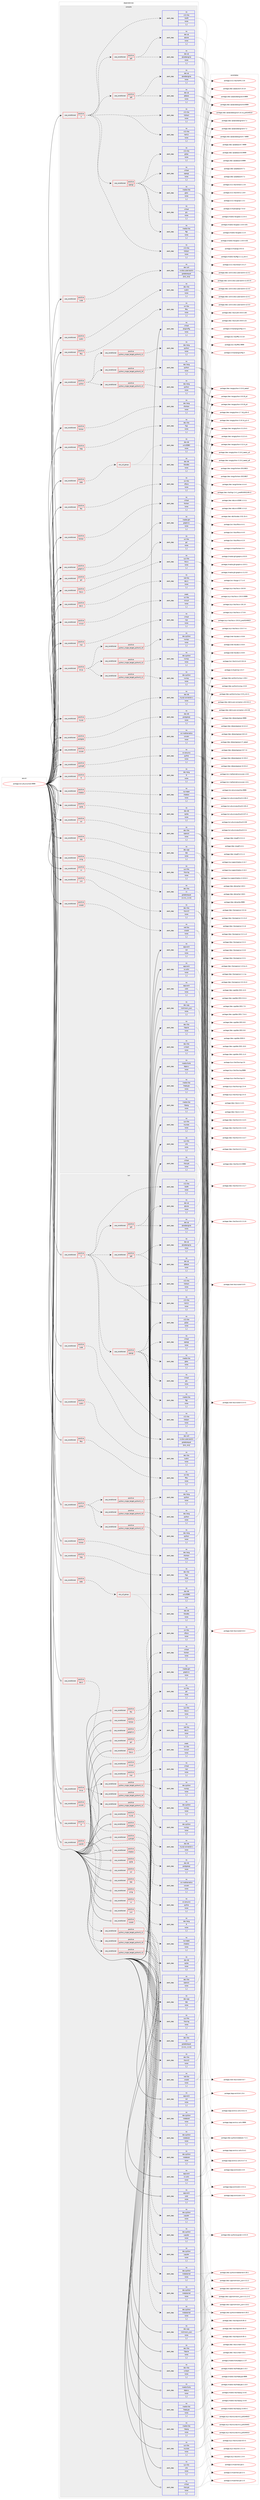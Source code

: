 digraph prolog {

# *************
# Graph options
# *************

newrank=true;
concentrate=true;
compound=true;
graph [rankdir=LR,fontname=Helvetica,fontsize=10,ranksep=1.5];#, ranksep=2.5, nodesep=0.2];
edge  [arrowhead=vee];
node  [fontname=Helvetica,fontsize=10];

# **********
# The ebuild
# **********

subgraph cluster_leftcol {
color=gray;
rank=same;
label=<<i>ebuild</i>>;
id [label="portage://sci-physics/root-9999", color=red, width=4, href="../sci-physics/root-9999.svg"];
}

# ****************
# The dependencies
# ****************

subgraph cluster_midcol {
color=gray;
label=<<i>dependencies</i>>;
subgraph cluster_compile {
fillcolor="#eeeeee";
style=filled;
label=<<i>compile</i>>;
subgraph cond106859 {
dependency402541 [label=<<TABLE BORDER="0" CELLBORDER="1" CELLSPACING="0" CELLPADDING="4"><TR><TD ROWSPAN="3" CELLPADDING="10">use_conditional</TD></TR><TR><TD>positive</TD></TR><TR><TD>R</TD></TR></TABLE>>, shape=none, color=red];
subgraph pack292840 {
dependency402542 [label=<<TABLE BORDER="0" CELLBORDER="1" CELLSPACING="0" CELLPADDING="4" WIDTH="220"><TR><TD ROWSPAN="6" CELLPADDING="30">pack_dep</TD></TR><TR><TD WIDTH="110">no</TD></TR><TR><TD>dev-lang</TD></TR><TR><TD>R</TD></TR><TR><TD>none</TD></TR><TR><TD>[,,]</TD></TR></TABLE>>, shape=none, color=blue];
}
dependency402541:e -> dependency402542:w [weight=20,style="dashed",arrowhead="vee"];
}
id:e -> dependency402541:w [weight=20,style="solid",arrowhead="vee"];
subgraph cond106860 {
dependency402543 [label=<<TABLE BORDER="0" CELLBORDER="1" CELLSPACING="0" CELLPADDING="4"><TR><TD ROWSPAN="3" CELLPADDING="10">use_conditional</TD></TR><TR><TD>positive</TD></TR><TR><TD>X</TD></TR></TABLE>>, shape=none, color=red];
subgraph pack292841 {
dependency402544 [label=<<TABLE BORDER="0" CELLBORDER="1" CELLSPACING="0" CELLPADDING="4" WIDTH="220"><TR><TD ROWSPAN="6" CELLPADDING="30">pack_dep</TD></TR><TR><TD WIDTH="110">no</TD></TR><TR><TD>x11-libs</TD></TR><TR><TD>libX11</TD></TR><TR><TD>none</TD></TR><TR><TD>[,,]</TD></TR></TABLE>>, shape=none, color=blue];
}
dependency402543:e -> dependency402544:w [weight=20,style="dashed",arrowhead="vee"];
subgraph pack292842 {
dependency402545 [label=<<TABLE BORDER="0" CELLBORDER="1" CELLSPACING="0" CELLPADDING="4" WIDTH="220"><TR><TD ROWSPAN="6" CELLPADDING="30">pack_dep</TD></TR><TR><TD WIDTH="110">no</TD></TR><TR><TD>x11-libs</TD></TR><TR><TD>libXext</TD></TR><TR><TD>none</TD></TR><TR><TD>[,,]</TD></TR></TABLE>>, shape=none, color=blue];
}
dependency402543:e -> dependency402545:w [weight=20,style="dashed",arrowhead="vee"];
subgraph pack292843 {
dependency402546 [label=<<TABLE BORDER="0" CELLBORDER="1" CELLSPACING="0" CELLPADDING="4" WIDTH="220"><TR><TD ROWSPAN="6" CELLPADDING="30">pack_dep</TD></TR><TR><TD WIDTH="110">no</TD></TR><TR><TD>x11-libs</TD></TR><TR><TD>libXft</TD></TR><TR><TD>none</TD></TR><TR><TD>[,,]</TD></TR></TABLE>>, shape=none, color=blue];
}
dependency402543:e -> dependency402546:w [weight=20,style="dashed",arrowhead="vee"];
subgraph pack292844 {
dependency402547 [label=<<TABLE BORDER="0" CELLBORDER="1" CELLSPACING="0" CELLPADDING="4" WIDTH="220"><TR><TD ROWSPAN="6" CELLPADDING="30">pack_dep</TD></TR><TR><TD WIDTH="110">no</TD></TR><TR><TD>x11-libs</TD></TR><TR><TD>libXpm</TD></TR><TR><TD>none</TD></TR><TR><TD>[,,]</TD></TR></TABLE>>, shape=none, color=blue];
}
dependency402543:e -> dependency402547:w [weight=20,style="dashed",arrowhead="vee"];
subgraph cond106861 {
dependency402548 [label=<<TABLE BORDER="0" CELLBORDER="1" CELLSPACING="0" CELLPADDING="4"><TR><TD ROWSPAN="3" CELLPADDING="10">use_conditional</TD></TR><TR><TD>positive</TD></TR><TR><TD>opengl</TD></TR></TABLE>>, shape=none, color=red];
subgraph pack292845 {
dependency402549 [label=<<TABLE BORDER="0" CELLBORDER="1" CELLSPACING="0" CELLPADDING="4" WIDTH="220"><TR><TD ROWSPAN="6" CELLPADDING="30">pack_dep</TD></TR><TR><TD WIDTH="110">no</TD></TR><TR><TD>media-libs</TD></TR><TR><TD>ftgl</TD></TR><TR><TD>none</TD></TR><TR><TD>[,,]</TD></TR></TABLE>>, shape=none, color=blue];
}
dependency402548:e -> dependency402549:w [weight=20,style="dashed",arrowhead="vee"];
subgraph pack292846 {
dependency402550 [label=<<TABLE BORDER="0" CELLBORDER="1" CELLSPACING="0" CELLPADDING="4" WIDTH="220"><TR><TD ROWSPAN="6" CELLPADDING="30">pack_dep</TD></TR><TR><TD WIDTH="110">no</TD></TR><TR><TD>media-libs</TD></TR><TR><TD>glew</TD></TR><TR><TD>none</TD></TR><TR><TD>[,,]</TD></TR></TABLE>>, shape=none, color=blue];
}
dependency402548:e -> dependency402550:w [weight=20,style="dashed",arrowhead="vee"];
subgraph pack292847 {
dependency402551 [label=<<TABLE BORDER="0" CELLBORDER="1" CELLSPACING="0" CELLPADDING="4" WIDTH="220"><TR><TD ROWSPAN="6" CELLPADDING="30">pack_dep</TD></TR><TR><TD WIDTH="110">no</TD></TR><TR><TD>virtual</TD></TR><TR><TD>opengl</TD></TR><TR><TD>none</TD></TR><TR><TD>[,,]</TD></TR></TABLE>>, shape=none, color=blue];
}
dependency402548:e -> dependency402551:w [weight=20,style="dashed",arrowhead="vee"];
subgraph pack292848 {
dependency402552 [label=<<TABLE BORDER="0" CELLBORDER="1" CELLSPACING="0" CELLPADDING="4" WIDTH="220"><TR><TD ROWSPAN="6" CELLPADDING="30">pack_dep</TD></TR><TR><TD WIDTH="110">no</TD></TR><TR><TD>virtual</TD></TR><TR><TD>glu</TD></TR><TR><TD>none</TD></TR><TR><TD>[,,]</TD></TR></TABLE>>, shape=none, color=blue];
}
dependency402548:e -> dependency402552:w [weight=20,style="dashed",arrowhead="vee"];
subgraph pack292849 {
dependency402553 [label=<<TABLE BORDER="0" CELLBORDER="1" CELLSPACING="0" CELLPADDING="4" WIDTH="220"><TR><TD ROWSPAN="6" CELLPADDING="30">pack_dep</TD></TR><TR><TD WIDTH="110">no</TD></TR><TR><TD>x11-libs</TD></TR><TR><TD>gl2ps</TD></TR><TR><TD>none</TD></TR><TR><TD>[,,]</TD></TR></TABLE>>, shape=none, color=blue];
}
dependency402548:e -> dependency402553:w [weight=20,style="dashed",arrowhead="vee"];
}
dependency402543:e -> dependency402548:w [weight=20,style="dashed",arrowhead="vee"];
subgraph cond106862 {
dependency402554 [label=<<TABLE BORDER="0" CELLBORDER="1" CELLSPACING="0" CELLPADDING="4"><TR><TD ROWSPAN="3" CELLPADDING="10">use_conditional</TD></TR><TR><TD>positive</TD></TR><TR><TD>qt5</TD></TR></TABLE>>, shape=none, color=red];
subgraph pack292850 {
dependency402555 [label=<<TABLE BORDER="0" CELLBORDER="1" CELLSPACING="0" CELLPADDING="4" WIDTH="220"><TR><TD ROWSPAN="6" CELLPADDING="30">pack_dep</TD></TR><TR><TD WIDTH="110">no</TD></TR><TR><TD>dev-qt</TD></TR><TR><TD>qtcore</TD></TR><TR><TD>none</TD></TR><TR><TD>[,,]</TD></TR></TABLE>>, shape=none, color=blue];
}
dependency402554:e -> dependency402555:w [weight=20,style="dashed",arrowhead="vee"];
subgraph pack292851 {
dependency402556 [label=<<TABLE BORDER="0" CELLBORDER="1" CELLSPACING="0" CELLPADDING="4" WIDTH="220"><TR><TD ROWSPAN="6" CELLPADDING="30">pack_dep</TD></TR><TR><TD WIDTH="110">no</TD></TR><TR><TD>dev-qt</TD></TR><TR><TD>qtwebengine</TD></TR><TR><TD>none</TD></TR><TR><TD>[,,]</TD></TR></TABLE>>, shape=none, color=blue];
}
dependency402554:e -> dependency402556:w [weight=20,style="dashed",arrowhead="vee"];
}
dependency402543:e -> dependency402554:w [weight=20,style="dashed",arrowhead="vee"];
subgraph cond106863 {
dependency402557 [label=<<TABLE BORDER="0" CELLBORDER="1" CELLSPACING="0" CELLPADDING="4"><TR><TD ROWSPAN="3" CELLPADDING="10">use_conditional</TD></TR><TR><TD>positive</TD></TR><TR><TD>qt6</TD></TR></TABLE>>, shape=none, color=red];
subgraph pack292852 {
dependency402558 [label=<<TABLE BORDER="0" CELLBORDER="1" CELLSPACING="0" CELLPADDING="4" WIDTH="220"><TR><TD ROWSPAN="6" CELLPADDING="30">pack_dep</TD></TR><TR><TD WIDTH="110">no</TD></TR><TR><TD>dev-qt</TD></TR><TR><TD>qtbase</TD></TR><TR><TD>none</TD></TR><TR><TD>[,,]</TD></TR></TABLE>>, shape=none, color=blue];
}
dependency402557:e -> dependency402558:w [weight=20,style="dashed",arrowhead="vee"];
subgraph pack292853 {
dependency402559 [label=<<TABLE BORDER="0" CELLBORDER="1" CELLSPACING="0" CELLPADDING="4" WIDTH="220"><TR><TD ROWSPAN="6" CELLPADDING="30">pack_dep</TD></TR><TR><TD WIDTH="110">no</TD></TR><TR><TD>dev-qt</TD></TR><TR><TD>qtwebengine</TD></TR><TR><TD>none</TD></TR><TR><TD>[,,]</TD></TR></TABLE>>, shape=none, color=blue];
}
dependency402557:e -> dependency402559:w [weight=20,style="dashed",arrowhead="vee"];
}
dependency402543:e -> dependency402557:w [weight=20,style="dashed",arrowhead="vee"];
}
id:e -> dependency402543:w [weight=20,style="solid",arrowhead="vee"];
subgraph cond106864 {
dependency402560 [label=<<TABLE BORDER="0" CELLBORDER="1" CELLSPACING="0" CELLPADDING="4"><TR><TD ROWSPAN="3" CELLPADDING="10">use_conditional</TD></TR><TR><TD>positive</TD></TR><TR><TD>cuda</TD></TR></TABLE>>, shape=none, color=red];
subgraph pack292854 {
dependency402561 [label=<<TABLE BORDER="0" CELLBORDER="1" CELLSPACING="0" CELLPADDING="4" WIDTH="220"><TR><TD ROWSPAN="6" CELLPADDING="30">pack_dep</TD></TR><TR><TD WIDTH="110">no</TD></TR><TR><TD>dev-util</TD></TR><TR><TD>nvidia-cuda-toolkit</TD></TR><TR><TD>greaterequal</TD></TR><TR><TD>[9.0,,,9.0]</TD></TR></TABLE>>, shape=none, color=blue];
}
dependency402560:e -> dependency402561:w [weight=20,style="dashed",arrowhead="vee"];
}
id:e -> dependency402560:w [weight=20,style="solid",arrowhead="vee"];
subgraph cond106865 {
dependency402562 [label=<<TABLE BORDER="0" CELLBORDER="1" CELLSPACING="0" CELLPADDING="4"><TR><TD ROWSPAN="3" CELLPADDING="10">use_conditional</TD></TR><TR><TD>positive</TD></TR><TR><TD>cudnn</TD></TR></TABLE>>, shape=none, color=red];
subgraph pack292855 {
dependency402563 [label=<<TABLE BORDER="0" CELLBORDER="1" CELLSPACING="0" CELLPADDING="4" WIDTH="220"><TR><TD ROWSPAN="6" CELLPADDING="30">pack_dep</TD></TR><TR><TD WIDTH="110">no</TD></TR><TR><TD>dev-libs</TD></TR><TR><TD>cudnn</TD></TR><TR><TD>none</TD></TR><TR><TD>[,,]</TD></TR></TABLE>>, shape=none, color=blue];
}
dependency402562:e -> dependency402563:w [weight=20,style="dashed",arrowhead="vee"];
}
id:e -> dependency402562:w [weight=20,style="solid",arrowhead="vee"];
subgraph cond106866 {
dependency402564 [label=<<TABLE BORDER="0" CELLBORDER="1" CELLSPACING="0" CELLPADDING="4"><TR><TD ROWSPAN="3" CELLPADDING="10">use_conditional</TD></TR><TR><TD>positive</TD></TR><TR><TD>davix</TD></TR></TABLE>>, shape=none, color=red];
subgraph pack292856 {
dependency402565 [label=<<TABLE BORDER="0" CELLBORDER="1" CELLSPACING="0" CELLPADDING="4" WIDTH="220"><TR><TD ROWSPAN="6" CELLPADDING="30">pack_dep</TD></TR><TR><TD WIDTH="110">no</TD></TR><TR><TD>net-libs</TD></TR><TR><TD>davix</TD></TR><TR><TD>none</TD></TR><TR><TD>[,,]</TD></TR></TABLE>>, shape=none, color=blue];
}
dependency402564:e -> dependency402565:w [weight=20,style="dashed",arrowhead="vee"];
}
id:e -> dependency402564:w [weight=20,style="solid",arrowhead="vee"];
subgraph cond106867 {
dependency402566 [label=<<TABLE BORDER="0" CELLBORDER="1" CELLSPACING="0" CELLPADDING="4"><TR><TD ROWSPAN="3" CELLPADDING="10">use_conditional</TD></TR><TR><TD>positive</TD></TR><TR><TD>fftw</TD></TR></TABLE>>, shape=none, color=red];
subgraph pack292857 {
dependency402567 [label=<<TABLE BORDER="0" CELLBORDER="1" CELLSPACING="0" CELLPADDING="4" WIDTH="220"><TR><TD ROWSPAN="6" CELLPADDING="30">pack_dep</TD></TR><TR><TD WIDTH="110">no</TD></TR><TR><TD>sci-libs</TD></TR><TR><TD>fftw</TD></TR><TR><TD>none</TD></TR><TR><TD>[,,]</TD></TR></TABLE>>, shape=none, color=blue];
}
dependency402566:e -> dependency402567:w [weight=20,style="dashed",arrowhead="vee"];
}
id:e -> dependency402566:w [weight=20,style="solid",arrowhead="vee"];
subgraph cond106868 {
dependency402568 [label=<<TABLE BORDER="0" CELLBORDER="1" CELLSPACING="0" CELLPADDING="4"><TR><TD ROWSPAN="3" CELLPADDING="10">use_conditional</TD></TR><TR><TD>positive</TD></TR><TR><TD>fits</TD></TR></TABLE>>, shape=none, color=red];
subgraph pack292858 {
dependency402569 [label=<<TABLE BORDER="0" CELLBORDER="1" CELLSPACING="0" CELLPADDING="4" WIDTH="220"><TR><TD ROWSPAN="6" CELLPADDING="30">pack_dep</TD></TR><TR><TD WIDTH="110">no</TD></TR><TR><TD>sci-libs</TD></TR><TR><TD>cfitsio</TD></TR><TR><TD>none</TD></TR><TR><TD>[,,]</TD></TR></TABLE>>, shape=none, color=blue];
}
dependency402568:e -> dependency402569:w [weight=20,style="dashed",arrowhead="vee"];
}
id:e -> dependency402568:w [weight=20,style="solid",arrowhead="vee"];
subgraph cond106869 {
dependency402570 [label=<<TABLE BORDER="0" CELLBORDER="1" CELLSPACING="0" CELLPADDING="4"><TR><TD ROWSPAN="3" CELLPADDING="10">use_conditional</TD></TR><TR><TD>positive</TD></TR><TR><TD>fortran</TD></TR></TABLE>>, shape=none, color=red];
subgraph pack292859 {
dependency402571 [label=<<TABLE BORDER="0" CELLBORDER="1" CELLSPACING="0" CELLPADDING="4" WIDTH="220"><TR><TD ROWSPAN="6" CELLPADDING="30">pack_dep</TD></TR><TR><TD WIDTH="110">no</TD></TR><TR><TD>dev-lang</TD></TR><TR><TD>cfortran</TD></TR><TR><TD>none</TD></TR><TR><TD>[,,]</TD></TR></TABLE>>, shape=none, color=blue];
}
dependency402570:e -> dependency402571:w [weight=20,style="dashed",arrowhead="vee"];
}
id:e -> dependency402570:w [weight=20,style="solid",arrowhead="vee"];
subgraph cond106870 {
dependency402572 [label=<<TABLE BORDER="0" CELLBORDER="1" CELLSPACING="0" CELLPADDING="4"><TR><TD ROWSPAN="3" CELLPADDING="10">use_conditional</TD></TR><TR><TD>positive</TD></TR><TR><TD>fortran</TD></TR></TABLE>>, shape=none, color=red];
subgraph pack292860 {
dependency402573 [label=<<TABLE BORDER="0" CELLBORDER="1" CELLSPACING="0" CELLPADDING="4" WIDTH="220"><TR><TD ROWSPAN="6" CELLPADDING="30">pack_dep</TD></TR><TR><TD WIDTH="110">no</TD></TR><TR><TD>virtual</TD></TR><TR><TD>fortran</TD></TR><TR><TD>none</TD></TR><TR><TD>[,,]</TD></TR></TABLE>>, shape=none, color=blue];
}
dependency402572:e -> dependency402573:w [weight=20,style="dashed",arrowhead="vee"];
}
id:e -> dependency402572:w [weight=20,style="solid",arrowhead="vee"];
subgraph cond106871 {
dependency402574 [label=<<TABLE BORDER="0" CELLBORDER="1" CELLSPACING="0" CELLPADDING="4"><TR><TD ROWSPAN="3" CELLPADDING="10">use_conditional</TD></TR><TR><TD>positive</TD></TR><TR><TD>graphviz</TD></TR></TABLE>>, shape=none, color=red];
subgraph pack292861 {
dependency402575 [label=<<TABLE BORDER="0" CELLBORDER="1" CELLSPACING="0" CELLPADDING="4" WIDTH="220"><TR><TD ROWSPAN="6" CELLPADDING="30">pack_dep</TD></TR><TR><TD WIDTH="110">no</TD></TR><TR><TD>media-gfx</TD></TR><TR><TD>graphviz</TD></TR><TR><TD>none</TD></TR><TR><TD>[,,]</TD></TR></TABLE>>, shape=none, color=blue];
}
dependency402574:e -> dependency402575:w [weight=20,style="dashed",arrowhead="vee"];
}
id:e -> dependency402574:w [weight=20,style="solid",arrowhead="vee"];
subgraph cond106872 {
dependency402576 [label=<<TABLE BORDER="0" CELLBORDER="1" CELLSPACING="0" CELLPADDING="4"><TR><TD ROWSPAN="3" CELLPADDING="10">use_conditional</TD></TR><TR><TD>positive</TD></TR><TR><TD>gsl</TD></TR></TABLE>>, shape=none, color=red];
subgraph pack292862 {
dependency402577 [label=<<TABLE BORDER="0" CELLBORDER="1" CELLSPACING="0" CELLPADDING="4" WIDTH="220"><TR><TD ROWSPAN="6" CELLPADDING="30">pack_dep</TD></TR><TR><TD WIDTH="110">no</TD></TR><TR><TD>sci-libs</TD></TR><TR><TD>gsl</TD></TR><TR><TD>none</TD></TR><TR><TD>[,,]</TD></TR></TABLE>>, shape=none, color=blue];
}
dependency402576:e -> dependency402577:w [weight=20,style="dashed",arrowhead="vee"];
}
id:e -> dependency402576:w [weight=20,style="solid",arrowhead="vee"];
subgraph cond106873 {
dependency402578 [label=<<TABLE BORDER="0" CELLBORDER="1" CELLSPACING="0" CELLPADDING="4"><TR><TD ROWSPAN="3" CELLPADDING="10">use_conditional</TD></TR><TR><TD>positive</TD></TR><TR><TD>http</TD></TR></TABLE>>, shape=none, color=red];
subgraph pack292863 {
dependency402579 [label=<<TABLE BORDER="0" CELLBORDER="1" CELLSPACING="0" CELLPADDING="4" WIDTH="220"><TR><TD ROWSPAN="6" CELLPADDING="30">pack_dep</TD></TR><TR><TD WIDTH="110">no</TD></TR><TR><TD>dev-libs</TD></TR><TR><TD>fcgi</TD></TR><TR><TD>none</TD></TR><TR><TD>[,,]</TD></TR></TABLE>>, shape=none, color=blue];
}
dependency402578:e -> dependency402579:w [weight=20,style="dashed",arrowhead="vee"];
}
id:e -> dependency402578:w [weight=20,style="solid",arrowhead="vee"];
subgraph cond106874 {
dependency402580 [label=<<TABLE BORDER="0" CELLBORDER="1" CELLSPACING="0" CELLPADDING="4"><TR><TD ROWSPAN="3" CELLPADDING="10">use_conditional</TD></TR><TR><TD>positive</TD></TR><TR><TD>libcxx</TD></TR></TABLE>>, shape=none, color=red];
subgraph pack292864 {
dependency402581 [label=<<TABLE BORDER="0" CELLBORDER="1" CELLSPACING="0" CELLPADDING="4" WIDTH="220"><TR><TD ROWSPAN="6" CELLPADDING="30">pack_dep</TD></TR><TR><TD WIDTH="110">no</TD></TR><TR><TD>sys-libs</TD></TR><TR><TD>libcxx</TD></TR><TR><TD>none</TD></TR><TR><TD>[,,]</TD></TR></TABLE>>, shape=none, color=blue];
}
dependency402580:e -> dependency402581:w [weight=20,style="dashed",arrowhead="vee"];
}
id:e -> dependency402580:w [weight=20,style="solid",arrowhead="vee"];
subgraph cond106875 {
dependency402582 [label=<<TABLE BORDER="0" CELLBORDER="1" CELLSPACING="0" CELLPADDING="4"><TR><TD ROWSPAN="3" CELLPADDING="10">use_conditional</TD></TR><TR><TD>positive</TD></TR><TR><TD>minuit</TD></TR></TABLE>>, shape=none, color=red];
subgraph pack292865 {
dependency402583 [label=<<TABLE BORDER="0" CELLBORDER="1" CELLSPACING="0" CELLPADDING="4" WIDTH="220"><TR><TD ROWSPAN="6" CELLPADDING="30">pack_dep</TD></TR><TR><TD WIDTH="110">weak</TD></TR><TR><TD>sci-libs</TD></TR><TR><TD>minuit</TD></TR><TR><TD>none</TD></TR><TR><TD>[,,]</TD></TR></TABLE>>, shape=none, color=blue];
}
dependency402582:e -> dependency402583:w [weight=20,style="dashed",arrowhead="vee"];
}
id:e -> dependency402582:w [weight=20,style="solid",arrowhead="vee"];
subgraph cond106876 {
dependency402584 [label=<<TABLE BORDER="0" CELLBORDER="1" CELLSPACING="0" CELLPADDING="4"><TR><TD ROWSPAN="3" CELLPADDING="10">use_conditional</TD></TR><TR><TD>positive</TD></TR><TR><TD>mpi</TD></TR></TABLE>>, shape=none, color=red];
subgraph pack292866 {
dependency402585 [label=<<TABLE BORDER="0" CELLBORDER="1" CELLSPACING="0" CELLPADDING="4" WIDTH="220"><TR><TD ROWSPAN="6" CELLPADDING="30">pack_dep</TD></TR><TR><TD WIDTH="110">no</TD></TR><TR><TD>virtual</TD></TR><TR><TD>mpi</TD></TR><TR><TD>none</TD></TR><TR><TD>[,,]</TD></TR></TABLE>>, shape=none, color=blue];
}
dependency402584:e -> dependency402585:w [weight=20,style="dashed",arrowhead="vee"];
}
id:e -> dependency402584:w [weight=20,style="solid",arrowhead="vee"];
subgraph cond106877 {
dependency402586 [label=<<TABLE BORDER="0" CELLBORDER="1" CELLSPACING="0" CELLPADDING="4"><TR><TD ROWSPAN="3" CELLPADDING="10">use_conditional</TD></TR><TR><TD>positive</TD></TR><TR><TD>mysql</TD></TR></TABLE>>, shape=none, color=red];
subgraph pack292867 {
dependency402587 [label=<<TABLE BORDER="0" CELLBORDER="1" CELLSPACING="0" CELLPADDING="4" WIDTH="220"><TR><TD ROWSPAN="6" CELLPADDING="30">pack_dep</TD></TR><TR><TD WIDTH="110">no</TD></TR><TR><TD>dev-db</TD></TR><TR><TD>mysql-connector-c</TD></TR><TR><TD>none</TD></TR><TR><TD>[,,]</TD></TR></TABLE>>, shape=none, color=blue];
}
dependency402586:e -> dependency402587:w [weight=20,style="dashed",arrowhead="vee"];
}
id:e -> dependency402586:w [weight=20,style="solid",arrowhead="vee"];
subgraph cond106878 {
dependency402588 [label=<<TABLE BORDER="0" CELLBORDER="1" CELLSPACING="0" CELLPADDING="4"><TR><TD ROWSPAN="3" CELLPADDING="10">use_conditional</TD></TR><TR><TD>positive</TD></TR><TR><TD>odbc</TD></TR></TABLE>>, shape=none, color=red];
subgraph any2649 {
dependency402589 [label=<<TABLE BORDER="0" CELLBORDER="1" CELLSPACING="0" CELLPADDING="4"><TR><TD CELLPADDING="10">any_of_group</TD></TR></TABLE>>, shape=none, color=red];subgraph pack292868 {
dependency402590 [label=<<TABLE BORDER="0" CELLBORDER="1" CELLSPACING="0" CELLPADDING="4" WIDTH="220"><TR><TD ROWSPAN="6" CELLPADDING="30">pack_dep</TD></TR><TR><TD WIDTH="110">no</TD></TR><TR><TD>dev-db</TD></TR><TR><TD>libiodbc</TD></TR><TR><TD>none</TD></TR><TR><TD>[,,]</TD></TR></TABLE>>, shape=none, color=blue];
}
dependency402589:e -> dependency402590:w [weight=20,style="dotted",arrowhead="oinv"];
subgraph pack292869 {
dependency402591 [label=<<TABLE BORDER="0" CELLBORDER="1" CELLSPACING="0" CELLPADDING="4" WIDTH="220"><TR><TD ROWSPAN="6" CELLPADDING="30">pack_dep</TD></TR><TR><TD WIDTH="110">no</TD></TR><TR><TD>dev-db</TD></TR><TR><TD>unixODBC</TD></TR><TR><TD>none</TD></TR><TR><TD>[,,]</TD></TR></TABLE>>, shape=none, color=blue];
}
dependency402589:e -> dependency402591:w [weight=20,style="dotted",arrowhead="oinv"];
}
dependency402588:e -> dependency402589:w [weight=20,style="dashed",arrowhead="vee"];
}
id:e -> dependency402588:w [weight=20,style="solid",arrowhead="vee"];
subgraph cond106879 {
dependency402592 [label=<<TABLE BORDER="0" CELLBORDER="1" CELLSPACING="0" CELLPADDING="4"><TR><TD ROWSPAN="3" CELLPADDING="10">use_conditional</TD></TR><TR><TD>positive</TD></TR><TR><TD>postgres</TD></TR></TABLE>>, shape=none, color=red];
subgraph pack292870 {
dependency402593 [label=<<TABLE BORDER="0" CELLBORDER="1" CELLSPACING="0" CELLPADDING="4" WIDTH="220"><TR><TD ROWSPAN="6" CELLPADDING="30">pack_dep</TD></TR><TR><TD WIDTH="110">no</TD></TR><TR><TD>dev-db</TD></TR><TR><TD>postgresql</TD></TR><TR><TD>none</TD></TR><TR><TD>[,,]</TD></TR></TABLE>>, shape=none, color=blue];
}
dependency402592:e -> dependency402593:w [weight=20,style="dashed",arrowhead="vee"];
}
id:e -> dependency402592:w [weight=20,style="solid",arrowhead="vee"];
subgraph cond106880 {
dependency402594 [label=<<TABLE BORDER="0" CELLBORDER="1" CELLSPACING="0" CELLPADDING="4"><TR><TD ROWSPAN="3" CELLPADDING="10">use_conditional</TD></TR><TR><TD>positive</TD></TR><TR><TD>pythia8</TD></TR></TABLE>>, shape=none, color=red];
subgraph pack292871 {
dependency402595 [label=<<TABLE BORDER="0" CELLBORDER="1" CELLSPACING="0" CELLPADDING="4" WIDTH="220"><TR><TD ROWSPAN="6" CELLPADDING="30">pack_dep</TD></TR><TR><TD WIDTH="110">no</TD></TR><TR><TD>sci-physics</TD></TR><TR><TD>pythia</TD></TR><TR><TD>none</TD></TR><TR><TD>[,,]</TD></TR></TABLE>>, shape=none, color=blue];
}
dependency402594:e -> dependency402595:w [weight=20,style="dashed",arrowhead="vee"];
}
id:e -> dependency402594:w [weight=20,style="solid",arrowhead="vee"];
subgraph cond106881 {
dependency402596 [label=<<TABLE BORDER="0" CELLBORDER="1" CELLSPACING="0" CELLPADDING="4"><TR><TD ROWSPAN="3" CELLPADDING="10">use_conditional</TD></TR><TR><TD>positive</TD></TR><TR><TD>python</TD></TR></TABLE>>, shape=none, color=red];
subgraph cond106882 {
dependency402597 [label=<<TABLE BORDER="0" CELLBORDER="1" CELLSPACING="0" CELLPADDING="4"><TR><TD ROWSPAN="3" CELLPADDING="10">use_conditional</TD></TR><TR><TD>positive</TD></TR><TR><TD>python_single_target_python3_10</TD></TR></TABLE>>, shape=none, color=red];
subgraph pack292872 {
dependency402598 [label=<<TABLE BORDER="0" CELLBORDER="1" CELLSPACING="0" CELLPADDING="4" WIDTH="220"><TR><TD ROWSPAN="6" CELLPADDING="30">pack_dep</TD></TR><TR><TD WIDTH="110">no</TD></TR><TR><TD>dev-lang</TD></TR><TR><TD>python</TD></TR><TR><TD>none</TD></TR><TR><TD>[,,]</TD></TR></TABLE>>, shape=none, color=blue];
}
dependency402597:e -> dependency402598:w [weight=20,style="dashed",arrowhead="vee"];
}
dependency402596:e -> dependency402597:w [weight=20,style="dashed",arrowhead="vee"];
subgraph cond106883 {
dependency402599 [label=<<TABLE BORDER="0" CELLBORDER="1" CELLSPACING="0" CELLPADDING="4"><TR><TD ROWSPAN="3" CELLPADDING="10">use_conditional</TD></TR><TR><TD>positive</TD></TR><TR><TD>python_single_target_python3_11</TD></TR></TABLE>>, shape=none, color=red];
subgraph pack292873 {
dependency402600 [label=<<TABLE BORDER="0" CELLBORDER="1" CELLSPACING="0" CELLPADDING="4" WIDTH="220"><TR><TD ROWSPAN="6" CELLPADDING="30">pack_dep</TD></TR><TR><TD WIDTH="110">no</TD></TR><TR><TD>dev-lang</TD></TR><TR><TD>python</TD></TR><TR><TD>none</TD></TR><TR><TD>[,,]</TD></TR></TABLE>>, shape=none, color=blue];
}
dependency402599:e -> dependency402600:w [weight=20,style="dashed",arrowhead="vee"];
}
dependency402596:e -> dependency402599:w [weight=20,style="dashed",arrowhead="vee"];
subgraph cond106884 {
dependency402601 [label=<<TABLE BORDER="0" CELLBORDER="1" CELLSPACING="0" CELLPADDING="4"><TR><TD ROWSPAN="3" CELLPADDING="10">use_conditional</TD></TR><TR><TD>positive</TD></TR><TR><TD>python_single_target_python3_12</TD></TR></TABLE>>, shape=none, color=red];
subgraph pack292874 {
dependency402602 [label=<<TABLE BORDER="0" CELLBORDER="1" CELLSPACING="0" CELLPADDING="4" WIDTH="220"><TR><TD ROWSPAN="6" CELLPADDING="30">pack_dep</TD></TR><TR><TD WIDTH="110">no</TD></TR><TR><TD>dev-lang</TD></TR><TR><TD>python</TD></TR><TR><TD>none</TD></TR><TR><TD>[,,]</TD></TR></TABLE>>, shape=none, color=blue];
}
dependency402601:e -> dependency402602:w [weight=20,style="dashed",arrowhead="vee"];
}
dependency402596:e -> dependency402601:w [weight=20,style="dashed",arrowhead="vee"];
}
id:e -> dependency402596:w [weight=20,style="solid",arrowhead="vee"];
subgraph cond106885 {
dependency402603 [label=<<TABLE BORDER="0" CELLBORDER="1" CELLSPACING="0" CELLPADDING="4"><TR><TD ROWSPAN="3" CELLPADDING="10">use_conditional</TD></TR><TR><TD>positive</TD></TR><TR><TD>shadow</TD></TR></TABLE>>, shape=none, color=red];
subgraph pack292875 {
dependency402604 [label=<<TABLE BORDER="0" CELLBORDER="1" CELLSPACING="0" CELLPADDING="4" WIDTH="220"><TR><TD ROWSPAN="6" CELLPADDING="30">pack_dep</TD></TR><TR><TD WIDTH="110">no</TD></TR><TR><TD>sys-apps</TD></TR><TR><TD>shadow</TD></TR><TR><TD>none</TD></TR><TR><TD>[,,]</TD></TR></TABLE>>, shape=none, color=blue];
}
dependency402603:e -> dependency402604:w [weight=20,style="dashed",arrowhead="vee"];
}
id:e -> dependency402603:w [weight=20,style="solid",arrowhead="vee"];
subgraph cond106886 {
dependency402605 [label=<<TABLE BORDER="0" CELLBORDER="1" CELLSPACING="0" CELLPADDING="4"><TR><TD ROWSPAN="3" CELLPADDING="10">use_conditional</TD></TR><TR><TD>positive</TD></TR><TR><TD>sqlite</TD></TR></TABLE>>, shape=none, color=red];
subgraph pack292876 {
dependency402606 [label=<<TABLE BORDER="0" CELLBORDER="1" CELLSPACING="0" CELLPADDING="4" WIDTH="220"><TR><TD ROWSPAN="6" CELLPADDING="30">pack_dep</TD></TR><TR><TD WIDTH="110">no</TD></TR><TR><TD>dev-db</TD></TR><TR><TD>sqlite</TD></TR><TR><TD>none</TD></TR><TR><TD>[,,]</TD></TR></TABLE>>, shape=none, color=blue];
}
dependency402605:e -> dependency402606:w [weight=20,style="dashed",arrowhead="vee"];
}
id:e -> dependency402605:w [weight=20,style="solid",arrowhead="vee"];
subgraph cond106887 {
dependency402607 [label=<<TABLE BORDER="0" CELLBORDER="1" CELLSPACING="0" CELLPADDING="4"><TR><TD ROWSPAN="3" CELLPADDING="10">use_conditional</TD></TR><TR><TD>positive</TD></TR><TR><TD>ssl</TD></TR></TABLE>>, shape=none, color=red];
subgraph pack292877 {
dependency402608 [label=<<TABLE BORDER="0" CELLBORDER="1" CELLSPACING="0" CELLPADDING="4" WIDTH="220"><TR><TD ROWSPAN="6" CELLPADDING="30">pack_dep</TD></TR><TR><TD WIDTH="110">no</TD></TR><TR><TD>dev-libs</TD></TR><TR><TD>openssl</TD></TR><TR><TD>none</TD></TR><TR><TD>[,,]</TD></TR></TABLE>>, shape=none, color=blue];
}
dependency402607:e -> dependency402608:w [weight=20,style="dashed",arrowhead="vee"];
}
id:e -> dependency402607:w [weight=20,style="solid",arrowhead="vee"];
subgraph cond106888 {
dependency402609 [label=<<TABLE BORDER="0" CELLBORDER="1" CELLSPACING="0" CELLPADDING="4"><TR><TD ROWSPAN="3" CELLPADDING="10">use_conditional</TD></TR><TR><TD>positive</TD></TR><TR><TD>tbb</TD></TR></TABLE>>, shape=none, color=red];
subgraph pack292878 {
dependency402610 [label=<<TABLE BORDER="0" CELLBORDER="1" CELLSPACING="0" CELLPADDING="4" WIDTH="220"><TR><TD ROWSPAN="6" CELLPADDING="30">pack_dep</TD></TR><TR><TD WIDTH="110">no</TD></TR><TR><TD>dev-cpp</TD></TR><TR><TD>tbb</TD></TR><TR><TD>none</TD></TR><TR><TD>[,,]</TD></TR></TABLE>>, shape=none, color=blue];
}
dependency402609:e -> dependency402610:w [weight=20,style="dashed",arrowhead="vee"];
}
id:e -> dependency402609:w [weight=20,style="solid",arrowhead="vee"];
subgraph cond106889 {
dependency402611 [label=<<TABLE BORDER="0" CELLBORDER="1" CELLSPACING="0" CELLPADDING="4"><TR><TD ROWSPAN="3" CELLPADDING="10">use_conditional</TD></TR><TR><TD>positive</TD></TR><TR><TD>tmva</TD></TR></TABLE>>, shape=none, color=red];
subgraph cond106890 {
dependency402612 [label=<<TABLE BORDER="0" CELLBORDER="1" CELLSPACING="0" CELLPADDING="4"><TR><TD ROWSPAN="3" CELLPADDING="10">use_conditional</TD></TR><TR><TD>positive</TD></TR><TR><TD>python_single_target_python3_10</TD></TR></TABLE>>, shape=none, color=red];
subgraph pack292879 {
dependency402613 [label=<<TABLE BORDER="0" CELLBORDER="1" CELLSPACING="0" CELLPADDING="4" WIDTH="220"><TR><TD ROWSPAN="6" CELLPADDING="30">pack_dep</TD></TR><TR><TD WIDTH="110">no</TD></TR><TR><TD>dev-python</TD></TR><TR><TD>numpy</TD></TR><TR><TD>none</TD></TR><TR><TD>[,,]</TD></TR></TABLE>>, shape=none, color=blue];
}
dependency402612:e -> dependency402613:w [weight=20,style="dashed",arrowhead="vee"];
}
dependency402611:e -> dependency402612:w [weight=20,style="dashed",arrowhead="vee"];
subgraph cond106891 {
dependency402614 [label=<<TABLE BORDER="0" CELLBORDER="1" CELLSPACING="0" CELLPADDING="4"><TR><TD ROWSPAN="3" CELLPADDING="10">use_conditional</TD></TR><TR><TD>positive</TD></TR><TR><TD>python_single_target_python3_11</TD></TR></TABLE>>, shape=none, color=red];
subgraph pack292880 {
dependency402615 [label=<<TABLE BORDER="0" CELLBORDER="1" CELLSPACING="0" CELLPADDING="4" WIDTH="220"><TR><TD ROWSPAN="6" CELLPADDING="30">pack_dep</TD></TR><TR><TD WIDTH="110">no</TD></TR><TR><TD>dev-python</TD></TR><TR><TD>numpy</TD></TR><TR><TD>none</TD></TR><TR><TD>[,,]</TD></TR></TABLE>>, shape=none, color=blue];
}
dependency402614:e -> dependency402615:w [weight=20,style="dashed",arrowhead="vee"];
}
dependency402611:e -> dependency402614:w [weight=20,style="dashed",arrowhead="vee"];
subgraph cond106892 {
dependency402616 [label=<<TABLE BORDER="0" CELLBORDER="1" CELLSPACING="0" CELLPADDING="4"><TR><TD ROWSPAN="3" CELLPADDING="10">use_conditional</TD></TR><TR><TD>positive</TD></TR><TR><TD>python_single_target_python3_12</TD></TR></TABLE>>, shape=none, color=red];
subgraph pack292881 {
dependency402617 [label=<<TABLE BORDER="0" CELLBORDER="1" CELLSPACING="0" CELLPADDING="4" WIDTH="220"><TR><TD ROWSPAN="6" CELLPADDING="30">pack_dep</TD></TR><TR><TD WIDTH="110">no</TD></TR><TR><TD>dev-python</TD></TR><TR><TD>numpy</TD></TR><TR><TD>none</TD></TR><TR><TD>[,,]</TD></TR></TABLE>>, shape=none, color=blue];
}
dependency402616:e -> dependency402617:w [weight=20,style="dashed",arrowhead="vee"];
}
dependency402611:e -> dependency402616:w [weight=20,style="dashed",arrowhead="vee"];
}
id:e -> dependency402611:w [weight=20,style="solid",arrowhead="vee"];
subgraph cond106893 {
dependency402618 [label=<<TABLE BORDER="0" CELLBORDER="1" CELLSPACING="0" CELLPADDING="4"><TR><TD ROWSPAN="3" CELLPADDING="10">use_conditional</TD></TR><TR><TD>positive</TD></TR><TR><TD>unuran</TD></TR></TABLE>>, shape=none, color=red];
subgraph pack292882 {
dependency402619 [label=<<TABLE BORDER="0" CELLBORDER="1" CELLSPACING="0" CELLPADDING="4" WIDTH="220"><TR><TD ROWSPAN="6" CELLPADDING="30">pack_dep</TD></TR><TR><TD WIDTH="110">no</TD></TR><TR><TD>sci-mathematics</TD></TR><TR><TD>unuran</TD></TR><TR><TD>none</TD></TR><TR><TD>[,,]</TD></TR></TABLE>>, shape=none, color=blue];
}
dependency402618:e -> dependency402619:w [weight=20,style="dashed",arrowhead="vee"];
}
id:e -> dependency402618:w [weight=20,style="solid",arrowhead="vee"];
subgraph cond106894 {
dependency402620 [label=<<TABLE BORDER="0" CELLBORDER="1" CELLSPACING="0" CELLPADDING="4"><TR><TD ROWSPAN="3" CELLPADDING="10">use_conditional</TD></TR><TR><TD>positive</TD></TR><TR><TD>uring</TD></TR></TABLE>>, shape=none, color=red];
subgraph pack292883 {
dependency402621 [label=<<TABLE BORDER="0" CELLBORDER="1" CELLSPACING="0" CELLPADDING="4" WIDTH="220"><TR><TD ROWSPAN="6" CELLPADDING="30">pack_dep</TD></TR><TR><TD WIDTH="110">no</TD></TR><TR><TD>sys-libs</TD></TR><TR><TD>liburing</TD></TR><TR><TD>none</TD></TR><TR><TD>[,,]</TD></TR></TABLE>>, shape=none, color=blue];
}
dependency402620:e -> dependency402621:w [weight=20,style="dashed",arrowhead="vee"];
}
id:e -> dependency402620:w [weight=20,style="solid",arrowhead="vee"];
subgraph cond106895 {
dependency402622 [label=<<TABLE BORDER="0" CELLBORDER="1" CELLSPACING="0" CELLPADDING="4"><TR><TD ROWSPAN="3" CELLPADDING="10">use_conditional</TD></TR><TR><TD>positive</TD></TR><TR><TD>vc</TD></TR></TABLE>>, shape=none, color=red];
subgraph pack292884 {
dependency402623 [label=<<TABLE BORDER="0" CELLBORDER="1" CELLSPACING="0" CELLPADDING="4" WIDTH="220"><TR><TD ROWSPAN="6" CELLPADDING="30">pack_dep</TD></TR><TR><TD WIDTH="110">no</TD></TR><TR><TD>dev-libs</TD></TR><TR><TD>vc</TD></TR><TR><TD>greaterequal</TD></TR><TR><TD>[1.4.4,,,1.4.4]</TD></TR></TABLE>>, shape=none, color=blue];
}
dependency402622:e -> dependency402623:w [weight=20,style="dashed",arrowhead="vee"];
}
id:e -> dependency402622:w [weight=20,style="solid",arrowhead="vee"];
subgraph cond106896 {
dependency402624 [label=<<TABLE BORDER="0" CELLBORDER="1" CELLSPACING="0" CELLPADDING="4"><TR><TD ROWSPAN="3" CELLPADDING="10">use_conditional</TD></TR><TR><TD>positive</TD></TR><TR><TD>xml</TD></TR></TABLE>>, shape=none, color=red];
subgraph pack292885 {
dependency402625 [label=<<TABLE BORDER="0" CELLBORDER="1" CELLSPACING="0" CELLPADDING="4" WIDTH="220"><TR><TD ROWSPAN="6" CELLPADDING="30">pack_dep</TD></TR><TR><TD WIDTH="110">no</TD></TR><TR><TD>dev-libs</TD></TR><TR><TD>libxml2</TD></TR><TR><TD>none</TD></TR><TR><TD>[,,]</TD></TR></TABLE>>, shape=none, color=blue];
}
dependency402624:e -> dependency402625:w [weight=20,style="dashed",arrowhead="vee"];
}
id:e -> dependency402624:w [weight=20,style="solid",arrowhead="vee"];
subgraph cond106897 {
dependency402626 [label=<<TABLE BORDER="0" CELLBORDER="1" CELLSPACING="0" CELLPADDING="4"><TR><TD ROWSPAN="3" CELLPADDING="10">use_conditional</TD></TR><TR><TD>positive</TD></TR><TR><TD>xrootd</TD></TR></TABLE>>, shape=none, color=red];
subgraph pack292886 {
dependency402627 [label=<<TABLE BORDER="0" CELLBORDER="1" CELLSPACING="0" CELLPADDING="4" WIDTH="220"><TR><TD ROWSPAN="6" CELLPADDING="30">pack_dep</TD></TR><TR><TD WIDTH="110">no</TD></TR><TR><TD>net-libs</TD></TR><TR><TD>xrootd</TD></TR><TR><TD>none</TD></TR><TR><TD>[,,]</TD></TR></TABLE>>, shape=none, color=blue];
}
dependency402626:e -> dependency402627:w [weight=20,style="dashed",arrowhead="vee"];
}
id:e -> dependency402626:w [weight=20,style="solid",arrowhead="vee"];
subgraph pack292887 {
dependency402628 [label=<<TABLE BORDER="0" CELLBORDER="1" CELLSPACING="0" CELLPADDING="4" WIDTH="220"><TR><TD ROWSPAN="6" CELLPADDING="30">pack_dep</TD></TR><TR><TD WIDTH="110">no</TD></TR><TR><TD>app-arch</TD></TR><TR><TD>lz4</TD></TR><TR><TD>none</TD></TR><TR><TD>[,,]</TD></TR></TABLE>>, shape=none, color=blue];
}
id:e -> dependency402628:w [weight=20,style="solid",arrowhead="vee"];
subgraph pack292888 {
dependency402629 [label=<<TABLE BORDER="0" CELLBORDER="1" CELLSPACING="0" CELLPADDING="4" WIDTH="220"><TR><TD ROWSPAN="6" CELLPADDING="30">pack_dep</TD></TR><TR><TD WIDTH="110">no</TD></TR><TR><TD>app-arch</TD></TR><TR><TD>xz-utils</TD></TR><TR><TD>none</TD></TR><TR><TD>[,,]</TD></TR></TABLE>>, shape=none, color=blue];
}
id:e -> dependency402629:w [weight=20,style="solid",arrowhead="vee"];
subgraph pack292889 {
dependency402630 [label=<<TABLE BORDER="0" CELLBORDER="1" CELLSPACING="0" CELLPADDING="4" WIDTH="220"><TR><TD ROWSPAN="6" CELLPADDING="30">pack_dep</TD></TR><TR><TD WIDTH="110">no</TD></TR><TR><TD>app-arch</TD></TR><TR><TD>zstd</TD></TR><TR><TD>none</TD></TR><TR><TD>[,,]</TD></TR></TABLE>>, shape=none, color=blue];
}
id:e -> dependency402630:w [weight=20,style="solid",arrowhead="vee"];
subgraph pack292890 {
dependency402631 [label=<<TABLE BORDER="0" CELLBORDER="1" CELLSPACING="0" CELLPADDING="4" WIDTH="220"><TR><TD ROWSPAN="6" CELLPADDING="30">pack_dep</TD></TR><TR><TD WIDTH="110">no</TD></TR><TR><TD>dev-cpp</TD></TR><TR><TD>nlohmann_json</TD></TR><TR><TD>none</TD></TR><TR><TD>[,,]</TD></TR></TABLE>>, shape=none, color=blue];
}
id:e -> dependency402631:w [weight=20,style="solid",arrowhead="vee"];
subgraph pack292891 {
dependency402632 [label=<<TABLE BORDER="0" CELLBORDER="1" CELLSPACING="0" CELLPADDING="4" WIDTH="220"><TR><TD ROWSPAN="6" CELLPADDING="30">pack_dep</TD></TR><TR><TD WIDTH="110">no</TD></TR><TR><TD>dev-libs</TD></TR><TR><TD>libpcre</TD></TR><TR><TD>none</TD></TR><TR><TD>[,,]</TD></TR></TABLE>>, shape=none, color=blue];
}
id:e -> dependency402632:w [weight=20,style="solid",arrowhead="vee"];
subgraph pack292892 {
dependency402633 [label=<<TABLE BORDER="0" CELLBORDER="1" CELLSPACING="0" CELLPADDING="4" WIDTH="220"><TR><TD ROWSPAN="6" CELLPADDING="30">pack_dep</TD></TR><TR><TD WIDTH="110">no</TD></TR><TR><TD>dev-libs</TD></TR><TR><TD>xxhash</TD></TR><TR><TD>none</TD></TR><TR><TD>[,,]</TD></TR></TABLE>>, shape=none, color=blue];
}
id:e -> dependency402633:w [weight=20,style="solid",arrowhead="vee"];
subgraph pack292893 {
dependency402634 [label=<<TABLE BORDER="0" CELLBORDER="1" CELLSPACING="0" CELLPADDING="4" WIDTH="220"><TR><TD ROWSPAN="6" CELLPADDING="30">pack_dep</TD></TR><TR><TD WIDTH="110">no</TD></TR><TR><TD>media-fonts</TD></TR><TR><TD>dejavu</TD></TR><TR><TD>none</TD></TR><TR><TD>[,,]</TD></TR></TABLE>>, shape=none, color=blue];
}
id:e -> dependency402634:w [weight=20,style="solid",arrowhead="vee"];
subgraph pack292894 {
dependency402635 [label=<<TABLE BORDER="0" CELLBORDER="1" CELLSPACING="0" CELLPADDING="4" WIDTH="220"><TR><TD ROWSPAN="6" CELLPADDING="30">pack_dep</TD></TR><TR><TD WIDTH="110">no</TD></TR><TR><TD>media-libs</TD></TR><TR><TD>freetype</TD></TR><TR><TD>none</TD></TR><TR><TD>[,,]</TD></TR></TABLE>>, shape=none, color=blue];
}
id:e -> dependency402635:w [weight=20,style="solid",arrowhead="vee"];
subgraph pack292895 {
dependency402636 [label=<<TABLE BORDER="0" CELLBORDER="1" CELLSPACING="0" CELLPADDING="4" WIDTH="220"><TR><TD ROWSPAN="6" CELLPADDING="30">pack_dep</TD></TR><TR><TD WIDTH="110">no</TD></TR><TR><TD>media-libs</TD></TR><TR><TD>libpng</TD></TR><TR><TD>none</TD></TR><TR><TD>[,,]</TD></TR></TABLE>>, shape=none, color=blue];
}
id:e -> dependency402636:w [weight=20,style="solid",arrowhead="vee"];
subgraph pack292896 {
dependency402637 [label=<<TABLE BORDER="0" CELLBORDER="1" CELLSPACING="0" CELLPADDING="4" WIDTH="220"><TR><TD ROWSPAN="6" CELLPADDING="30">pack_dep</TD></TR><TR><TD WIDTH="110">no</TD></TR><TR><TD>sys-libs</TD></TR><TR><TD>ncurses</TD></TR><TR><TD>none</TD></TR><TR><TD>[,,]</TD></TR></TABLE>>, shape=none, color=blue];
}
id:e -> dependency402637:w [weight=20,style="solid",arrowhead="vee"];
subgraph pack292897 {
dependency402638 [label=<<TABLE BORDER="0" CELLBORDER="1" CELLSPACING="0" CELLPADDING="4" WIDTH="220"><TR><TD ROWSPAN="6" CELLPADDING="30">pack_dep</TD></TR><TR><TD WIDTH="110">no</TD></TR><TR><TD>sys-libs</TD></TR><TR><TD>zlib</TD></TR><TR><TD>none</TD></TR><TR><TD>[,,]</TD></TR></TABLE>>, shape=none, color=blue];
}
id:e -> dependency402638:w [weight=20,style="solid",arrowhead="vee"];
subgraph pack292898 {
dependency402639 [label=<<TABLE BORDER="0" CELLBORDER="1" CELLSPACING="0" CELLPADDING="4" WIDTH="220"><TR><TD ROWSPAN="6" CELLPADDING="30">pack_dep</TD></TR><TR><TD WIDTH="110">no</TD></TR><TR><TD>virtual</TD></TR><TR><TD>libcrypt</TD></TR><TR><TD>none</TD></TR><TR><TD>[,,]</TD></TR></TABLE>>, shape=none, color=blue];
}
id:e -> dependency402639:w [weight=20,style="solid",arrowhead="vee"];
subgraph pack292899 {
dependency402640 [label=<<TABLE BORDER="0" CELLBORDER="1" CELLSPACING="0" CELLPADDING="4" WIDTH="220"><TR><TD ROWSPAN="6" CELLPADDING="30">pack_dep</TD></TR><TR><TD WIDTH="110">no</TD></TR><TR><TD>virtual</TD></TR><TR><TD>pkgconfig</TD></TR><TR><TD>none</TD></TR><TR><TD>[,,]</TD></TR></TABLE>>, shape=none, color=blue];
}
id:e -> dependency402640:w [weight=20,style="solid",arrowhead="vee"];
}
subgraph cluster_compileandrun {
fillcolor="#eeeeee";
style=filled;
label=<<i>compile and run</i>>;
}
subgraph cluster_run {
fillcolor="#eeeeee";
style=filled;
label=<<i>run</i>>;
subgraph cond106898 {
dependency402641 [label=<<TABLE BORDER="0" CELLBORDER="1" CELLSPACING="0" CELLPADDING="4"><TR><TD ROWSPAN="3" CELLPADDING="10">use_conditional</TD></TR><TR><TD>positive</TD></TR><TR><TD>R</TD></TR></TABLE>>, shape=none, color=red];
subgraph pack292900 {
dependency402642 [label=<<TABLE BORDER="0" CELLBORDER="1" CELLSPACING="0" CELLPADDING="4" WIDTH="220"><TR><TD ROWSPAN="6" CELLPADDING="30">pack_dep</TD></TR><TR><TD WIDTH="110">no</TD></TR><TR><TD>dev-lang</TD></TR><TR><TD>R</TD></TR><TR><TD>none</TD></TR><TR><TD>[,,]</TD></TR></TABLE>>, shape=none, color=blue];
}
dependency402641:e -> dependency402642:w [weight=20,style="dashed",arrowhead="vee"];
}
id:e -> dependency402641:w [weight=20,style="solid",arrowhead="odot"];
subgraph cond106899 {
dependency402643 [label=<<TABLE BORDER="0" CELLBORDER="1" CELLSPACING="0" CELLPADDING="4"><TR><TD ROWSPAN="3" CELLPADDING="10">use_conditional</TD></TR><TR><TD>positive</TD></TR><TR><TD>X</TD></TR></TABLE>>, shape=none, color=red];
subgraph pack292901 {
dependency402644 [label=<<TABLE BORDER="0" CELLBORDER="1" CELLSPACING="0" CELLPADDING="4" WIDTH="220"><TR><TD ROWSPAN="6" CELLPADDING="30">pack_dep</TD></TR><TR><TD WIDTH="110">no</TD></TR><TR><TD>x11-libs</TD></TR><TR><TD>libX11</TD></TR><TR><TD>none</TD></TR><TR><TD>[,,]</TD></TR></TABLE>>, shape=none, color=blue];
}
dependency402643:e -> dependency402644:w [weight=20,style="dashed",arrowhead="vee"];
subgraph pack292902 {
dependency402645 [label=<<TABLE BORDER="0" CELLBORDER="1" CELLSPACING="0" CELLPADDING="4" WIDTH="220"><TR><TD ROWSPAN="6" CELLPADDING="30">pack_dep</TD></TR><TR><TD WIDTH="110">no</TD></TR><TR><TD>x11-libs</TD></TR><TR><TD>libXext</TD></TR><TR><TD>none</TD></TR><TR><TD>[,,]</TD></TR></TABLE>>, shape=none, color=blue];
}
dependency402643:e -> dependency402645:w [weight=20,style="dashed",arrowhead="vee"];
subgraph pack292903 {
dependency402646 [label=<<TABLE BORDER="0" CELLBORDER="1" CELLSPACING="0" CELLPADDING="4" WIDTH="220"><TR><TD ROWSPAN="6" CELLPADDING="30">pack_dep</TD></TR><TR><TD WIDTH="110">no</TD></TR><TR><TD>x11-libs</TD></TR><TR><TD>libXft</TD></TR><TR><TD>none</TD></TR><TR><TD>[,,]</TD></TR></TABLE>>, shape=none, color=blue];
}
dependency402643:e -> dependency402646:w [weight=20,style="dashed",arrowhead="vee"];
subgraph pack292904 {
dependency402647 [label=<<TABLE BORDER="0" CELLBORDER="1" CELLSPACING="0" CELLPADDING="4" WIDTH="220"><TR><TD ROWSPAN="6" CELLPADDING="30">pack_dep</TD></TR><TR><TD WIDTH="110">no</TD></TR><TR><TD>x11-libs</TD></TR><TR><TD>libXpm</TD></TR><TR><TD>none</TD></TR><TR><TD>[,,]</TD></TR></TABLE>>, shape=none, color=blue];
}
dependency402643:e -> dependency402647:w [weight=20,style="dashed",arrowhead="vee"];
subgraph cond106900 {
dependency402648 [label=<<TABLE BORDER="0" CELLBORDER="1" CELLSPACING="0" CELLPADDING="4"><TR><TD ROWSPAN="3" CELLPADDING="10">use_conditional</TD></TR><TR><TD>positive</TD></TR><TR><TD>opengl</TD></TR></TABLE>>, shape=none, color=red];
subgraph pack292905 {
dependency402649 [label=<<TABLE BORDER="0" CELLBORDER="1" CELLSPACING="0" CELLPADDING="4" WIDTH="220"><TR><TD ROWSPAN="6" CELLPADDING="30">pack_dep</TD></TR><TR><TD WIDTH="110">no</TD></TR><TR><TD>media-libs</TD></TR><TR><TD>ftgl</TD></TR><TR><TD>none</TD></TR><TR><TD>[,,]</TD></TR></TABLE>>, shape=none, color=blue];
}
dependency402648:e -> dependency402649:w [weight=20,style="dashed",arrowhead="vee"];
subgraph pack292906 {
dependency402650 [label=<<TABLE BORDER="0" CELLBORDER="1" CELLSPACING="0" CELLPADDING="4" WIDTH="220"><TR><TD ROWSPAN="6" CELLPADDING="30">pack_dep</TD></TR><TR><TD WIDTH="110">no</TD></TR><TR><TD>media-libs</TD></TR><TR><TD>glew</TD></TR><TR><TD>none</TD></TR><TR><TD>[,,]</TD></TR></TABLE>>, shape=none, color=blue];
}
dependency402648:e -> dependency402650:w [weight=20,style="dashed",arrowhead="vee"];
subgraph pack292907 {
dependency402651 [label=<<TABLE BORDER="0" CELLBORDER="1" CELLSPACING="0" CELLPADDING="4" WIDTH="220"><TR><TD ROWSPAN="6" CELLPADDING="30">pack_dep</TD></TR><TR><TD WIDTH="110">no</TD></TR><TR><TD>virtual</TD></TR><TR><TD>opengl</TD></TR><TR><TD>none</TD></TR><TR><TD>[,,]</TD></TR></TABLE>>, shape=none, color=blue];
}
dependency402648:e -> dependency402651:w [weight=20,style="dashed",arrowhead="vee"];
subgraph pack292908 {
dependency402652 [label=<<TABLE BORDER="0" CELLBORDER="1" CELLSPACING="0" CELLPADDING="4" WIDTH="220"><TR><TD ROWSPAN="6" CELLPADDING="30">pack_dep</TD></TR><TR><TD WIDTH="110">no</TD></TR><TR><TD>virtual</TD></TR><TR><TD>glu</TD></TR><TR><TD>none</TD></TR><TR><TD>[,,]</TD></TR></TABLE>>, shape=none, color=blue];
}
dependency402648:e -> dependency402652:w [weight=20,style="dashed",arrowhead="vee"];
subgraph pack292909 {
dependency402653 [label=<<TABLE BORDER="0" CELLBORDER="1" CELLSPACING="0" CELLPADDING="4" WIDTH="220"><TR><TD ROWSPAN="6" CELLPADDING="30">pack_dep</TD></TR><TR><TD WIDTH="110">no</TD></TR><TR><TD>x11-libs</TD></TR><TR><TD>gl2ps</TD></TR><TR><TD>none</TD></TR><TR><TD>[,,]</TD></TR></TABLE>>, shape=none, color=blue];
}
dependency402648:e -> dependency402653:w [weight=20,style="dashed",arrowhead="vee"];
}
dependency402643:e -> dependency402648:w [weight=20,style="dashed",arrowhead="vee"];
subgraph cond106901 {
dependency402654 [label=<<TABLE BORDER="0" CELLBORDER="1" CELLSPACING="0" CELLPADDING="4"><TR><TD ROWSPAN="3" CELLPADDING="10">use_conditional</TD></TR><TR><TD>positive</TD></TR><TR><TD>qt5</TD></TR></TABLE>>, shape=none, color=red];
subgraph pack292910 {
dependency402655 [label=<<TABLE BORDER="0" CELLBORDER="1" CELLSPACING="0" CELLPADDING="4" WIDTH="220"><TR><TD ROWSPAN="6" CELLPADDING="30">pack_dep</TD></TR><TR><TD WIDTH="110">no</TD></TR><TR><TD>dev-qt</TD></TR><TR><TD>qtcore</TD></TR><TR><TD>none</TD></TR><TR><TD>[,,]</TD></TR></TABLE>>, shape=none, color=blue];
}
dependency402654:e -> dependency402655:w [weight=20,style="dashed",arrowhead="vee"];
subgraph pack292911 {
dependency402656 [label=<<TABLE BORDER="0" CELLBORDER="1" CELLSPACING="0" CELLPADDING="4" WIDTH="220"><TR><TD ROWSPAN="6" CELLPADDING="30">pack_dep</TD></TR><TR><TD WIDTH="110">no</TD></TR><TR><TD>dev-qt</TD></TR><TR><TD>qtwebengine</TD></TR><TR><TD>none</TD></TR><TR><TD>[,,]</TD></TR></TABLE>>, shape=none, color=blue];
}
dependency402654:e -> dependency402656:w [weight=20,style="dashed",arrowhead="vee"];
}
dependency402643:e -> dependency402654:w [weight=20,style="dashed",arrowhead="vee"];
subgraph cond106902 {
dependency402657 [label=<<TABLE BORDER="0" CELLBORDER="1" CELLSPACING="0" CELLPADDING="4"><TR><TD ROWSPAN="3" CELLPADDING="10">use_conditional</TD></TR><TR><TD>positive</TD></TR><TR><TD>qt6</TD></TR></TABLE>>, shape=none, color=red];
subgraph pack292912 {
dependency402658 [label=<<TABLE BORDER="0" CELLBORDER="1" CELLSPACING="0" CELLPADDING="4" WIDTH="220"><TR><TD ROWSPAN="6" CELLPADDING="30">pack_dep</TD></TR><TR><TD WIDTH="110">no</TD></TR><TR><TD>dev-qt</TD></TR><TR><TD>qtbase</TD></TR><TR><TD>none</TD></TR><TR><TD>[,,]</TD></TR></TABLE>>, shape=none, color=blue];
}
dependency402657:e -> dependency402658:w [weight=20,style="dashed",arrowhead="vee"];
subgraph pack292913 {
dependency402659 [label=<<TABLE BORDER="0" CELLBORDER="1" CELLSPACING="0" CELLPADDING="4" WIDTH="220"><TR><TD ROWSPAN="6" CELLPADDING="30">pack_dep</TD></TR><TR><TD WIDTH="110">no</TD></TR><TR><TD>dev-qt</TD></TR><TR><TD>qtwebengine</TD></TR><TR><TD>none</TD></TR><TR><TD>[,,]</TD></TR></TABLE>>, shape=none, color=blue];
}
dependency402657:e -> dependency402659:w [weight=20,style="dashed",arrowhead="vee"];
}
dependency402643:e -> dependency402657:w [weight=20,style="dashed",arrowhead="vee"];
}
id:e -> dependency402643:w [weight=20,style="solid",arrowhead="odot"];
subgraph cond106903 {
dependency402660 [label=<<TABLE BORDER="0" CELLBORDER="1" CELLSPACING="0" CELLPADDING="4"><TR><TD ROWSPAN="3" CELLPADDING="10">use_conditional</TD></TR><TR><TD>positive</TD></TR><TR><TD>cuda</TD></TR></TABLE>>, shape=none, color=red];
subgraph pack292914 {
dependency402661 [label=<<TABLE BORDER="0" CELLBORDER="1" CELLSPACING="0" CELLPADDING="4" WIDTH="220"><TR><TD ROWSPAN="6" CELLPADDING="30">pack_dep</TD></TR><TR><TD WIDTH="110">no</TD></TR><TR><TD>dev-util</TD></TR><TR><TD>nvidia-cuda-toolkit</TD></TR><TR><TD>greaterequal</TD></TR><TR><TD>[9.0,,,9.0]</TD></TR></TABLE>>, shape=none, color=blue];
}
dependency402660:e -> dependency402661:w [weight=20,style="dashed",arrowhead="vee"];
}
id:e -> dependency402660:w [weight=20,style="solid",arrowhead="odot"];
subgraph cond106904 {
dependency402662 [label=<<TABLE BORDER="0" CELLBORDER="1" CELLSPACING="0" CELLPADDING="4"><TR><TD ROWSPAN="3" CELLPADDING="10">use_conditional</TD></TR><TR><TD>positive</TD></TR><TR><TD>cudnn</TD></TR></TABLE>>, shape=none, color=red];
subgraph pack292915 {
dependency402663 [label=<<TABLE BORDER="0" CELLBORDER="1" CELLSPACING="0" CELLPADDING="4" WIDTH="220"><TR><TD ROWSPAN="6" CELLPADDING="30">pack_dep</TD></TR><TR><TD WIDTH="110">no</TD></TR><TR><TD>dev-libs</TD></TR><TR><TD>cudnn</TD></TR><TR><TD>none</TD></TR><TR><TD>[,,]</TD></TR></TABLE>>, shape=none, color=blue];
}
dependency402662:e -> dependency402663:w [weight=20,style="dashed",arrowhead="vee"];
}
id:e -> dependency402662:w [weight=20,style="solid",arrowhead="odot"];
subgraph cond106905 {
dependency402664 [label=<<TABLE BORDER="0" CELLBORDER="1" CELLSPACING="0" CELLPADDING="4"><TR><TD ROWSPAN="3" CELLPADDING="10">use_conditional</TD></TR><TR><TD>positive</TD></TR><TR><TD>davix</TD></TR></TABLE>>, shape=none, color=red];
subgraph pack292916 {
dependency402665 [label=<<TABLE BORDER="0" CELLBORDER="1" CELLSPACING="0" CELLPADDING="4" WIDTH="220"><TR><TD ROWSPAN="6" CELLPADDING="30">pack_dep</TD></TR><TR><TD WIDTH="110">no</TD></TR><TR><TD>net-libs</TD></TR><TR><TD>davix</TD></TR><TR><TD>none</TD></TR><TR><TD>[,,]</TD></TR></TABLE>>, shape=none, color=blue];
}
dependency402664:e -> dependency402665:w [weight=20,style="dashed",arrowhead="vee"];
}
id:e -> dependency402664:w [weight=20,style="solid",arrowhead="odot"];
subgraph cond106906 {
dependency402666 [label=<<TABLE BORDER="0" CELLBORDER="1" CELLSPACING="0" CELLPADDING="4"><TR><TD ROWSPAN="3" CELLPADDING="10">use_conditional</TD></TR><TR><TD>positive</TD></TR><TR><TD>fftw</TD></TR></TABLE>>, shape=none, color=red];
subgraph pack292917 {
dependency402667 [label=<<TABLE BORDER="0" CELLBORDER="1" CELLSPACING="0" CELLPADDING="4" WIDTH="220"><TR><TD ROWSPAN="6" CELLPADDING="30">pack_dep</TD></TR><TR><TD WIDTH="110">no</TD></TR><TR><TD>sci-libs</TD></TR><TR><TD>fftw</TD></TR><TR><TD>none</TD></TR><TR><TD>[,,]</TD></TR></TABLE>>, shape=none, color=blue];
}
dependency402666:e -> dependency402667:w [weight=20,style="dashed",arrowhead="vee"];
}
id:e -> dependency402666:w [weight=20,style="solid",arrowhead="odot"];
subgraph cond106907 {
dependency402668 [label=<<TABLE BORDER="0" CELLBORDER="1" CELLSPACING="0" CELLPADDING="4"><TR><TD ROWSPAN="3" CELLPADDING="10">use_conditional</TD></TR><TR><TD>positive</TD></TR><TR><TD>fits</TD></TR></TABLE>>, shape=none, color=red];
subgraph pack292918 {
dependency402669 [label=<<TABLE BORDER="0" CELLBORDER="1" CELLSPACING="0" CELLPADDING="4" WIDTH="220"><TR><TD ROWSPAN="6" CELLPADDING="30">pack_dep</TD></TR><TR><TD WIDTH="110">no</TD></TR><TR><TD>sci-libs</TD></TR><TR><TD>cfitsio</TD></TR><TR><TD>none</TD></TR><TR><TD>[,,]</TD></TR></TABLE>>, shape=none, color=blue];
}
dependency402668:e -> dependency402669:w [weight=20,style="dashed",arrowhead="vee"];
}
id:e -> dependency402668:w [weight=20,style="solid",arrowhead="odot"];
subgraph cond106908 {
dependency402670 [label=<<TABLE BORDER="0" CELLBORDER="1" CELLSPACING="0" CELLPADDING="4"><TR><TD ROWSPAN="3" CELLPADDING="10">use_conditional</TD></TR><TR><TD>positive</TD></TR><TR><TD>fortran</TD></TR></TABLE>>, shape=none, color=red];
subgraph pack292919 {
dependency402671 [label=<<TABLE BORDER="0" CELLBORDER="1" CELLSPACING="0" CELLPADDING="4" WIDTH="220"><TR><TD ROWSPAN="6" CELLPADDING="30">pack_dep</TD></TR><TR><TD WIDTH="110">no</TD></TR><TR><TD>dev-lang</TD></TR><TR><TD>cfortran</TD></TR><TR><TD>none</TD></TR><TR><TD>[,,]</TD></TR></TABLE>>, shape=none, color=blue];
}
dependency402670:e -> dependency402671:w [weight=20,style="dashed",arrowhead="vee"];
}
id:e -> dependency402670:w [weight=20,style="solid",arrowhead="odot"];
subgraph cond106909 {
dependency402672 [label=<<TABLE BORDER="0" CELLBORDER="1" CELLSPACING="0" CELLPADDING="4"><TR><TD ROWSPAN="3" CELLPADDING="10">use_conditional</TD></TR><TR><TD>positive</TD></TR><TR><TD>fortran</TD></TR></TABLE>>, shape=none, color=red];
subgraph pack292920 {
dependency402673 [label=<<TABLE BORDER="0" CELLBORDER="1" CELLSPACING="0" CELLPADDING="4" WIDTH="220"><TR><TD ROWSPAN="6" CELLPADDING="30">pack_dep</TD></TR><TR><TD WIDTH="110">no</TD></TR><TR><TD>virtual</TD></TR><TR><TD>fortran</TD></TR><TR><TD>none</TD></TR><TR><TD>[,,]</TD></TR></TABLE>>, shape=none, color=blue];
}
dependency402672:e -> dependency402673:w [weight=20,style="dashed",arrowhead="vee"];
}
id:e -> dependency402672:w [weight=20,style="solid",arrowhead="odot"];
subgraph cond106910 {
dependency402674 [label=<<TABLE BORDER="0" CELLBORDER="1" CELLSPACING="0" CELLPADDING="4"><TR><TD ROWSPAN="3" CELLPADDING="10">use_conditional</TD></TR><TR><TD>positive</TD></TR><TR><TD>graphviz</TD></TR></TABLE>>, shape=none, color=red];
subgraph pack292921 {
dependency402675 [label=<<TABLE BORDER="0" CELLBORDER="1" CELLSPACING="0" CELLPADDING="4" WIDTH="220"><TR><TD ROWSPAN="6" CELLPADDING="30">pack_dep</TD></TR><TR><TD WIDTH="110">no</TD></TR><TR><TD>media-gfx</TD></TR><TR><TD>graphviz</TD></TR><TR><TD>none</TD></TR><TR><TD>[,,]</TD></TR></TABLE>>, shape=none, color=blue];
}
dependency402674:e -> dependency402675:w [weight=20,style="dashed",arrowhead="vee"];
}
id:e -> dependency402674:w [weight=20,style="solid",arrowhead="odot"];
subgraph cond106911 {
dependency402676 [label=<<TABLE BORDER="0" CELLBORDER="1" CELLSPACING="0" CELLPADDING="4"><TR><TD ROWSPAN="3" CELLPADDING="10">use_conditional</TD></TR><TR><TD>positive</TD></TR><TR><TD>gsl</TD></TR></TABLE>>, shape=none, color=red];
subgraph pack292922 {
dependency402677 [label=<<TABLE BORDER="0" CELLBORDER="1" CELLSPACING="0" CELLPADDING="4" WIDTH="220"><TR><TD ROWSPAN="6" CELLPADDING="30">pack_dep</TD></TR><TR><TD WIDTH="110">no</TD></TR><TR><TD>sci-libs</TD></TR><TR><TD>gsl</TD></TR><TR><TD>none</TD></TR><TR><TD>[,,]</TD></TR></TABLE>>, shape=none, color=blue];
}
dependency402676:e -> dependency402677:w [weight=20,style="dashed",arrowhead="vee"];
}
id:e -> dependency402676:w [weight=20,style="solid",arrowhead="odot"];
subgraph cond106912 {
dependency402678 [label=<<TABLE BORDER="0" CELLBORDER="1" CELLSPACING="0" CELLPADDING="4"><TR><TD ROWSPAN="3" CELLPADDING="10">use_conditional</TD></TR><TR><TD>positive</TD></TR><TR><TD>http</TD></TR></TABLE>>, shape=none, color=red];
subgraph pack292923 {
dependency402679 [label=<<TABLE BORDER="0" CELLBORDER="1" CELLSPACING="0" CELLPADDING="4" WIDTH="220"><TR><TD ROWSPAN="6" CELLPADDING="30">pack_dep</TD></TR><TR><TD WIDTH="110">no</TD></TR><TR><TD>dev-libs</TD></TR><TR><TD>fcgi</TD></TR><TR><TD>none</TD></TR><TR><TD>[,,]</TD></TR></TABLE>>, shape=none, color=blue];
}
dependency402678:e -> dependency402679:w [weight=20,style="dashed",arrowhead="vee"];
}
id:e -> dependency402678:w [weight=20,style="solid",arrowhead="odot"];
subgraph cond106913 {
dependency402680 [label=<<TABLE BORDER="0" CELLBORDER="1" CELLSPACING="0" CELLPADDING="4"><TR><TD ROWSPAN="3" CELLPADDING="10">use_conditional</TD></TR><TR><TD>positive</TD></TR><TR><TD>jupyter</TD></TR></TABLE>>, shape=none, color=red];
subgraph cond106914 {
dependency402681 [label=<<TABLE BORDER="0" CELLBORDER="1" CELLSPACING="0" CELLPADDING="4"><TR><TD ROWSPAN="3" CELLPADDING="10">use_conditional</TD></TR><TR><TD>positive</TD></TR><TR><TD>python_single_target_python3_10</TD></TR></TABLE>>, shape=none, color=red];
subgraph pack292924 {
dependency402682 [label=<<TABLE BORDER="0" CELLBORDER="1" CELLSPACING="0" CELLPADDING="4" WIDTH="220"><TR><TD ROWSPAN="6" CELLPADDING="30">pack_dep</TD></TR><TR><TD WIDTH="110">no</TD></TR><TR><TD>dev-python</TD></TR><TR><TD>jupyter</TD></TR><TR><TD>none</TD></TR><TR><TD>[,,]</TD></TR></TABLE>>, shape=none, color=blue];
}
dependency402681:e -> dependency402682:w [weight=20,style="dashed",arrowhead="vee"];
subgraph pack292925 {
dependency402683 [label=<<TABLE BORDER="0" CELLBORDER="1" CELLSPACING="0" CELLPADDING="4" WIDTH="220"><TR><TD ROWSPAN="6" CELLPADDING="30">pack_dep</TD></TR><TR><TD WIDTH="110">no</TD></TR><TR><TD>dev-python</TD></TR><TR><TD>notebook</TD></TR><TR><TD>none</TD></TR><TR><TD>[,,]</TD></TR></TABLE>>, shape=none, color=blue];
}
dependency402681:e -> dependency402683:w [weight=20,style="dashed",arrowhead="vee"];
subgraph pack292926 {
dependency402684 [label=<<TABLE BORDER="0" CELLBORDER="1" CELLSPACING="0" CELLPADDING="4" WIDTH="220"><TR><TD ROWSPAN="6" CELLPADDING="30">pack_dep</TD></TR><TR><TD WIDTH="110">no</TD></TR><TR><TD>dev-python</TD></TR><TR><TD>metakernel</TD></TR><TR><TD>none</TD></TR><TR><TD>[,,]</TD></TR></TABLE>>, shape=none, color=blue];
}
dependency402681:e -> dependency402684:w [weight=20,style="dashed",arrowhead="vee"];
}
dependency402680:e -> dependency402681:w [weight=20,style="dashed",arrowhead="vee"];
subgraph cond106915 {
dependency402685 [label=<<TABLE BORDER="0" CELLBORDER="1" CELLSPACING="0" CELLPADDING="4"><TR><TD ROWSPAN="3" CELLPADDING="10">use_conditional</TD></TR><TR><TD>positive</TD></TR><TR><TD>python_single_target_python3_11</TD></TR></TABLE>>, shape=none, color=red];
subgraph pack292927 {
dependency402686 [label=<<TABLE BORDER="0" CELLBORDER="1" CELLSPACING="0" CELLPADDING="4" WIDTH="220"><TR><TD ROWSPAN="6" CELLPADDING="30">pack_dep</TD></TR><TR><TD WIDTH="110">no</TD></TR><TR><TD>dev-python</TD></TR><TR><TD>jupyter</TD></TR><TR><TD>none</TD></TR><TR><TD>[,,]</TD></TR></TABLE>>, shape=none, color=blue];
}
dependency402685:e -> dependency402686:w [weight=20,style="dashed",arrowhead="vee"];
subgraph pack292928 {
dependency402687 [label=<<TABLE BORDER="0" CELLBORDER="1" CELLSPACING="0" CELLPADDING="4" WIDTH="220"><TR><TD ROWSPAN="6" CELLPADDING="30">pack_dep</TD></TR><TR><TD WIDTH="110">no</TD></TR><TR><TD>dev-python</TD></TR><TR><TD>notebook</TD></TR><TR><TD>none</TD></TR><TR><TD>[,,]</TD></TR></TABLE>>, shape=none, color=blue];
}
dependency402685:e -> dependency402687:w [weight=20,style="dashed",arrowhead="vee"];
subgraph pack292929 {
dependency402688 [label=<<TABLE BORDER="0" CELLBORDER="1" CELLSPACING="0" CELLPADDING="4" WIDTH="220"><TR><TD ROWSPAN="6" CELLPADDING="30">pack_dep</TD></TR><TR><TD WIDTH="110">no</TD></TR><TR><TD>dev-python</TD></TR><TR><TD>metakernel</TD></TR><TR><TD>none</TD></TR><TR><TD>[,,]</TD></TR></TABLE>>, shape=none, color=blue];
}
dependency402685:e -> dependency402688:w [weight=20,style="dashed",arrowhead="vee"];
}
dependency402680:e -> dependency402685:w [weight=20,style="dashed",arrowhead="vee"];
subgraph cond106916 {
dependency402689 [label=<<TABLE BORDER="0" CELLBORDER="1" CELLSPACING="0" CELLPADDING="4"><TR><TD ROWSPAN="3" CELLPADDING="10">use_conditional</TD></TR><TR><TD>positive</TD></TR><TR><TD>python_single_target_python3_12</TD></TR></TABLE>>, shape=none, color=red];
subgraph pack292930 {
dependency402690 [label=<<TABLE BORDER="0" CELLBORDER="1" CELLSPACING="0" CELLPADDING="4" WIDTH="220"><TR><TD ROWSPAN="6" CELLPADDING="30">pack_dep</TD></TR><TR><TD WIDTH="110">no</TD></TR><TR><TD>dev-python</TD></TR><TR><TD>jupyter</TD></TR><TR><TD>none</TD></TR><TR><TD>[,,]</TD></TR></TABLE>>, shape=none, color=blue];
}
dependency402689:e -> dependency402690:w [weight=20,style="dashed",arrowhead="vee"];
subgraph pack292931 {
dependency402691 [label=<<TABLE BORDER="0" CELLBORDER="1" CELLSPACING="0" CELLPADDING="4" WIDTH="220"><TR><TD ROWSPAN="6" CELLPADDING="30">pack_dep</TD></TR><TR><TD WIDTH="110">no</TD></TR><TR><TD>dev-python</TD></TR><TR><TD>notebook</TD></TR><TR><TD>none</TD></TR><TR><TD>[,,]</TD></TR></TABLE>>, shape=none, color=blue];
}
dependency402689:e -> dependency402691:w [weight=20,style="dashed",arrowhead="vee"];
subgraph pack292932 {
dependency402692 [label=<<TABLE BORDER="0" CELLBORDER="1" CELLSPACING="0" CELLPADDING="4" WIDTH="220"><TR><TD ROWSPAN="6" CELLPADDING="30">pack_dep</TD></TR><TR><TD WIDTH="110">no</TD></TR><TR><TD>dev-python</TD></TR><TR><TD>metakernel</TD></TR><TR><TD>none</TD></TR><TR><TD>[,,]</TD></TR></TABLE>>, shape=none, color=blue];
}
dependency402689:e -> dependency402692:w [weight=20,style="dashed",arrowhead="vee"];
}
dependency402680:e -> dependency402689:w [weight=20,style="dashed",arrowhead="vee"];
}
id:e -> dependency402680:w [weight=20,style="solid",arrowhead="odot"];
subgraph cond106917 {
dependency402693 [label=<<TABLE BORDER="0" CELLBORDER="1" CELLSPACING="0" CELLPADDING="4"><TR><TD ROWSPAN="3" CELLPADDING="10">use_conditional</TD></TR><TR><TD>positive</TD></TR><TR><TD>libcxx</TD></TR></TABLE>>, shape=none, color=red];
subgraph pack292933 {
dependency402694 [label=<<TABLE BORDER="0" CELLBORDER="1" CELLSPACING="0" CELLPADDING="4" WIDTH="220"><TR><TD ROWSPAN="6" CELLPADDING="30">pack_dep</TD></TR><TR><TD WIDTH="110">no</TD></TR><TR><TD>sys-libs</TD></TR><TR><TD>libcxx</TD></TR><TR><TD>none</TD></TR><TR><TD>[,,]</TD></TR></TABLE>>, shape=none, color=blue];
}
dependency402693:e -> dependency402694:w [weight=20,style="dashed",arrowhead="vee"];
}
id:e -> dependency402693:w [weight=20,style="solid",arrowhead="odot"];
subgraph cond106918 {
dependency402695 [label=<<TABLE BORDER="0" CELLBORDER="1" CELLSPACING="0" CELLPADDING="4"><TR><TD ROWSPAN="3" CELLPADDING="10">use_conditional</TD></TR><TR><TD>positive</TD></TR><TR><TD>minuit</TD></TR></TABLE>>, shape=none, color=red];
subgraph pack292934 {
dependency402696 [label=<<TABLE BORDER="0" CELLBORDER="1" CELLSPACING="0" CELLPADDING="4" WIDTH="220"><TR><TD ROWSPAN="6" CELLPADDING="30">pack_dep</TD></TR><TR><TD WIDTH="110">weak</TD></TR><TR><TD>sci-libs</TD></TR><TR><TD>minuit</TD></TR><TR><TD>none</TD></TR><TR><TD>[,,]</TD></TR></TABLE>>, shape=none, color=blue];
}
dependency402695:e -> dependency402696:w [weight=20,style="dashed",arrowhead="vee"];
}
id:e -> dependency402695:w [weight=20,style="solid",arrowhead="odot"];
subgraph cond106919 {
dependency402697 [label=<<TABLE BORDER="0" CELLBORDER="1" CELLSPACING="0" CELLPADDING="4"><TR><TD ROWSPAN="3" CELLPADDING="10">use_conditional</TD></TR><TR><TD>positive</TD></TR><TR><TD>mpi</TD></TR></TABLE>>, shape=none, color=red];
subgraph pack292935 {
dependency402698 [label=<<TABLE BORDER="0" CELLBORDER="1" CELLSPACING="0" CELLPADDING="4" WIDTH="220"><TR><TD ROWSPAN="6" CELLPADDING="30">pack_dep</TD></TR><TR><TD WIDTH="110">no</TD></TR><TR><TD>virtual</TD></TR><TR><TD>mpi</TD></TR><TR><TD>none</TD></TR><TR><TD>[,,]</TD></TR></TABLE>>, shape=none, color=blue];
}
dependency402697:e -> dependency402698:w [weight=20,style="dashed",arrowhead="vee"];
}
id:e -> dependency402697:w [weight=20,style="solid",arrowhead="odot"];
subgraph cond106920 {
dependency402699 [label=<<TABLE BORDER="0" CELLBORDER="1" CELLSPACING="0" CELLPADDING="4"><TR><TD ROWSPAN="3" CELLPADDING="10">use_conditional</TD></TR><TR><TD>positive</TD></TR><TR><TD>mysql</TD></TR></TABLE>>, shape=none, color=red];
subgraph pack292936 {
dependency402700 [label=<<TABLE BORDER="0" CELLBORDER="1" CELLSPACING="0" CELLPADDING="4" WIDTH="220"><TR><TD ROWSPAN="6" CELLPADDING="30">pack_dep</TD></TR><TR><TD WIDTH="110">no</TD></TR><TR><TD>dev-db</TD></TR><TR><TD>mysql-connector-c</TD></TR><TR><TD>none</TD></TR><TR><TD>[,,]</TD></TR></TABLE>>, shape=none, color=blue];
}
dependency402699:e -> dependency402700:w [weight=20,style="dashed",arrowhead="vee"];
}
id:e -> dependency402699:w [weight=20,style="solid",arrowhead="odot"];
subgraph cond106921 {
dependency402701 [label=<<TABLE BORDER="0" CELLBORDER="1" CELLSPACING="0" CELLPADDING="4"><TR><TD ROWSPAN="3" CELLPADDING="10">use_conditional</TD></TR><TR><TD>positive</TD></TR><TR><TD>odbc</TD></TR></TABLE>>, shape=none, color=red];
subgraph any2650 {
dependency402702 [label=<<TABLE BORDER="0" CELLBORDER="1" CELLSPACING="0" CELLPADDING="4"><TR><TD CELLPADDING="10">any_of_group</TD></TR></TABLE>>, shape=none, color=red];subgraph pack292937 {
dependency402703 [label=<<TABLE BORDER="0" CELLBORDER="1" CELLSPACING="0" CELLPADDING="4" WIDTH="220"><TR><TD ROWSPAN="6" CELLPADDING="30">pack_dep</TD></TR><TR><TD WIDTH="110">no</TD></TR><TR><TD>dev-db</TD></TR><TR><TD>libiodbc</TD></TR><TR><TD>none</TD></TR><TR><TD>[,,]</TD></TR></TABLE>>, shape=none, color=blue];
}
dependency402702:e -> dependency402703:w [weight=20,style="dotted",arrowhead="oinv"];
subgraph pack292938 {
dependency402704 [label=<<TABLE BORDER="0" CELLBORDER="1" CELLSPACING="0" CELLPADDING="4" WIDTH="220"><TR><TD ROWSPAN="6" CELLPADDING="30">pack_dep</TD></TR><TR><TD WIDTH="110">no</TD></TR><TR><TD>dev-db</TD></TR><TR><TD>unixODBC</TD></TR><TR><TD>none</TD></TR><TR><TD>[,,]</TD></TR></TABLE>>, shape=none, color=blue];
}
dependency402702:e -> dependency402704:w [weight=20,style="dotted",arrowhead="oinv"];
}
dependency402701:e -> dependency402702:w [weight=20,style="dashed",arrowhead="vee"];
}
id:e -> dependency402701:w [weight=20,style="solid",arrowhead="odot"];
subgraph cond106922 {
dependency402705 [label=<<TABLE BORDER="0" CELLBORDER="1" CELLSPACING="0" CELLPADDING="4"><TR><TD ROWSPAN="3" CELLPADDING="10">use_conditional</TD></TR><TR><TD>positive</TD></TR><TR><TD>postgres</TD></TR></TABLE>>, shape=none, color=red];
subgraph pack292939 {
dependency402706 [label=<<TABLE BORDER="0" CELLBORDER="1" CELLSPACING="0" CELLPADDING="4" WIDTH="220"><TR><TD ROWSPAN="6" CELLPADDING="30">pack_dep</TD></TR><TR><TD WIDTH="110">no</TD></TR><TR><TD>dev-db</TD></TR><TR><TD>postgresql</TD></TR><TR><TD>none</TD></TR><TR><TD>[,,]</TD></TR></TABLE>>, shape=none, color=blue];
}
dependency402705:e -> dependency402706:w [weight=20,style="dashed",arrowhead="vee"];
}
id:e -> dependency402705:w [weight=20,style="solid",arrowhead="odot"];
subgraph cond106923 {
dependency402707 [label=<<TABLE BORDER="0" CELLBORDER="1" CELLSPACING="0" CELLPADDING="4"><TR><TD ROWSPAN="3" CELLPADDING="10">use_conditional</TD></TR><TR><TD>positive</TD></TR><TR><TD>pythia8</TD></TR></TABLE>>, shape=none, color=red];
subgraph pack292940 {
dependency402708 [label=<<TABLE BORDER="0" CELLBORDER="1" CELLSPACING="0" CELLPADDING="4" WIDTH="220"><TR><TD ROWSPAN="6" CELLPADDING="30">pack_dep</TD></TR><TR><TD WIDTH="110">no</TD></TR><TR><TD>sci-physics</TD></TR><TR><TD>pythia</TD></TR><TR><TD>none</TD></TR><TR><TD>[,,]</TD></TR></TABLE>>, shape=none, color=blue];
}
dependency402707:e -> dependency402708:w [weight=20,style="dashed",arrowhead="vee"];
}
id:e -> dependency402707:w [weight=20,style="solid",arrowhead="odot"];
subgraph cond106924 {
dependency402709 [label=<<TABLE BORDER="0" CELLBORDER="1" CELLSPACING="0" CELLPADDING="4"><TR><TD ROWSPAN="3" CELLPADDING="10">use_conditional</TD></TR><TR><TD>positive</TD></TR><TR><TD>python</TD></TR></TABLE>>, shape=none, color=red];
subgraph cond106925 {
dependency402710 [label=<<TABLE BORDER="0" CELLBORDER="1" CELLSPACING="0" CELLPADDING="4"><TR><TD ROWSPAN="3" CELLPADDING="10">use_conditional</TD></TR><TR><TD>positive</TD></TR><TR><TD>python_single_target_python3_10</TD></TR></TABLE>>, shape=none, color=red];
subgraph pack292941 {
dependency402711 [label=<<TABLE BORDER="0" CELLBORDER="1" CELLSPACING="0" CELLPADDING="4" WIDTH="220"><TR><TD ROWSPAN="6" CELLPADDING="30">pack_dep</TD></TR><TR><TD WIDTH="110">no</TD></TR><TR><TD>dev-lang</TD></TR><TR><TD>python</TD></TR><TR><TD>none</TD></TR><TR><TD>[,,]</TD></TR></TABLE>>, shape=none, color=blue];
}
dependency402710:e -> dependency402711:w [weight=20,style="dashed",arrowhead="vee"];
}
dependency402709:e -> dependency402710:w [weight=20,style="dashed",arrowhead="vee"];
subgraph cond106926 {
dependency402712 [label=<<TABLE BORDER="0" CELLBORDER="1" CELLSPACING="0" CELLPADDING="4"><TR><TD ROWSPAN="3" CELLPADDING="10">use_conditional</TD></TR><TR><TD>positive</TD></TR><TR><TD>python_single_target_python3_11</TD></TR></TABLE>>, shape=none, color=red];
subgraph pack292942 {
dependency402713 [label=<<TABLE BORDER="0" CELLBORDER="1" CELLSPACING="0" CELLPADDING="4" WIDTH="220"><TR><TD ROWSPAN="6" CELLPADDING="30">pack_dep</TD></TR><TR><TD WIDTH="110">no</TD></TR><TR><TD>dev-lang</TD></TR><TR><TD>python</TD></TR><TR><TD>none</TD></TR><TR><TD>[,,]</TD></TR></TABLE>>, shape=none, color=blue];
}
dependency402712:e -> dependency402713:w [weight=20,style="dashed",arrowhead="vee"];
}
dependency402709:e -> dependency402712:w [weight=20,style="dashed",arrowhead="vee"];
subgraph cond106927 {
dependency402714 [label=<<TABLE BORDER="0" CELLBORDER="1" CELLSPACING="0" CELLPADDING="4"><TR><TD ROWSPAN="3" CELLPADDING="10">use_conditional</TD></TR><TR><TD>positive</TD></TR><TR><TD>python_single_target_python3_12</TD></TR></TABLE>>, shape=none, color=red];
subgraph pack292943 {
dependency402715 [label=<<TABLE BORDER="0" CELLBORDER="1" CELLSPACING="0" CELLPADDING="4" WIDTH="220"><TR><TD ROWSPAN="6" CELLPADDING="30">pack_dep</TD></TR><TR><TD WIDTH="110">no</TD></TR><TR><TD>dev-lang</TD></TR><TR><TD>python</TD></TR><TR><TD>none</TD></TR><TR><TD>[,,]</TD></TR></TABLE>>, shape=none, color=blue];
}
dependency402714:e -> dependency402715:w [weight=20,style="dashed",arrowhead="vee"];
}
dependency402709:e -> dependency402714:w [weight=20,style="dashed",arrowhead="vee"];
}
id:e -> dependency402709:w [weight=20,style="solid",arrowhead="odot"];
subgraph cond106928 {
dependency402716 [label=<<TABLE BORDER="0" CELLBORDER="1" CELLSPACING="0" CELLPADDING="4"><TR><TD ROWSPAN="3" CELLPADDING="10">use_conditional</TD></TR><TR><TD>positive</TD></TR><TR><TD>shadow</TD></TR></TABLE>>, shape=none, color=red];
subgraph pack292944 {
dependency402717 [label=<<TABLE BORDER="0" CELLBORDER="1" CELLSPACING="0" CELLPADDING="4" WIDTH="220"><TR><TD ROWSPAN="6" CELLPADDING="30">pack_dep</TD></TR><TR><TD WIDTH="110">no</TD></TR><TR><TD>sys-apps</TD></TR><TR><TD>shadow</TD></TR><TR><TD>none</TD></TR><TR><TD>[,,]</TD></TR></TABLE>>, shape=none, color=blue];
}
dependency402716:e -> dependency402717:w [weight=20,style="dashed",arrowhead="vee"];
}
id:e -> dependency402716:w [weight=20,style="solid",arrowhead="odot"];
subgraph cond106929 {
dependency402718 [label=<<TABLE BORDER="0" CELLBORDER="1" CELLSPACING="0" CELLPADDING="4"><TR><TD ROWSPAN="3" CELLPADDING="10">use_conditional</TD></TR><TR><TD>positive</TD></TR><TR><TD>sqlite</TD></TR></TABLE>>, shape=none, color=red];
subgraph pack292945 {
dependency402719 [label=<<TABLE BORDER="0" CELLBORDER="1" CELLSPACING="0" CELLPADDING="4" WIDTH="220"><TR><TD ROWSPAN="6" CELLPADDING="30">pack_dep</TD></TR><TR><TD WIDTH="110">no</TD></TR><TR><TD>dev-db</TD></TR><TR><TD>sqlite</TD></TR><TR><TD>none</TD></TR><TR><TD>[,,]</TD></TR></TABLE>>, shape=none, color=blue];
}
dependency402718:e -> dependency402719:w [weight=20,style="dashed",arrowhead="vee"];
}
id:e -> dependency402718:w [weight=20,style="solid",arrowhead="odot"];
subgraph cond106930 {
dependency402720 [label=<<TABLE BORDER="0" CELLBORDER="1" CELLSPACING="0" CELLPADDING="4"><TR><TD ROWSPAN="3" CELLPADDING="10">use_conditional</TD></TR><TR><TD>positive</TD></TR><TR><TD>ssl</TD></TR></TABLE>>, shape=none, color=red];
subgraph pack292946 {
dependency402721 [label=<<TABLE BORDER="0" CELLBORDER="1" CELLSPACING="0" CELLPADDING="4" WIDTH="220"><TR><TD ROWSPAN="6" CELLPADDING="30">pack_dep</TD></TR><TR><TD WIDTH="110">no</TD></TR><TR><TD>dev-libs</TD></TR><TR><TD>openssl</TD></TR><TR><TD>none</TD></TR><TR><TD>[,,]</TD></TR></TABLE>>, shape=none, color=blue];
}
dependency402720:e -> dependency402721:w [weight=20,style="dashed",arrowhead="vee"];
}
id:e -> dependency402720:w [weight=20,style="solid",arrowhead="odot"];
subgraph cond106931 {
dependency402722 [label=<<TABLE BORDER="0" CELLBORDER="1" CELLSPACING="0" CELLPADDING="4"><TR><TD ROWSPAN="3" CELLPADDING="10">use_conditional</TD></TR><TR><TD>positive</TD></TR><TR><TD>tbb</TD></TR></TABLE>>, shape=none, color=red];
subgraph pack292947 {
dependency402723 [label=<<TABLE BORDER="0" CELLBORDER="1" CELLSPACING="0" CELLPADDING="4" WIDTH="220"><TR><TD ROWSPAN="6" CELLPADDING="30">pack_dep</TD></TR><TR><TD WIDTH="110">no</TD></TR><TR><TD>dev-cpp</TD></TR><TR><TD>tbb</TD></TR><TR><TD>none</TD></TR><TR><TD>[,,]</TD></TR></TABLE>>, shape=none, color=blue];
}
dependency402722:e -> dependency402723:w [weight=20,style="dashed",arrowhead="vee"];
}
id:e -> dependency402722:w [weight=20,style="solid",arrowhead="odot"];
subgraph cond106932 {
dependency402724 [label=<<TABLE BORDER="0" CELLBORDER="1" CELLSPACING="0" CELLPADDING="4"><TR><TD ROWSPAN="3" CELLPADDING="10">use_conditional</TD></TR><TR><TD>positive</TD></TR><TR><TD>tmva</TD></TR></TABLE>>, shape=none, color=red];
subgraph cond106933 {
dependency402725 [label=<<TABLE BORDER="0" CELLBORDER="1" CELLSPACING="0" CELLPADDING="4"><TR><TD ROWSPAN="3" CELLPADDING="10">use_conditional</TD></TR><TR><TD>positive</TD></TR><TR><TD>python_single_target_python3_10</TD></TR></TABLE>>, shape=none, color=red];
subgraph pack292948 {
dependency402726 [label=<<TABLE BORDER="0" CELLBORDER="1" CELLSPACING="0" CELLPADDING="4" WIDTH="220"><TR><TD ROWSPAN="6" CELLPADDING="30">pack_dep</TD></TR><TR><TD WIDTH="110">no</TD></TR><TR><TD>dev-python</TD></TR><TR><TD>numpy</TD></TR><TR><TD>none</TD></TR><TR><TD>[,,]</TD></TR></TABLE>>, shape=none, color=blue];
}
dependency402725:e -> dependency402726:w [weight=20,style="dashed",arrowhead="vee"];
}
dependency402724:e -> dependency402725:w [weight=20,style="dashed",arrowhead="vee"];
subgraph cond106934 {
dependency402727 [label=<<TABLE BORDER="0" CELLBORDER="1" CELLSPACING="0" CELLPADDING="4"><TR><TD ROWSPAN="3" CELLPADDING="10">use_conditional</TD></TR><TR><TD>positive</TD></TR><TR><TD>python_single_target_python3_11</TD></TR></TABLE>>, shape=none, color=red];
subgraph pack292949 {
dependency402728 [label=<<TABLE BORDER="0" CELLBORDER="1" CELLSPACING="0" CELLPADDING="4" WIDTH="220"><TR><TD ROWSPAN="6" CELLPADDING="30">pack_dep</TD></TR><TR><TD WIDTH="110">no</TD></TR><TR><TD>dev-python</TD></TR><TR><TD>numpy</TD></TR><TR><TD>none</TD></TR><TR><TD>[,,]</TD></TR></TABLE>>, shape=none, color=blue];
}
dependency402727:e -> dependency402728:w [weight=20,style="dashed",arrowhead="vee"];
}
dependency402724:e -> dependency402727:w [weight=20,style="dashed",arrowhead="vee"];
subgraph cond106935 {
dependency402729 [label=<<TABLE BORDER="0" CELLBORDER="1" CELLSPACING="0" CELLPADDING="4"><TR><TD ROWSPAN="3" CELLPADDING="10">use_conditional</TD></TR><TR><TD>positive</TD></TR><TR><TD>python_single_target_python3_12</TD></TR></TABLE>>, shape=none, color=red];
subgraph pack292950 {
dependency402730 [label=<<TABLE BORDER="0" CELLBORDER="1" CELLSPACING="0" CELLPADDING="4" WIDTH="220"><TR><TD ROWSPAN="6" CELLPADDING="30">pack_dep</TD></TR><TR><TD WIDTH="110">no</TD></TR><TR><TD>dev-python</TD></TR><TR><TD>numpy</TD></TR><TR><TD>none</TD></TR><TR><TD>[,,]</TD></TR></TABLE>>, shape=none, color=blue];
}
dependency402729:e -> dependency402730:w [weight=20,style="dashed",arrowhead="vee"];
}
dependency402724:e -> dependency402729:w [weight=20,style="dashed",arrowhead="vee"];
}
id:e -> dependency402724:w [weight=20,style="solid",arrowhead="odot"];
subgraph cond106936 {
dependency402731 [label=<<TABLE BORDER="0" CELLBORDER="1" CELLSPACING="0" CELLPADDING="4"><TR><TD ROWSPAN="3" CELLPADDING="10">use_conditional</TD></TR><TR><TD>positive</TD></TR><TR><TD>unuran</TD></TR></TABLE>>, shape=none, color=red];
subgraph pack292951 {
dependency402732 [label=<<TABLE BORDER="0" CELLBORDER="1" CELLSPACING="0" CELLPADDING="4" WIDTH="220"><TR><TD ROWSPAN="6" CELLPADDING="30">pack_dep</TD></TR><TR><TD WIDTH="110">no</TD></TR><TR><TD>sci-mathematics</TD></TR><TR><TD>unuran</TD></TR><TR><TD>none</TD></TR><TR><TD>[,,]</TD></TR></TABLE>>, shape=none, color=blue];
}
dependency402731:e -> dependency402732:w [weight=20,style="dashed",arrowhead="vee"];
}
id:e -> dependency402731:w [weight=20,style="solid",arrowhead="odot"];
subgraph cond106937 {
dependency402733 [label=<<TABLE BORDER="0" CELLBORDER="1" CELLSPACING="0" CELLPADDING="4"><TR><TD ROWSPAN="3" CELLPADDING="10">use_conditional</TD></TR><TR><TD>positive</TD></TR><TR><TD>uring</TD></TR></TABLE>>, shape=none, color=red];
subgraph pack292952 {
dependency402734 [label=<<TABLE BORDER="0" CELLBORDER="1" CELLSPACING="0" CELLPADDING="4" WIDTH="220"><TR><TD ROWSPAN="6" CELLPADDING="30">pack_dep</TD></TR><TR><TD WIDTH="110">no</TD></TR><TR><TD>sys-libs</TD></TR><TR><TD>liburing</TD></TR><TR><TD>none</TD></TR><TR><TD>[,,]</TD></TR></TABLE>>, shape=none, color=blue];
}
dependency402733:e -> dependency402734:w [weight=20,style="dashed",arrowhead="vee"];
}
id:e -> dependency402733:w [weight=20,style="solid",arrowhead="odot"];
subgraph cond106938 {
dependency402735 [label=<<TABLE BORDER="0" CELLBORDER="1" CELLSPACING="0" CELLPADDING="4"><TR><TD ROWSPAN="3" CELLPADDING="10">use_conditional</TD></TR><TR><TD>positive</TD></TR><TR><TD>vc</TD></TR></TABLE>>, shape=none, color=red];
subgraph pack292953 {
dependency402736 [label=<<TABLE BORDER="0" CELLBORDER="1" CELLSPACING="0" CELLPADDING="4" WIDTH="220"><TR><TD ROWSPAN="6" CELLPADDING="30">pack_dep</TD></TR><TR><TD WIDTH="110">no</TD></TR><TR><TD>dev-libs</TD></TR><TR><TD>vc</TD></TR><TR><TD>greaterequal</TD></TR><TR><TD>[1.4.4,,,1.4.4]</TD></TR></TABLE>>, shape=none, color=blue];
}
dependency402735:e -> dependency402736:w [weight=20,style="dashed",arrowhead="vee"];
}
id:e -> dependency402735:w [weight=20,style="solid",arrowhead="odot"];
subgraph cond106939 {
dependency402737 [label=<<TABLE BORDER="0" CELLBORDER="1" CELLSPACING="0" CELLPADDING="4"><TR><TD ROWSPAN="3" CELLPADDING="10">use_conditional</TD></TR><TR><TD>positive</TD></TR><TR><TD>xml</TD></TR></TABLE>>, shape=none, color=red];
subgraph pack292954 {
dependency402738 [label=<<TABLE BORDER="0" CELLBORDER="1" CELLSPACING="0" CELLPADDING="4" WIDTH="220"><TR><TD ROWSPAN="6" CELLPADDING="30">pack_dep</TD></TR><TR><TD WIDTH="110">no</TD></TR><TR><TD>dev-libs</TD></TR><TR><TD>libxml2</TD></TR><TR><TD>none</TD></TR><TR><TD>[,,]</TD></TR></TABLE>>, shape=none, color=blue];
}
dependency402737:e -> dependency402738:w [weight=20,style="dashed",arrowhead="vee"];
}
id:e -> dependency402737:w [weight=20,style="solid",arrowhead="odot"];
subgraph cond106940 {
dependency402739 [label=<<TABLE BORDER="0" CELLBORDER="1" CELLSPACING="0" CELLPADDING="4"><TR><TD ROWSPAN="3" CELLPADDING="10">use_conditional</TD></TR><TR><TD>positive</TD></TR><TR><TD>xrootd</TD></TR></TABLE>>, shape=none, color=red];
subgraph pack292955 {
dependency402740 [label=<<TABLE BORDER="0" CELLBORDER="1" CELLSPACING="0" CELLPADDING="4" WIDTH="220"><TR><TD ROWSPAN="6" CELLPADDING="30">pack_dep</TD></TR><TR><TD WIDTH="110">no</TD></TR><TR><TD>net-libs</TD></TR><TR><TD>xrootd</TD></TR><TR><TD>none</TD></TR><TR><TD>[,,]</TD></TR></TABLE>>, shape=none, color=blue];
}
dependency402739:e -> dependency402740:w [weight=20,style="dashed",arrowhead="vee"];
}
id:e -> dependency402739:w [weight=20,style="solid",arrowhead="odot"];
subgraph pack292956 {
dependency402741 [label=<<TABLE BORDER="0" CELLBORDER="1" CELLSPACING="0" CELLPADDING="4" WIDTH="220"><TR><TD ROWSPAN="6" CELLPADDING="30">pack_dep</TD></TR><TR><TD WIDTH="110">no</TD></TR><TR><TD>app-arch</TD></TR><TR><TD>lz4</TD></TR><TR><TD>none</TD></TR><TR><TD>[,,]</TD></TR></TABLE>>, shape=none, color=blue];
}
id:e -> dependency402741:w [weight=20,style="solid",arrowhead="odot"];
subgraph pack292957 {
dependency402742 [label=<<TABLE BORDER="0" CELLBORDER="1" CELLSPACING="0" CELLPADDING="4" WIDTH="220"><TR><TD ROWSPAN="6" CELLPADDING="30">pack_dep</TD></TR><TR><TD WIDTH="110">no</TD></TR><TR><TD>app-arch</TD></TR><TR><TD>xz-utils</TD></TR><TR><TD>none</TD></TR><TR><TD>[,,]</TD></TR></TABLE>>, shape=none, color=blue];
}
id:e -> dependency402742:w [weight=20,style="solid",arrowhead="odot"];
subgraph pack292958 {
dependency402743 [label=<<TABLE BORDER="0" CELLBORDER="1" CELLSPACING="0" CELLPADDING="4" WIDTH="220"><TR><TD ROWSPAN="6" CELLPADDING="30">pack_dep</TD></TR><TR><TD WIDTH="110">no</TD></TR><TR><TD>app-arch</TD></TR><TR><TD>zstd</TD></TR><TR><TD>none</TD></TR><TR><TD>[,,]</TD></TR></TABLE>>, shape=none, color=blue];
}
id:e -> dependency402743:w [weight=20,style="solid",arrowhead="odot"];
subgraph pack292959 {
dependency402744 [label=<<TABLE BORDER="0" CELLBORDER="1" CELLSPACING="0" CELLPADDING="4" WIDTH="220"><TR><TD ROWSPAN="6" CELLPADDING="30">pack_dep</TD></TR><TR><TD WIDTH="110">no</TD></TR><TR><TD>dev-cpp</TD></TR><TR><TD>nlohmann_json</TD></TR><TR><TD>none</TD></TR><TR><TD>[,,]</TD></TR></TABLE>>, shape=none, color=blue];
}
id:e -> dependency402744:w [weight=20,style="solid",arrowhead="odot"];
subgraph pack292960 {
dependency402745 [label=<<TABLE BORDER="0" CELLBORDER="1" CELLSPACING="0" CELLPADDING="4" WIDTH="220"><TR><TD ROWSPAN="6" CELLPADDING="30">pack_dep</TD></TR><TR><TD WIDTH="110">no</TD></TR><TR><TD>dev-libs</TD></TR><TR><TD>libpcre</TD></TR><TR><TD>none</TD></TR><TR><TD>[,,]</TD></TR></TABLE>>, shape=none, color=blue];
}
id:e -> dependency402745:w [weight=20,style="solid",arrowhead="odot"];
subgraph pack292961 {
dependency402746 [label=<<TABLE BORDER="0" CELLBORDER="1" CELLSPACING="0" CELLPADDING="4" WIDTH="220"><TR><TD ROWSPAN="6" CELLPADDING="30">pack_dep</TD></TR><TR><TD WIDTH="110">no</TD></TR><TR><TD>dev-libs</TD></TR><TR><TD>xxhash</TD></TR><TR><TD>none</TD></TR><TR><TD>[,,]</TD></TR></TABLE>>, shape=none, color=blue];
}
id:e -> dependency402746:w [weight=20,style="solid",arrowhead="odot"];
subgraph pack292962 {
dependency402747 [label=<<TABLE BORDER="0" CELLBORDER="1" CELLSPACING="0" CELLPADDING="4" WIDTH="220"><TR><TD ROWSPAN="6" CELLPADDING="30">pack_dep</TD></TR><TR><TD WIDTH="110">no</TD></TR><TR><TD>media-fonts</TD></TR><TR><TD>dejavu</TD></TR><TR><TD>none</TD></TR><TR><TD>[,,]</TD></TR></TABLE>>, shape=none, color=blue];
}
id:e -> dependency402747:w [weight=20,style="solid",arrowhead="odot"];
subgraph pack292963 {
dependency402748 [label=<<TABLE BORDER="0" CELLBORDER="1" CELLSPACING="0" CELLPADDING="4" WIDTH="220"><TR><TD ROWSPAN="6" CELLPADDING="30">pack_dep</TD></TR><TR><TD WIDTH="110">no</TD></TR><TR><TD>media-libs</TD></TR><TR><TD>freetype</TD></TR><TR><TD>none</TD></TR><TR><TD>[,,]</TD></TR></TABLE>>, shape=none, color=blue];
}
id:e -> dependency402748:w [weight=20,style="solid",arrowhead="odot"];
subgraph pack292964 {
dependency402749 [label=<<TABLE BORDER="0" CELLBORDER="1" CELLSPACING="0" CELLPADDING="4" WIDTH="220"><TR><TD ROWSPAN="6" CELLPADDING="30">pack_dep</TD></TR><TR><TD WIDTH="110">no</TD></TR><TR><TD>media-libs</TD></TR><TR><TD>libpng</TD></TR><TR><TD>none</TD></TR><TR><TD>[,,]</TD></TR></TABLE>>, shape=none, color=blue];
}
id:e -> dependency402749:w [weight=20,style="solid",arrowhead="odot"];
subgraph pack292965 {
dependency402750 [label=<<TABLE BORDER="0" CELLBORDER="1" CELLSPACING="0" CELLPADDING="4" WIDTH="220"><TR><TD ROWSPAN="6" CELLPADDING="30">pack_dep</TD></TR><TR><TD WIDTH="110">no</TD></TR><TR><TD>sys-libs</TD></TR><TR><TD>ncurses</TD></TR><TR><TD>none</TD></TR><TR><TD>[,,]</TD></TR></TABLE>>, shape=none, color=blue];
}
id:e -> dependency402750:w [weight=20,style="solid",arrowhead="odot"];
subgraph pack292966 {
dependency402751 [label=<<TABLE BORDER="0" CELLBORDER="1" CELLSPACING="0" CELLPADDING="4" WIDTH="220"><TR><TD ROWSPAN="6" CELLPADDING="30">pack_dep</TD></TR><TR><TD WIDTH="110">no</TD></TR><TR><TD>sys-libs</TD></TR><TR><TD>zlib</TD></TR><TR><TD>none</TD></TR><TR><TD>[,,]</TD></TR></TABLE>>, shape=none, color=blue];
}
id:e -> dependency402751:w [weight=20,style="solid",arrowhead="odot"];
subgraph pack292967 {
dependency402752 [label=<<TABLE BORDER="0" CELLBORDER="1" CELLSPACING="0" CELLPADDING="4" WIDTH="220"><TR><TD ROWSPAN="6" CELLPADDING="30">pack_dep</TD></TR><TR><TD WIDTH="110">no</TD></TR><TR><TD>virtual</TD></TR><TR><TD>libcrypt</TD></TR><TR><TD>none</TD></TR><TR><TD>[,,]</TD></TR></TABLE>>, shape=none, color=blue];
}
id:e -> dependency402752:w [weight=20,style="solid",arrowhead="odot"];
}
}

# **************
# The candidates
# **************

subgraph cluster_choices {
rank=same;
color=gray;
label=<<i>candidates</i>>;

subgraph choice292840 {
color=black;
nodesep=1;
choice100101118451089711010347824552465146494511449 [label="portage://dev-lang/R-4.3.1-r1", color=red, width=4,href="../dev-lang/R-4.3.1-r1.svg"];
choice100101118451089711010347824552465146504511449 [label="portage://dev-lang/R-4.3.2-r1", color=red, width=4,href="../dev-lang/R-4.3.2-r1.svg"];
choice10010111845108971101034782455246524649 [label="portage://dev-lang/R-4.4.1", color=red, width=4,href="../dev-lang/R-4.4.1.svg"];
dependency402542:e -> choice100101118451089711010347824552465146494511449:w [style=dotted,weight="100"];
dependency402542:e -> choice100101118451089711010347824552465146504511449:w [style=dotted,weight="100"];
dependency402542:e -> choice10010111845108971101034782455246524649:w [style=dotted,weight="100"];
}
subgraph choice292841 {
color=black;
nodesep=1;
choice120494945108105981154710810598884949454946564657 [label="portage://x11-libs/libX11-1.8.9", color=red, width=4,href="../x11-libs/libX11-1.8.9.svg"];
dependency402544:e -> choice120494945108105981154710810598884949454946564657:w [style=dotted,weight="100"];
}
subgraph choice292842 {
color=black;
nodesep=1;
choice12049494510810598115471081059888101120116454946514654 [label="portage://x11-libs/libXext-1.3.6", color=red, width=4,href="../x11-libs/libXext-1.3.6.svg"];
dependency402545:e -> choice12049494510810598115471081059888101120116454946514654:w [style=dotted,weight="100"];
}
subgraph choice292843 {
color=black;
nodesep=1;
choice12049494510810598115471081059888102116455046514656 [label="portage://x11-libs/libXft-2.3.8", color=red, width=4,href="../x11-libs/libXft-2.3.8.svg"];
dependency402546:e -> choice12049494510810598115471081059888102116455046514656:w [style=dotted,weight="100"];
}
subgraph choice292844 {
color=black;
nodesep=1;
choice1204949451081059811547108105988811210945514653464955 [label="portage://x11-libs/libXpm-3.5.17", color=red, width=4,href="../x11-libs/libXpm-3.5.17.svg"];
dependency402547:e -> choice1204949451081059811547108105988811210945514653464955:w [style=dotted,weight="100"];
}
subgraph choice292845 {
color=black;
nodesep=1;
choice109101100105974510810598115471021161031084550464946519511499534511449 [label="portage://media-libs/ftgl-2.1.3_rc5-r1", color=red, width=4,href="../media-libs/ftgl-2.1.3_rc5-r1.svg"];
dependency402549:e -> choice109101100105974510810598115471021161031084550464946519511499534511449:w [style=dotted,weight="100"];
}
subgraph choice292846 {
color=black;
nodesep=1;
choice109101100105974510810598115471031081011194549464948464845114494849 [label="portage://media-libs/glew-1.10.0-r101", color=red, width=4,href="../media-libs/glew-1.10.0-r101.svg"];
choice1091011001059745108105981154710310810111945494654464845114494849 [label="portage://media-libs/glew-1.6.0-r101", color=red, width=4,href="../media-libs/glew-1.6.0-r101.svg"];
choice10910110010597451081059811547103108101119455046504648 [label="portage://media-libs/glew-2.2.0", color=red, width=4,href="../media-libs/glew-2.2.0.svg"];
choice109101100105974510810598115471031081011194550465046484511449 [label="portage://media-libs/glew-2.2.0-r1", color=red, width=4,href="../media-libs/glew-2.2.0-r1.svg"];
dependency402550:e -> choice109101100105974510810598115471031081011194549464948464845114494849:w [style=dotted,weight="100"];
dependency402550:e -> choice1091011001059745108105981154710310810111945494654464845114494849:w [style=dotted,weight="100"];
dependency402550:e -> choice10910110010597451081059811547103108101119455046504648:w [style=dotted,weight="100"];
dependency402550:e -> choice109101100105974510810598115471031081011194550465046484511449:w [style=dotted,weight="100"];
}
subgraph choice292847 {
color=black;
nodesep=1;
choice1181051141161179710847111112101110103108455546484511450 [label="portage://virtual/opengl-7.0-r2", color=red, width=4,href="../virtual/opengl-7.0-r2.svg"];
dependency402551:e -> choice1181051141161179710847111112101110103108455546484511450:w [style=dotted,weight="100"];
}
subgraph choice292848 {
color=black;
nodesep=1;
choice1181051141161179710847103108117455746484511450 [label="portage://virtual/glu-9.0-r2", color=red, width=4,href="../virtual/glu-9.0-r2.svg"];
dependency402552:e -> choice1181051141161179710847103108117455746484511450:w [style=dotted,weight="100"];
}
subgraph choice292849 {
color=black;
nodesep=1;
choice120494945108105981154710310850112115454946524650 [label="portage://x11-libs/gl2ps-1.4.2", color=red, width=4,href="../x11-libs/gl2ps-1.4.2.svg"];
dependency402553:e -> choice120494945108105981154710310850112115454946524650:w [style=dotted,weight="100"];
}
subgraph choice292850 {
color=black;
nodesep=1;
choice1001011184511311647113116991111141014553464953464952 [label="portage://dev-qt/qtcore-5.15.14", color=red, width=4,href="../dev-qt/qtcore-5.15.14.svg"];
dependency402555:e -> choice1001011184511311647113116991111141014553464953464952:w [style=dotted,weight="100"];
}
subgraph choice292851 {
color=black;
nodesep=1;
choice1001011184511311647113116119101981011101031051101014553464953464952951125048505248534948 [label="portage://dev-qt/qtwebengine-5.15.14_p20240510", color=red, width=4,href="../dev-qt/qtwebengine-5.15.14_p20240510.svg"];
choice100101118451131164711311611910198101110103105110101455446554649 [label="portage://dev-qt/qtwebengine-6.7.1", color=red, width=4,href="../dev-qt/qtwebengine-6.7.1.svg"];
choice100101118451131164711311611910198101110103105110101455446554650 [label="portage://dev-qt/qtwebengine-6.7.2", color=red, width=4,href="../dev-qt/qtwebengine-6.7.2.svg"];
choice100101118451131164711311611910198101110103105110101455446554657575757 [label="portage://dev-qt/qtwebengine-6.7.9999", color=red, width=4,href="../dev-qt/qtwebengine-6.7.9999.svg"];
choice100101118451131164711311611910198101110103105110101455446564657575757 [label="portage://dev-qt/qtwebengine-6.8.9999", color=red, width=4,href="../dev-qt/qtwebengine-6.8.9999.svg"];
choice10010111845113116471131161191019810111010310511010145544657575757 [label="portage://dev-qt/qtwebengine-6.9999", color=red, width=4,href="../dev-qt/qtwebengine-6.9999.svg"];
dependency402556:e -> choice1001011184511311647113116119101981011101031051101014553464953464952951125048505248534948:w [style=dotted,weight="100"];
dependency402556:e -> choice100101118451131164711311611910198101110103105110101455446554649:w [style=dotted,weight="100"];
dependency402556:e -> choice100101118451131164711311611910198101110103105110101455446554650:w [style=dotted,weight="100"];
dependency402556:e -> choice100101118451131164711311611910198101110103105110101455446554657575757:w [style=dotted,weight="100"];
dependency402556:e -> choice100101118451131164711311611910198101110103105110101455446564657575757:w [style=dotted,weight="100"];
dependency402556:e -> choice10010111845113116471131161191019810111010310511010145544657575757:w [style=dotted,weight="100"];
}
subgraph choice292852 {
color=black;
nodesep=1;
choice10010111845113116471131169897115101455446554649 [label="portage://dev-qt/qtbase-6.7.1", color=red, width=4,href="../dev-qt/qtbase-6.7.1.svg"];
choice10010111845113116471131169897115101455446554650 [label="portage://dev-qt/qtbase-6.7.2", color=red, width=4,href="../dev-qt/qtbase-6.7.2.svg"];
choice10010111845113116471131169897115101455446554657575757 [label="portage://dev-qt/qtbase-6.7.9999", color=red, width=4,href="../dev-qt/qtbase-6.7.9999.svg"];
choice10010111845113116471131169897115101455446564657575757 [label="portage://dev-qt/qtbase-6.8.9999", color=red, width=4,href="../dev-qt/qtbase-6.8.9999.svg"];
choice1001011184511311647113116989711510145544657575757 [label="portage://dev-qt/qtbase-6.9999", color=red, width=4,href="../dev-qt/qtbase-6.9999.svg"];
dependency402558:e -> choice10010111845113116471131169897115101455446554649:w [style=dotted,weight="100"];
dependency402558:e -> choice10010111845113116471131169897115101455446554650:w [style=dotted,weight="100"];
dependency402558:e -> choice10010111845113116471131169897115101455446554657575757:w [style=dotted,weight="100"];
dependency402558:e -> choice10010111845113116471131169897115101455446564657575757:w [style=dotted,weight="100"];
dependency402558:e -> choice1001011184511311647113116989711510145544657575757:w [style=dotted,weight="100"];
}
subgraph choice292853 {
color=black;
nodesep=1;
choice1001011184511311647113116119101981011101031051101014553464953464952951125048505248534948 [label="portage://dev-qt/qtwebengine-5.15.14_p20240510", color=red, width=4,href="../dev-qt/qtwebengine-5.15.14_p20240510.svg"];
choice100101118451131164711311611910198101110103105110101455446554649 [label="portage://dev-qt/qtwebengine-6.7.1", color=red, width=4,href="../dev-qt/qtwebengine-6.7.1.svg"];
choice100101118451131164711311611910198101110103105110101455446554650 [label="portage://dev-qt/qtwebengine-6.7.2", color=red, width=4,href="../dev-qt/qtwebengine-6.7.2.svg"];
choice100101118451131164711311611910198101110103105110101455446554657575757 [label="portage://dev-qt/qtwebengine-6.7.9999", color=red, width=4,href="../dev-qt/qtwebengine-6.7.9999.svg"];
choice100101118451131164711311611910198101110103105110101455446564657575757 [label="portage://dev-qt/qtwebengine-6.8.9999", color=red, width=4,href="../dev-qt/qtwebengine-6.8.9999.svg"];
choice10010111845113116471131161191019810111010310511010145544657575757 [label="portage://dev-qt/qtwebengine-6.9999", color=red, width=4,href="../dev-qt/qtwebengine-6.9999.svg"];
dependency402559:e -> choice1001011184511311647113116119101981011101031051101014553464953464952951125048505248534948:w [style=dotted,weight="100"];
dependency402559:e -> choice100101118451131164711311611910198101110103105110101455446554649:w [style=dotted,weight="100"];
dependency402559:e -> choice100101118451131164711311611910198101110103105110101455446554650:w [style=dotted,weight="100"];
dependency402559:e -> choice100101118451131164711311611910198101110103105110101455446554657575757:w [style=dotted,weight="100"];
dependency402559:e -> choice100101118451131164711311611910198101110103105110101455446564657575757:w [style=dotted,weight="100"];
dependency402559:e -> choice10010111845113116471131161191019810111010310511010145544657575757:w [style=dotted,weight="100"];
}
subgraph choice292854 {
color=black;
nodesep=1;
choice10010111845117116105108471101181051001059745991171009745116111111108107105116454949465646484511452 [label="portage://dev-util/nvidia-cuda-toolkit-11.8.0-r4", color=red, width=4,href="../dev-util/nvidia-cuda-toolkit-11.8.0-r4.svg"];
choice1001011184511711610510847110118105100105974599117100974511611111110810710511645495046514650 [label="portage://dev-util/nvidia-cuda-toolkit-12.3.2", color=red, width=4,href="../dev-util/nvidia-cuda-toolkit-12.3.2.svg"];
choice1001011184511711610510847110118105100105974599117100974511611111110810710511645495046524648 [label="portage://dev-util/nvidia-cuda-toolkit-12.4.0", color=red, width=4,href="../dev-util/nvidia-cuda-toolkit-12.4.0.svg"];
choice1001011184511711610510847110118105100105974599117100974511611111110810710511645495046524649 [label="portage://dev-util/nvidia-cuda-toolkit-12.4.1", color=red, width=4,href="../dev-util/nvidia-cuda-toolkit-12.4.1.svg"];
choice1001011184511711610510847110118105100105974599117100974511611111110810710511645495046534648 [label="portage://dev-util/nvidia-cuda-toolkit-12.5.0", color=red, width=4,href="../dev-util/nvidia-cuda-toolkit-12.5.0.svg"];
dependency402561:e -> choice10010111845117116105108471101181051001059745991171009745116111111108107105116454949465646484511452:w [style=dotted,weight="100"];
dependency402561:e -> choice1001011184511711610510847110118105100105974599117100974511611111110810710511645495046514650:w [style=dotted,weight="100"];
dependency402561:e -> choice1001011184511711610510847110118105100105974599117100974511611111110810710511645495046524648:w [style=dotted,weight="100"];
dependency402561:e -> choice1001011184511711610510847110118105100105974599117100974511611111110810710511645495046524649:w [style=dotted,weight="100"];
dependency402561:e -> choice1001011184511711610510847110118105100105974599117100974511611111110810710511645495046534648:w [style=dotted,weight="100"];
}
subgraph choice292855 {
color=black;
nodesep=1;
choice1001011184510810598115479911710011011045564654464846495451 [label="portage://dev-libs/cudnn-8.6.0.163", color=red, width=4,href="../dev-libs/cudnn-8.6.0.163.svg"];
choice1001011184510810598115479911710011011045564656464846495049 [label="portage://dev-libs/cudnn-8.8.0.121", color=red, width=4,href="../dev-libs/cudnn-8.8.0.121.svg"];
dependency402563:e -> choice1001011184510810598115479911710011011045564654464846495451:w [style=dotted,weight="100"];
dependency402563:e -> choice1001011184510810598115479911710011011045564656464846495049:w [style=dotted,weight="100"];
}
subgraph choice292856 {
color=black;
nodesep=1;
choice11010111645108105981154710097118105120454846564652 [label="portage://net-libs/davix-0.8.4", color=red, width=4,href="../net-libs/davix-0.8.4.svg"];
choice11010111645108105981154710097118105120454846564653 [label="portage://net-libs/davix-0.8.5", color=red, width=4,href="../net-libs/davix-0.8.5.svg"];
choice11010111645108105981154710097118105120454846564654 [label="portage://net-libs/davix-0.8.6", color=red, width=4,href="../net-libs/davix-0.8.6.svg"];
dependency402565:e -> choice11010111645108105981154710097118105120454846564652:w [style=dotted,weight="100"];
dependency402565:e -> choice11010111645108105981154710097118105120454846564653:w [style=dotted,weight="100"];
dependency402565:e -> choice11010111645108105981154710097118105120454846564654:w [style=dotted,weight="100"];
}
subgraph choice292857 {
color=black;
nodesep=1;
choice1159910545108105981154710210211611945514651464948 [label="portage://sci-libs/fftw-3.3.10", color=red, width=4,href="../sci-libs/fftw-3.3.10.svg"];
choice115991054510810598115471021021161194557575757 [label="portage://sci-libs/fftw-9999", color=red, width=4,href="../sci-libs/fftw-9999.svg"];
dependency402567:e -> choice1159910545108105981154710210211611945514651464948:w [style=dotted,weight="100"];
dependency402567:e -> choice115991054510810598115471021021161194557575757:w [style=dotted,weight="100"];
}
subgraph choice292858 {
color=black;
nodesep=1;
choice1159910545108105981154799102105116115105111455246504648 [label="portage://sci-libs/cfitsio-4.2.0", color=red, width=4,href="../sci-libs/cfitsio-4.2.0.svg"];
choice1159910545108105981154799102105116115105111455246524648 [label="portage://sci-libs/cfitsio-4.4.0", color=red, width=4,href="../sci-libs/cfitsio-4.4.0.svg"];
choice1159910545108105981154799102105116115105111455246524649 [label="portage://sci-libs/cfitsio-4.4.1", color=red, width=4,href="../sci-libs/cfitsio-4.4.1.svg"];
dependency402569:e -> choice1159910545108105981154799102105116115105111455246504648:w [style=dotted,weight="100"];
dependency402569:e -> choice1159910545108105981154799102105116115105111455246524648:w [style=dotted,weight="100"];
dependency402569:e -> choice1159910545108105981154799102105116115105111455246524649:w [style=dotted,weight="100"];
}
subgraph choice292859 {
color=black;
nodesep=1;
choice1001011184510897110103479910211111411611497110455048494948545049 [label="portage://dev-lang/cfortran-20110621", color=red, width=4,href="../dev-lang/cfortran-20110621.svg"];
choice1001011184510897110103479910211111411611497110455048504948565055 [label="portage://dev-lang/cfortran-20210827", color=red, width=4,href="../dev-lang/cfortran-20210827.svg"];
choice1001011184510897110103479910211111411611497110455246524511452 [label="portage://dev-lang/cfortran-4.4-r4", color=red, width=4,href="../dev-lang/cfortran-4.4-r4.svg"];
dependency402571:e -> choice1001011184510897110103479910211111411611497110455048494948545049:w [style=dotted,weight="100"];
dependency402571:e -> choice1001011184510897110103479910211111411611497110455048504948565055:w [style=dotted,weight="100"];
dependency402571:e -> choice1001011184510897110103479910211111411611497110455246524511452:w [style=dotted,weight="100"];
}
subgraph choice292860 {
color=black;
nodesep=1;
choice11810511411611797108471021111141161149711045484511449 [label="portage://virtual/fortran-0-r1", color=red, width=4,href="../virtual/fortran-0-r1.svg"];
dependency402573:e -> choice11810511411611797108471021111141161149711045484511449:w [style=dotted,weight="100"];
}
subgraph choice292861 {
color=black;
nodesep=1;
choice1091011001059745103102120471031149711210411810512245494846484649 [label="portage://media-gfx/graphviz-10.0.1", color=red, width=4,href="../media-gfx/graphviz-10.0.1.svg"];
choice1091011001059745103102120471031149711210411810512245494946484648 [label="portage://media-gfx/graphviz-11.0.0", color=red, width=4,href="../media-gfx/graphviz-11.0.0.svg"];
choice10910110010597451031021204710311497112104118105122455746484648 [label="portage://media-gfx/graphviz-9.0.0", color=red, width=4,href="../media-gfx/graphviz-9.0.0.svg"];
dependency402575:e -> choice1091011001059745103102120471031149711210411810512245494846484649:w [style=dotted,weight="100"];
dependency402575:e -> choice1091011001059745103102120471031149711210411810512245494946484648:w [style=dotted,weight="100"];
dependency402575:e -> choice10910110010597451031021204710311497112104118105122455746484648:w [style=dotted,weight="100"];
}
subgraph choice292862 {
color=black;
nodesep=1;
choice115991054510810598115471031151084550465546494511450 [label="portage://sci-libs/gsl-2.7.1-r2", color=red, width=4,href="../sci-libs/gsl-2.7.1-r2.svg"];
dependency402577:e -> choice115991054510810598115471031151084550465546494511450:w [style=dotted,weight="100"];
}
subgraph choice292863 {
color=black;
nodesep=1;
choice1001011184510810598115471029910310545504652464995112114101485749484853505052574511450 [label="portage://dev-libs/fcgi-2.4.1_pre0910052249-r2", color=red, width=4,href="../dev-libs/fcgi-2.4.1_pre0910052249-r2.svg"];
dependency402579:e -> choice1001011184510810598115471029910310545504652464995112114101485749484853505052574511450:w [style=dotted,weight="100"];
}
subgraph choice292864 {
color=black;
nodesep=1;
choice1151211154510810598115471081059899120120454953464846554511449 [label="portage://sys-libs/libcxx-15.0.7-r1", color=red, width=4,href="../sys-libs/libcxx-15.0.7-r1.svg"];
choice115121115451081059811547108105989912012045495446484654 [label="portage://sys-libs/libcxx-16.0.6", color=red, width=4,href="../sys-libs/libcxx-16.0.6.svg"];
choice115121115451081059811547108105989912012045495546484654 [label="portage://sys-libs/libcxx-17.0.6", color=red, width=4,href="../sys-libs/libcxx-17.0.6.svg"];
choice115121115451081059811547108105989912012045495646494656 [label="portage://sys-libs/libcxx-18.1.8", color=red, width=4,href="../sys-libs/libcxx-18.1.8.svg"];
choice1151211154510810598115471081059899120120454957464846484657575757 [label="portage://sys-libs/libcxx-19.0.0.9999", color=red, width=4,href="../sys-libs/libcxx-19.0.0.9999.svg"];
choice115121115451081059811547108105989912012045495746484648951121141015048505248545051 [label="portage://sys-libs/libcxx-19.0.0_pre20240623", color=red, width=4,href="../sys-libs/libcxx-19.0.0_pre20240623.svg"];
dependency402581:e -> choice1151211154510810598115471081059899120120454953464846554511449:w [style=dotted,weight="100"];
dependency402581:e -> choice115121115451081059811547108105989912012045495446484654:w [style=dotted,weight="100"];
dependency402581:e -> choice115121115451081059811547108105989912012045495546484654:w [style=dotted,weight="100"];
dependency402581:e -> choice115121115451081059811547108105989912012045495646494656:w [style=dotted,weight="100"];
dependency402581:e -> choice1151211154510810598115471081059899120120454957464846484657575757:w [style=dotted,weight="100"];
dependency402581:e -> choice115121115451081059811547108105989912012045495746484648951121141015048505248545051:w [style=dotted,weight="100"];
}
subgraph choice292865 {
color=black;
nodesep=1;
choice115991054510810598115471091051101171051164553465152464952 [label="portage://sci-libs/minuit-5.34.14", color=red, width=4,href="../sci-libs/minuit-5.34.14.svg"];
dependency402583:e -> choice115991054510810598115471091051101171051164553465152464952:w [style=dotted,weight="100"];
}
subgraph choice292866 {
color=black;
nodesep=1;
choice1181051141161179710847109112105455046484511455 [label="portage://virtual/mpi-2.0-r7", color=red, width=4,href="../virtual/mpi-2.0-r7.svg"];
dependency402585:e -> choice1181051141161179710847109112105455046484511455:w [style=dotted,weight="100"];
}
subgraph choice292867 {
color=black;
nodesep=1;
choice1001011184510098471091211151131084599111110110101991161111144599455646484651504511449 [label="portage://dev-db/mysql-connector-c-8.0.32-r1", color=red, width=4,href="../dev-db/mysql-connector-c-8.0.32-r1.svg"];
choice100101118451009847109121115113108459911111011010199116111114459945564648465154 [label="portage://dev-db/mysql-connector-c-8.0.36", color=red, width=4,href="../dev-db/mysql-connector-c-8.0.36.svg"];
dependency402587:e -> choice1001011184510098471091211151131084599111110110101991161111144599455646484651504511449:w [style=dotted,weight="100"];
dependency402587:e -> choice100101118451009847109121115113108459911111011010199116111114459945564648465154:w [style=dotted,weight="100"];
}
subgraph choice292868 {
color=black;
nodesep=1;
choice10010111845100984710810598105111100989945514653504649534511449 [label="portage://dev-db/libiodbc-3.52.15-r1", color=red, width=4,href="../dev-db/libiodbc-3.52.15-r1.svg"];
dependency402590:e -> choice10010111845100984710810598105111100989945514653504649534511449:w [style=dotted,weight="100"];
}
subgraph choice292869 {
color=black;
nodesep=1;
choice1001011184510098471171101051207968666745504651464949 [label="portage://dev-db/unixODBC-2.3.11", color=red, width=4,href="../dev-db/unixODBC-2.3.11.svg"];
choice1001011184510098471171101051207968666745504651464950 [label="portage://dev-db/unixODBC-2.3.12", color=red, width=4,href="../dev-db/unixODBC-2.3.12.svg"];
dependency402591:e -> choice1001011184510098471171101051207968666745504651464949:w [style=dotted,weight="100"];
dependency402591:e -> choice1001011184510098471171101051207968666745504651464950:w [style=dotted,weight="100"];
}
subgraph choice292870 {
color=black;
nodesep=1;
choice1001011184510098471121111151161031141011151131084549504649574511450 [label="portage://dev-db/postgresql-12.19-r2", color=red, width=4,href="../dev-db/postgresql-12.19-r2.svg"];
choice1001011184510098471121111151161031141011151131084549514649534511450 [label="portage://dev-db/postgresql-13.15-r2", color=red, width=4,href="../dev-db/postgresql-13.15-r2.svg"];
choice1001011184510098471121111151161031141011151131084549524649504511450 [label="portage://dev-db/postgresql-14.12-r2", color=red, width=4,href="../dev-db/postgresql-14.12-r2.svg"];
choice10010111845100984711211111511610311410111511310845495346554511450 [label="portage://dev-db/postgresql-15.7-r2", color=red, width=4,href="../dev-db/postgresql-15.7-r2.svg"];
choice10010111845100984711211111511610311410111511310845495446514511450 [label="portage://dev-db/postgresql-16.3-r2", color=red, width=4,href="../dev-db/postgresql-16.3-r2.svg"];
choice10010111845100984711211111511610311410111511310845495595981011169750 [label="portage://dev-db/postgresql-17_beta2", color=red, width=4,href="../dev-db/postgresql-17_beta2.svg"];
choice1001011184510098471121111151161031141011151131084557575757 [label="portage://dev-db/postgresql-9999", color=red, width=4,href="../dev-db/postgresql-9999.svg"];
dependency402593:e -> choice1001011184510098471121111151161031141011151131084549504649574511450:w [style=dotted,weight="100"];
dependency402593:e -> choice1001011184510098471121111151161031141011151131084549514649534511450:w [style=dotted,weight="100"];
dependency402593:e -> choice1001011184510098471121111151161031141011151131084549524649504511450:w [style=dotted,weight="100"];
dependency402593:e -> choice10010111845100984711211111511610311410111511310845495346554511450:w [style=dotted,weight="100"];
dependency402593:e -> choice10010111845100984711211111511610311410111511310845495446514511450:w [style=dotted,weight="100"];
dependency402593:e -> choice10010111845100984711211111511610311410111511310845495595981011169750:w [style=dotted,weight="100"];
dependency402593:e -> choice1001011184510098471121111151161031141011151131084557575757:w [style=dotted,weight="100"];
}
subgraph choice292871 {
color=black;
nodesep=1;
choice1159910545112104121115105991154711212111610410597455446524650564511450 [label="portage://sci-physics/pythia-6.4.28-r2", color=red, width=4,href="../sci-physics/pythia-6.4.28-r2.svg"];
choice1159910545112104121115105991154711212111610410597455646504652534511450 [label="portage://sci-physics/pythia-8.2.45-r2", color=red, width=4,href="../sci-physics/pythia-8.2.45-r2.svg"];
choice1159910545112104121115105991154711212111610410597455646514648554511449 [label="portage://sci-physics/pythia-8.3.07-r1", color=red, width=4,href="../sci-physics/pythia-8.3.07-r1.svg"];
choice115991054511210412111510599115471121211161041059745564651464857 [label="portage://sci-physics/pythia-8.3.09", color=red, width=4,href="../sci-physics/pythia-8.3.09.svg"];
choice115991054511210412111510599115471121211161041059745564651464949 [label="portage://sci-physics/pythia-8.3.11", color=red, width=4,href="../sci-physics/pythia-8.3.11.svg"];
choice11599105451121041211151059911547112121116104105974557575757 [label="portage://sci-physics/pythia-9999", color=red, width=4,href="../sci-physics/pythia-9999.svg"];
dependency402595:e -> choice1159910545112104121115105991154711212111610410597455446524650564511450:w [style=dotted,weight="100"];
dependency402595:e -> choice1159910545112104121115105991154711212111610410597455646504652534511450:w [style=dotted,weight="100"];
dependency402595:e -> choice1159910545112104121115105991154711212111610410597455646514648554511449:w [style=dotted,weight="100"];
dependency402595:e -> choice115991054511210412111510599115471121211161041059745564651464857:w [style=dotted,weight="100"];
dependency402595:e -> choice115991054511210412111510599115471121211161041059745564651464949:w [style=dotted,weight="100"];
dependency402595:e -> choice11599105451121041211151059911547112121116104105974557575757:w [style=dotted,weight="100"];
}
subgraph choice292872 {
color=black;
nodesep=1;
choice100101118451089711010347112121116104111110455046554649569511249544511450 [label="portage://dev-lang/python-2.7.18_p16-r2", color=red, width=4,href="../dev-lang/python-2.7.18_p16-r2.svg"];
choice100101118451089711010347112121116104111110455146494846495295112494511449 [label="portage://dev-lang/python-3.10.14_p1-r1", color=red, width=4,href="../dev-lang/python-3.10.14_p1-r1.svg"];
choice100101118451089711010347112121116104111110455146494946574511449 [label="portage://dev-lang/python-3.11.9-r1", color=red, width=4,href="../dev-lang/python-3.11.9-r1.svg"];
choice100101118451089711010347112121116104111110455146495046514511449 [label="portage://dev-lang/python-3.12.3-r1", color=red, width=4,href="../dev-lang/python-3.12.3-r1.svg"];
choice100101118451089711010347112121116104111110455146495046529511249 [label="portage://dev-lang/python-3.12.4_p1", color=red, width=4,href="../dev-lang/python-3.12.4_p1.svg"];
choice10010111845108971101034711212111610411111045514649514648959810111697499511251 [label="portage://dev-lang/python-3.13.0_beta1_p3", color=red, width=4,href="../dev-lang/python-3.13.0_beta1_p3.svg"];
choice10010111845108971101034711212111610411111045514649514648959810111697509511257 [label="portage://dev-lang/python-3.13.0_beta2_p9", color=red, width=4,href="../dev-lang/python-3.13.0_beta2_p9.svg"];
choice1001011184510897110103471121211161041111104551464951464895981011169751 [label="portage://dev-lang/python-3.13.0_beta3", color=red, width=4,href="../dev-lang/python-3.13.0_beta3.svg"];
choice100101118451089711010347112121116104111110455146564649579511250 [label="portage://dev-lang/python-3.8.19_p2", color=red, width=4,href="../dev-lang/python-3.8.19_p2.svg"];
choice100101118451089711010347112121116104111110455146574649579511251 [label="portage://dev-lang/python-3.9.19_p3", color=red, width=4,href="../dev-lang/python-3.9.19_p3.svg"];
dependency402598:e -> choice100101118451089711010347112121116104111110455046554649569511249544511450:w [style=dotted,weight="100"];
dependency402598:e -> choice100101118451089711010347112121116104111110455146494846495295112494511449:w [style=dotted,weight="100"];
dependency402598:e -> choice100101118451089711010347112121116104111110455146494946574511449:w [style=dotted,weight="100"];
dependency402598:e -> choice100101118451089711010347112121116104111110455146495046514511449:w [style=dotted,weight="100"];
dependency402598:e -> choice100101118451089711010347112121116104111110455146495046529511249:w [style=dotted,weight="100"];
dependency402598:e -> choice10010111845108971101034711212111610411111045514649514648959810111697499511251:w [style=dotted,weight="100"];
dependency402598:e -> choice10010111845108971101034711212111610411111045514649514648959810111697509511257:w [style=dotted,weight="100"];
dependency402598:e -> choice1001011184510897110103471121211161041111104551464951464895981011169751:w [style=dotted,weight="100"];
dependency402598:e -> choice100101118451089711010347112121116104111110455146564649579511250:w [style=dotted,weight="100"];
dependency402598:e -> choice100101118451089711010347112121116104111110455146574649579511251:w [style=dotted,weight="100"];
}
subgraph choice292873 {
color=black;
nodesep=1;
choice100101118451089711010347112121116104111110455046554649569511249544511450 [label="portage://dev-lang/python-2.7.18_p16-r2", color=red, width=4,href="../dev-lang/python-2.7.18_p16-r2.svg"];
choice100101118451089711010347112121116104111110455146494846495295112494511449 [label="portage://dev-lang/python-3.10.14_p1-r1", color=red, width=4,href="../dev-lang/python-3.10.14_p1-r1.svg"];
choice100101118451089711010347112121116104111110455146494946574511449 [label="portage://dev-lang/python-3.11.9-r1", color=red, width=4,href="../dev-lang/python-3.11.9-r1.svg"];
choice100101118451089711010347112121116104111110455146495046514511449 [label="portage://dev-lang/python-3.12.3-r1", color=red, width=4,href="../dev-lang/python-3.12.3-r1.svg"];
choice100101118451089711010347112121116104111110455146495046529511249 [label="portage://dev-lang/python-3.12.4_p1", color=red, width=4,href="../dev-lang/python-3.12.4_p1.svg"];
choice10010111845108971101034711212111610411111045514649514648959810111697499511251 [label="portage://dev-lang/python-3.13.0_beta1_p3", color=red, width=4,href="../dev-lang/python-3.13.0_beta1_p3.svg"];
choice10010111845108971101034711212111610411111045514649514648959810111697509511257 [label="portage://dev-lang/python-3.13.0_beta2_p9", color=red, width=4,href="../dev-lang/python-3.13.0_beta2_p9.svg"];
choice1001011184510897110103471121211161041111104551464951464895981011169751 [label="portage://dev-lang/python-3.13.0_beta3", color=red, width=4,href="../dev-lang/python-3.13.0_beta3.svg"];
choice100101118451089711010347112121116104111110455146564649579511250 [label="portage://dev-lang/python-3.8.19_p2", color=red, width=4,href="../dev-lang/python-3.8.19_p2.svg"];
choice100101118451089711010347112121116104111110455146574649579511251 [label="portage://dev-lang/python-3.9.19_p3", color=red, width=4,href="../dev-lang/python-3.9.19_p3.svg"];
dependency402600:e -> choice100101118451089711010347112121116104111110455046554649569511249544511450:w [style=dotted,weight="100"];
dependency402600:e -> choice100101118451089711010347112121116104111110455146494846495295112494511449:w [style=dotted,weight="100"];
dependency402600:e -> choice100101118451089711010347112121116104111110455146494946574511449:w [style=dotted,weight="100"];
dependency402600:e -> choice100101118451089711010347112121116104111110455146495046514511449:w [style=dotted,weight="100"];
dependency402600:e -> choice100101118451089711010347112121116104111110455146495046529511249:w [style=dotted,weight="100"];
dependency402600:e -> choice10010111845108971101034711212111610411111045514649514648959810111697499511251:w [style=dotted,weight="100"];
dependency402600:e -> choice10010111845108971101034711212111610411111045514649514648959810111697509511257:w [style=dotted,weight="100"];
dependency402600:e -> choice1001011184510897110103471121211161041111104551464951464895981011169751:w [style=dotted,weight="100"];
dependency402600:e -> choice100101118451089711010347112121116104111110455146564649579511250:w [style=dotted,weight="100"];
dependency402600:e -> choice100101118451089711010347112121116104111110455146574649579511251:w [style=dotted,weight="100"];
}
subgraph choice292874 {
color=black;
nodesep=1;
choice100101118451089711010347112121116104111110455046554649569511249544511450 [label="portage://dev-lang/python-2.7.18_p16-r2", color=red, width=4,href="../dev-lang/python-2.7.18_p16-r2.svg"];
choice100101118451089711010347112121116104111110455146494846495295112494511449 [label="portage://dev-lang/python-3.10.14_p1-r1", color=red, width=4,href="../dev-lang/python-3.10.14_p1-r1.svg"];
choice100101118451089711010347112121116104111110455146494946574511449 [label="portage://dev-lang/python-3.11.9-r1", color=red, width=4,href="../dev-lang/python-3.11.9-r1.svg"];
choice100101118451089711010347112121116104111110455146495046514511449 [label="portage://dev-lang/python-3.12.3-r1", color=red, width=4,href="../dev-lang/python-3.12.3-r1.svg"];
choice100101118451089711010347112121116104111110455146495046529511249 [label="portage://dev-lang/python-3.12.4_p1", color=red, width=4,href="../dev-lang/python-3.12.4_p1.svg"];
choice10010111845108971101034711212111610411111045514649514648959810111697499511251 [label="portage://dev-lang/python-3.13.0_beta1_p3", color=red, width=4,href="../dev-lang/python-3.13.0_beta1_p3.svg"];
choice10010111845108971101034711212111610411111045514649514648959810111697509511257 [label="portage://dev-lang/python-3.13.0_beta2_p9", color=red, width=4,href="../dev-lang/python-3.13.0_beta2_p9.svg"];
choice1001011184510897110103471121211161041111104551464951464895981011169751 [label="portage://dev-lang/python-3.13.0_beta3", color=red, width=4,href="../dev-lang/python-3.13.0_beta3.svg"];
choice100101118451089711010347112121116104111110455146564649579511250 [label="portage://dev-lang/python-3.8.19_p2", color=red, width=4,href="../dev-lang/python-3.8.19_p2.svg"];
choice100101118451089711010347112121116104111110455146574649579511251 [label="portage://dev-lang/python-3.9.19_p3", color=red, width=4,href="../dev-lang/python-3.9.19_p3.svg"];
dependency402602:e -> choice100101118451089711010347112121116104111110455046554649569511249544511450:w [style=dotted,weight="100"];
dependency402602:e -> choice100101118451089711010347112121116104111110455146494846495295112494511449:w [style=dotted,weight="100"];
dependency402602:e -> choice100101118451089711010347112121116104111110455146494946574511449:w [style=dotted,weight="100"];
dependency402602:e -> choice100101118451089711010347112121116104111110455146495046514511449:w [style=dotted,weight="100"];
dependency402602:e -> choice100101118451089711010347112121116104111110455146495046529511249:w [style=dotted,weight="100"];
dependency402602:e -> choice10010111845108971101034711212111610411111045514649514648959810111697499511251:w [style=dotted,weight="100"];
dependency402602:e -> choice10010111845108971101034711212111610411111045514649514648959810111697509511257:w [style=dotted,weight="100"];
dependency402602:e -> choice1001011184510897110103471121211161041111104551464951464895981011169751:w [style=dotted,weight="100"];
dependency402602:e -> choice100101118451089711010347112121116104111110455146564649579511250:w [style=dotted,weight="100"];
dependency402602:e -> choice100101118451089711010347112121116104111110455146574649579511251:w [style=dotted,weight="100"];
}
subgraph choice292875 {
color=black;
nodesep=1;
choice1151211154597112112115471151049710011111945524649524650 [label="portage://sys-apps/shadow-4.14.2", color=red, width=4,href="../sys-apps/shadow-4.14.2.svg"];
choice11512111545971121121154711510497100111119455246495246544511449 [label="portage://sys-apps/shadow-4.14.6-r1", color=red, width=4,href="../sys-apps/shadow-4.14.6-r1.svg"];
choice1151211154597112112115471151049710011111945524649524655 [label="portage://sys-apps/shadow-4.14.7", color=red, width=4,href="../sys-apps/shadow-4.14.7.svg"];
dependency402604:e -> choice1151211154597112112115471151049710011111945524649524650:w [style=dotted,weight="100"];
dependency402604:e -> choice11512111545971121121154711510497100111119455246495246544511449:w [style=dotted,weight="100"];
dependency402604:e -> choice1151211154597112112115471151049710011111945524649524655:w [style=dotted,weight="100"];
}
subgraph choice292876 {
color=black;
nodesep=1;
choice10010111845100984711511310810511610145514652534651 [label="portage://dev-db/sqlite-3.45.3", color=red, width=4,href="../dev-db/sqlite-3.45.3.svg"];
choice10010111845100984711511310810511610145514652544648 [label="portage://dev-db/sqlite-3.46.0", color=red, width=4,href="../dev-db/sqlite-3.46.0.svg"];
choice1001011184510098471151131081051161014557575757 [label="portage://dev-db/sqlite-9999", color=red, width=4,href="../dev-db/sqlite-9999.svg"];
dependency402606:e -> choice10010111845100984711511310810511610145514652534651:w [style=dotted,weight="100"];
dependency402606:e -> choice10010111845100984711511310810511610145514652544648:w [style=dotted,weight="100"];
dependency402606:e -> choice1001011184510098471151131081051161014557575757:w [style=dotted,weight="100"];
}
subgraph choice292877 {
color=black;
nodesep=1;
choice1001011184510810598115471111121011101151151084549464846501174511449 [label="portage://dev-libs/openssl-1.0.2u-r1", color=red, width=4,href="../dev-libs/openssl-1.0.2u-r1.svg"];
choice100101118451081059811547111112101110115115108454946494649119 [label="portage://dev-libs/openssl-1.1.1w", color=red, width=4,href="../dev-libs/openssl-1.1.1w.svg"];
choice100101118451081059811547111112101110115115108455146484649514511450 [label="portage://dev-libs/openssl-3.0.13-r2", color=red, width=4,href="../dev-libs/openssl-3.0.13-r2.svg"];
choice10010111845108105981154711111210111011511510845514648464952 [label="portage://dev-libs/openssl-3.0.14", color=red, width=4,href="../dev-libs/openssl-3.0.14.svg"];
choice1001011184510810598115471111121011101151151084551464946534511450 [label="portage://dev-libs/openssl-3.1.5-r2", color=red, width=4,href="../dev-libs/openssl-3.1.5-r2.svg"];
choice100101118451081059811547111112101110115115108455146494654 [label="portage://dev-libs/openssl-3.1.6", color=red, width=4,href="../dev-libs/openssl-3.1.6.svg"];
choice1001011184510810598115471111121011101151151084551465046494511450 [label="portage://dev-libs/openssl-3.2.1-r2", color=red, width=4,href="../dev-libs/openssl-3.2.1-r2.svg"];
choice100101118451081059811547111112101110115115108455146504650 [label="portage://dev-libs/openssl-3.2.2", color=red, width=4,href="../dev-libs/openssl-3.2.2.svg"];
choice100101118451081059811547111112101110115115108455146514648 [label="portage://dev-libs/openssl-3.3.0", color=red, width=4,href="../dev-libs/openssl-3.3.0.svg"];
choice100101118451081059811547111112101110115115108455146514649 [label="portage://dev-libs/openssl-3.3.1", color=red, width=4,href="../dev-libs/openssl-3.3.1.svg"];
dependency402608:e -> choice1001011184510810598115471111121011101151151084549464846501174511449:w [style=dotted,weight="100"];
dependency402608:e -> choice100101118451081059811547111112101110115115108454946494649119:w [style=dotted,weight="100"];
dependency402608:e -> choice100101118451081059811547111112101110115115108455146484649514511450:w [style=dotted,weight="100"];
dependency402608:e -> choice10010111845108105981154711111210111011511510845514648464952:w [style=dotted,weight="100"];
dependency402608:e -> choice1001011184510810598115471111121011101151151084551464946534511450:w [style=dotted,weight="100"];
dependency402608:e -> choice100101118451081059811547111112101110115115108455146494654:w [style=dotted,weight="100"];
dependency402608:e -> choice1001011184510810598115471111121011101151151084551465046494511450:w [style=dotted,weight="100"];
dependency402608:e -> choice100101118451081059811547111112101110115115108455146504650:w [style=dotted,weight="100"];
dependency402608:e -> choice100101118451081059811547111112101110115115108455146514648:w [style=dotted,weight="100"];
dependency402608:e -> choice100101118451081059811547111112101110115115108455146514649:w [style=dotted,weight="100"];
}
subgraph choice292878 {
color=black;
nodesep=1;
choice100101118459911211247116989845504850484651 [label="portage://dev-cpp/tbb-2020.3", color=red, width=4,href="../dev-cpp/tbb-2020.3.svg"];
choice100101118459911211247116989845504850494649484648 [label="portage://dev-cpp/tbb-2021.10.0", color=red, width=4,href="../dev-cpp/tbb-2021.10.0.svg"];
choice100101118459911211247116989845504850494649494648 [label="portage://dev-cpp/tbb-2021.11.0", color=red, width=4,href="../dev-cpp/tbb-2021.11.0.svg"];
choice100101118459911211247116989845504850494649504648 [label="portage://dev-cpp/tbb-2021.12.0", color=red, width=4,href="../dev-cpp/tbb-2021.12.0.svg"];
choice10010111845991121124711698984550485049465346484511449 [label="portage://dev-cpp/tbb-2021.5.0-r1", color=red, width=4,href="../dev-cpp/tbb-2021.5.0-r1.svg"];
choice1001011184599112112471169898455048504946554648 [label="portage://dev-cpp/tbb-2021.7.0", color=red, width=4,href="../dev-cpp/tbb-2021.7.0.svg"];
choice10010111845991121124711698984550485049465546484511449 [label="portage://dev-cpp/tbb-2021.7.0-r1", color=red, width=4,href="../dev-cpp/tbb-2021.7.0-r1.svg"];
choice1001011184599112112471169898455048504946564648 [label="portage://dev-cpp/tbb-2021.8.0", color=red, width=4,href="../dev-cpp/tbb-2021.8.0.svg"];
choice1001011184599112112471169898455048504946574648 [label="portage://dev-cpp/tbb-2021.9.0", color=red, width=4,href="../dev-cpp/tbb-2021.9.0.svg"];
dependency402610:e -> choice100101118459911211247116989845504850484651:w [style=dotted,weight="100"];
dependency402610:e -> choice100101118459911211247116989845504850494649484648:w [style=dotted,weight="100"];
dependency402610:e -> choice100101118459911211247116989845504850494649494648:w [style=dotted,weight="100"];
dependency402610:e -> choice100101118459911211247116989845504850494649504648:w [style=dotted,weight="100"];
dependency402610:e -> choice10010111845991121124711698984550485049465346484511449:w [style=dotted,weight="100"];
dependency402610:e -> choice1001011184599112112471169898455048504946554648:w [style=dotted,weight="100"];
dependency402610:e -> choice10010111845991121124711698984550485049465546484511449:w [style=dotted,weight="100"];
dependency402610:e -> choice1001011184599112112471169898455048504946564648:w [style=dotted,weight="100"];
dependency402610:e -> choice1001011184599112112471169898455048504946574648:w [style=dotted,weight="100"];
}
subgraph choice292879 {
color=black;
nodesep=1;
choice100101118451121211161041111104711011710911212145494650544652 [label="portage://dev-python/numpy-1.26.4", color=red, width=4,href="../dev-python/numpy-1.26.4.svg"];
choice1001011184511212111610411111047110117109112121455046484648 [label="portage://dev-python/numpy-2.0.0", color=red, width=4,href="../dev-python/numpy-2.0.0.svg"];
choice10010111845112121116104111110471101171091121214550464846489511499504511449 [label="portage://dev-python/numpy-2.0.0_rc2-r1", color=red, width=4,href="../dev-python/numpy-2.0.0_rc2-r1.svg"];
dependency402613:e -> choice100101118451121211161041111104711011710911212145494650544652:w [style=dotted,weight="100"];
dependency402613:e -> choice1001011184511212111610411111047110117109112121455046484648:w [style=dotted,weight="100"];
dependency402613:e -> choice10010111845112121116104111110471101171091121214550464846489511499504511449:w [style=dotted,weight="100"];
}
subgraph choice292880 {
color=black;
nodesep=1;
choice100101118451121211161041111104711011710911212145494650544652 [label="portage://dev-python/numpy-1.26.4", color=red, width=4,href="../dev-python/numpy-1.26.4.svg"];
choice1001011184511212111610411111047110117109112121455046484648 [label="portage://dev-python/numpy-2.0.0", color=red, width=4,href="../dev-python/numpy-2.0.0.svg"];
choice10010111845112121116104111110471101171091121214550464846489511499504511449 [label="portage://dev-python/numpy-2.0.0_rc2-r1", color=red, width=4,href="../dev-python/numpy-2.0.0_rc2-r1.svg"];
dependency402615:e -> choice100101118451121211161041111104711011710911212145494650544652:w [style=dotted,weight="100"];
dependency402615:e -> choice1001011184511212111610411111047110117109112121455046484648:w [style=dotted,weight="100"];
dependency402615:e -> choice10010111845112121116104111110471101171091121214550464846489511499504511449:w [style=dotted,weight="100"];
}
subgraph choice292881 {
color=black;
nodesep=1;
choice100101118451121211161041111104711011710911212145494650544652 [label="portage://dev-python/numpy-1.26.4", color=red, width=4,href="../dev-python/numpy-1.26.4.svg"];
choice1001011184511212111610411111047110117109112121455046484648 [label="portage://dev-python/numpy-2.0.0", color=red, width=4,href="../dev-python/numpy-2.0.0.svg"];
choice10010111845112121116104111110471101171091121214550464846489511499504511449 [label="portage://dev-python/numpy-2.0.0_rc2-r1", color=red, width=4,href="../dev-python/numpy-2.0.0_rc2-r1.svg"];
dependency402617:e -> choice100101118451121211161041111104711011710911212145494650544652:w [style=dotted,weight="100"];
dependency402617:e -> choice1001011184511212111610411111047110117109112121455046484648:w [style=dotted,weight="100"];
dependency402617:e -> choice10010111845112121116104111110471101171091121214550464846489511499504511449:w [style=dotted,weight="100"];
}
subgraph choice292882 {
color=black;
nodesep=1;
choice11599105451099711610410110997116105991154711711011711497110454946564649 [label="portage://sci-mathematics/unuran-1.8.1", color=red, width=4,href="../sci-mathematics/unuran-1.8.1.svg"];
choice11599105451099711610410110997116105991154711711011711497110454946574648 [label="portage://sci-mathematics/unuran-1.9.0", color=red, width=4,href="../sci-mathematics/unuran-1.9.0.svg"];
dependency402619:e -> choice11599105451099711610410110997116105991154711711011711497110454946564649:w [style=dotted,weight="100"];
dependency402619:e -> choice11599105451099711610410110997116105991154711711011711497110454946574648:w [style=dotted,weight="100"];
}
subgraph choice292883 {
color=black;
nodesep=1;
choice1151211154510810598115471081059811711410511010345504650 [label="portage://sys-libs/liburing-2.2", color=red, width=4,href="../sys-libs/liburing-2.2.svg"];
choice11512111545108105981154710810598117114105110103455046514511452 [label="portage://sys-libs/liburing-2.3-r4", color=red, width=4,href="../sys-libs/liburing-2.3-r4.svg"];
choice11512111545108105981154710810598117114105110103455046534511450 [label="portage://sys-libs/liburing-2.5-r2", color=red, width=4,href="../sys-libs/liburing-2.5-r2.svg"];
choice1151211154510810598115471081059811711410511010345504654 [label="portage://sys-libs/liburing-2.6", color=red, width=4,href="../sys-libs/liburing-2.6.svg"];
choice115121115451081059811547108105981171141051101034557575757 [label="portage://sys-libs/liburing-9999", color=red, width=4,href="../sys-libs/liburing-9999.svg"];
dependency402621:e -> choice1151211154510810598115471081059811711410511010345504650:w [style=dotted,weight="100"];
dependency402621:e -> choice11512111545108105981154710810598117114105110103455046514511452:w [style=dotted,weight="100"];
dependency402621:e -> choice11512111545108105981154710810598117114105110103455046534511450:w [style=dotted,weight="100"];
dependency402621:e -> choice1151211154510810598115471081059811711410511010345504654:w [style=dotted,weight="100"];
dependency402621:e -> choice115121115451081059811547108105981171141051101034557575757:w [style=dotted,weight="100"];
}
subgraph choice292884 {
color=black;
nodesep=1;
choice10010111845108105981154711899454946524652 [label="portage://dev-libs/vc-1.4.4", color=red, width=4,href="../dev-libs/vc-1.4.4.svg"];
choice10010111845108105981154711899454946524653 [label="portage://dev-libs/vc-1.4.5", color=red, width=4,href="../dev-libs/vc-1.4.5.svg"];
dependency402623:e -> choice10010111845108105981154711899454946524652:w [style=dotted,weight="100"];
dependency402623:e -> choice10010111845108105981154711899454946524653:w [style=dotted,weight="100"];
}
subgraph choice292885 {
color=black;
nodesep=1;
choice100101118451081059811547108105981201091085045504649494655 [label="portage://dev-libs/libxml2-2.11.7", color=red, width=4,href="../dev-libs/libxml2-2.11.7.svg"];
choice100101118451081059811547108105981201091085045504649494656 [label="portage://dev-libs/libxml2-2.11.8", color=red, width=4,href="../dev-libs/libxml2-2.11.8.svg"];
choice100101118451081059811547108105981201091085045504649504653 [label="portage://dev-libs/libxml2-2.12.5", color=red, width=4,href="../dev-libs/libxml2-2.12.5.svg"];
choice100101118451081059811547108105981201091085045504649504654 [label="portage://dev-libs/libxml2-2.12.6", color=red, width=4,href="../dev-libs/libxml2-2.12.6.svg"];
choice100101118451081059811547108105981201091085045504649504655 [label="portage://dev-libs/libxml2-2.12.7", color=red, width=4,href="../dev-libs/libxml2-2.12.7.svg"];
choice100101118451081059811547108105981201091085045504649504656 [label="portage://dev-libs/libxml2-2.12.8", color=red, width=4,href="../dev-libs/libxml2-2.12.8.svg"];
choice10010111845108105981154710810598120109108504557575757 [label="portage://dev-libs/libxml2-9999", color=red, width=4,href="../dev-libs/libxml2-9999.svg"];
dependency402625:e -> choice100101118451081059811547108105981201091085045504649494655:w [style=dotted,weight="100"];
dependency402625:e -> choice100101118451081059811547108105981201091085045504649494656:w [style=dotted,weight="100"];
dependency402625:e -> choice100101118451081059811547108105981201091085045504649504653:w [style=dotted,weight="100"];
dependency402625:e -> choice100101118451081059811547108105981201091085045504649504654:w [style=dotted,weight="100"];
dependency402625:e -> choice100101118451081059811547108105981201091085045504649504655:w [style=dotted,weight="100"];
dependency402625:e -> choice100101118451081059811547108105981201091085045504649504656:w [style=dotted,weight="100"];
dependency402625:e -> choice10010111845108105981154710810598120109108504557575757:w [style=dotted,weight="100"];
}
subgraph choice292886 {
color=black;
nodesep=1;
choice1101011164510810598115471201141111111161004553465346524511449 [label="portage://net-libs/xrootd-5.5.4-r1", color=red, width=4,href="../net-libs/xrootd-5.5.4-r1.svg"];
choice110101116451081059811547120114111111116100455346544652 [label="portage://net-libs/xrootd-5.6.4", color=red, width=4,href="../net-libs/xrootd-5.6.4.svg"];
choice110101116451081059811547120114111111116100455346544655 [label="portage://net-libs/xrootd-5.6.7", color=red, width=4,href="../net-libs/xrootd-5.6.7.svg"];
choice110101116451081059811547120114111111116100455346544657 [label="portage://net-libs/xrootd-5.6.9", color=red, width=4,href="../net-libs/xrootd-5.6.9.svg"];
dependency402627:e -> choice1101011164510810598115471201141111111161004553465346524511449:w [style=dotted,weight="100"];
dependency402627:e -> choice110101116451081059811547120114111111116100455346544652:w [style=dotted,weight="100"];
dependency402627:e -> choice110101116451081059811547120114111111116100455346544655:w [style=dotted,weight="100"];
dependency402627:e -> choice110101116451081059811547120114111111116100455346544657:w [style=dotted,weight="100"];
}
subgraph choice292887 {
color=black;
nodesep=1;
choice971121124597114991044710812252454946574652 [label="portage://app-arch/lz4-1.9.4", color=red, width=4,href="../app-arch/lz4-1.9.4.svg"];
dependency402628:e -> choice971121124597114991044710812252454946574652:w [style=dotted,weight="100"];
}
subgraph choice292888 {
color=black;
nodesep=1;
choice971121124597114991044712012245117116105108115455346524650 [label="portage://app-arch/xz-utils-5.4.2", color=red, width=4,href="../app-arch/xz-utils-5.4.2.svg"];
choice9711211245971149910447120122451171161051081154553465246554511449 [label="portage://app-arch/xz-utils-5.4.7-r1", color=red, width=4,href="../app-arch/xz-utils-5.4.7-r1.svg"];
choice9711211245971149910447120122451171161051081154553465446504511449 [label="portage://app-arch/xz-utils-5.6.2-r1", color=red, width=4,href="../app-arch/xz-utils-5.6.2-r1.svg"];
choice9711211245971149910447120122451171161051081154557575757 [label="portage://app-arch/xz-utils-9999", color=red, width=4,href="../app-arch/xz-utils-9999.svg"];
dependency402629:e -> choice971121124597114991044712012245117116105108115455346524650:w [style=dotted,weight="100"];
dependency402629:e -> choice9711211245971149910447120122451171161051081154553465246554511449:w [style=dotted,weight="100"];
dependency402629:e -> choice9711211245971149910447120122451171161051081154553465446504511449:w [style=dotted,weight="100"];
dependency402629:e -> choice9711211245971149910447120122451171161051081154557575757:w [style=dotted,weight="100"];
}
subgraph choice292889 {
color=black;
nodesep=1;
choice9711211245971149910447122115116100454946534653 [label="portage://app-arch/zstd-1.5.5", color=red, width=4,href="../app-arch/zstd-1.5.5.svg"];
choice97112112459711499104471221151161004549465346534511449 [label="portage://app-arch/zstd-1.5.5-r1", color=red, width=4,href="../app-arch/zstd-1.5.5-r1.svg"];
choice9711211245971149910447122115116100454946534654 [label="portage://app-arch/zstd-1.5.6", color=red, width=4,href="../app-arch/zstd-1.5.6.svg"];
dependency402630:e -> choice9711211245971149910447122115116100454946534653:w [style=dotted,weight="100"];
dependency402630:e -> choice97112112459711499104471221151161004549465346534511449:w [style=dotted,weight="100"];
dependency402630:e -> choice9711211245971149910447122115116100454946534654:w [style=dotted,weight="100"];
}
subgraph choice292890 {
color=black;
nodesep=1;
choice100101118459911211247110108111104109971101109510611511111045514649484650 [label="portage://dev-cpp/nlohmann_json-3.10.2", color=red, width=4,href="../dev-cpp/nlohmann_json-3.10.2.svg"];
choice100101118459911211247110108111104109971101109510611511111045514649494650 [label="portage://dev-cpp/nlohmann_json-3.11.2", color=red, width=4,href="../dev-cpp/nlohmann_json-3.11.2.svg"];
choice1001011184599112112471101081111041099711011095106115111110455146494946504511449 [label="portage://dev-cpp/nlohmann_json-3.11.2-r1", color=red, width=4,href="../dev-cpp/nlohmann_json-3.11.2-r1.svg"];
choice100101118459911211247110108111104109971101109510611511111045514649494651 [label="portage://dev-cpp/nlohmann_json-3.11.3", color=red, width=4,href="../dev-cpp/nlohmann_json-3.11.3.svg"];
dependency402631:e -> choice100101118459911211247110108111104109971101109510611511111045514649484650:w [style=dotted,weight="100"];
dependency402631:e -> choice100101118459911211247110108111104109971101109510611511111045514649494650:w [style=dotted,weight="100"];
dependency402631:e -> choice1001011184599112112471101081111041099711011095106115111110455146494946504511449:w [style=dotted,weight="100"];
dependency402631:e -> choice100101118459911211247110108111104109971101109510611511111045514649494651:w [style=dotted,weight="100"];
}
subgraph choice292891 {
color=black;
nodesep=1;
choice100101118451081059811547108105981129911410145564652534511449 [label="portage://dev-libs/libpcre-8.45-r1", color=red, width=4,href="../dev-libs/libpcre-8.45-r1.svg"];
choice100101118451081059811547108105981129911410145564652534511450 [label="portage://dev-libs/libpcre-8.45-r2", color=red, width=4,href="../dev-libs/libpcre-8.45-r2.svg"];
choice100101118451081059811547108105981129911410145564652534511451 [label="portage://dev-libs/libpcre-8.45-r3", color=red, width=4,href="../dev-libs/libpcre-8.45-r3.svg"];
dependency402632:e -> choice100101118451081059811547108105981129911410145564652534511449:w [style=dotted,weight="100"];
dependency402632:e -> choice100101118451081059811547108105981129911410145564652534511450:w [style=dotted,weight="100"];
dependency402632:e -> choice100101118451081059811547108105981129911410145564652534511451:w [style=dotted,weight="100"];
}
subgraph choice292892 {
color=black;
nodesep=1;
choice10010111845108105981154712012010497115104454846564649 [label="portage://dev-libs/xxhash-0.8.1", color=red, width=4,href="../dev-libs/xxhash-0.8.1.svg"];
choice10010111845108105981154712012010497115104454846564650 [label="portage://dev-libs/xxhash-0.8.2", color=red, width=4,href="../dev-libs/xxhash-0.8.2.svg"];
dependency402633:e -> choice10010111845108105981154712012010497115104454846564649:w [style=dotted,weight="100"];
dependency402633:e -> choice10010111845108105981154712012010497115104454846564650:w [style=dotted,weight="100"];
}
subgraph choice292893 {
color=black;
nodesep=1;
choice109101100105974510211111011611547100101106971181174550465155 [label="portage://media-fonts/dejavu-2.37", color=red, width=4,href="../media-fonts/dejavu-2.37.svg"];
dependency402634:e -> choice109101100105974510211111011611547100101106971181174550465155:w [style=dotted,weight="100"];
}
subgraph choice292894 {
color=black;
nodesep=1;
choice1091011001059745108105981154710211410110111612111210145504649514648 [label="portage://media-libs/freetype-2.13.0", color=red, width=4,href="../media-libs/freetype-2.13.0.svg"];
choice1091011001059745108105981154710211410110111612111210145504649514650 [label="portage://media-libs/freetype-2.13.2", color=red, width=4,href="../media-libs/freetype-2.13.2.svg"];
choice109101100105974510810598115471021141011011161211121014557575757 [label="portage://media-libs/freetype-9999", color=red, width=4,href="../media-libs/freetype-9999.svg"];
dependency402635:e -> choice1091011001059745108105981154710211410110111612111210145504649514648:w [style=dotted,weight="100"];
dependency402635:e -> choice1091011001059745108105981154710211410110111612111210145504649514650:w [style=dotted,weight="100"];
dependency402635:e -> choice109101100105974510810598115471021141011011161211121014557575757:w [style=dotted,weight="100"];
}
subgraph choice292895 {
color=black;
nodesep=1;
choice1091011001059745108105981154710810598112110103454946544652484511449 [label="portage://media-libs/libpng-1.6.40-r1", color=red, width=4,href="../media-libs/libpng-1.6.40-r1.svg"];
choice109101100105974510810598115471081059811211010345494654465250 [label="portage://media-libs/libpng-1.6.42", color=red, width=4,href="../media-libs/libpng-1.6.42.svg"];
choice109101100105974510810598115471081059811211010345494654465251 [label="portage://media-libs/libpng-1.6.43", color=red, width=4,href="../media-libs/libpng-1.6.43.svg"];
dependency402636:e -> choice1091011001059745108105981154710810598112110103454946544652484511449:w [style=dotted,weight="100"];
dependency402636:e -> choice109101100105974510810598115471081059811211010345494654465250:w [style=dotted,weight="100"];
dependency402636:e -> choice109101100105974510810598115471081059811211010345494654465251:w [style=dotted,weight="100"];
}
subgraph choice292896 {
color=black;
nodesep=1;
choice1151211154510810598115471109911711411510111545544652951125048505148524849 [label="portage://sys-libs/ncurses-6.4_p20230401", color=red, width=4,href="../sys-libs/ncurses-6.4_p20230401.svg"];
choice1151211154510810598115471109911711411510111545544652951125048505248524952 [label="portage://sys-libs/ncurses-6.4_p20240414", color=red, width=4,href="../sys-libs/ncurses-6.4_p20240414.svg"];
choice11512111545108105981154711099117114115101115455446534511449 [label="portage://sys-libs/ncurses-6.5-r1", color=red, width=4,href="../sys-libs/ncurses-6.5-r1.svg"];
choice1151211154510810598115471109911711411510111545544653951125048505248544953 [label="portage://sys-libs/ncurses-6.5_p20240615", color=red, width=4,href="../sys-libs/ncurses-6.5_p20240615.svg"];
dependency402637:e -> choice1151211154510810598115471109911711411510111545544652951125048505148524849:w [style=dotted,weight="100"];
dependency402637:e -> choice1151211154510810598115471109911711411510111545544652951125048505248524952:w [style=dotted,weight="100"];
dependency402637:e -> choice11512111545108105981154711099117114115101115455446534511449:w [style=dotted,weight="100"];
dependency402637:e -> choice1151211154510810598115471109911711411510111545544653951125048505248544953:w [style=dotted,weight="100"];
}
subgraph choice292897 {
color=black;
nodesep=1;
choice11512111545108105981154712210810598454946514511452 [label="portage://sys-libs/zlib-1.3-r4", color=red, width=4,href="../sys-libs/zlib-1.3-r4.svg"];
choice115121115451081059811547122108105984549465146494511449 [label="portage://sys-libs/zlib-1.3.1-r1", color=red, width=4,href="../sys-libs/zlib-1.3.1-r1.svg"];
dependency402638:e -> choice11512111545108105981154712210810598454946514511452:w [style=dotted,weight="100"];
dependency402638:e -> choice115121115451081059811547122108105984549465146494511449:w [style=dotted,weight="100"];
}
subgraph choice292898 {
color=black;
nodesep=1;
choice1181051141161179710847108105989911412111211645494511450 [label="portage://virtual/libcrypt-1-r2", color=red, width=4,href="../virtual/libcrypt-1-r2.svg"];
choice118105114116117971084710810598991141211121164550 [label="portage://virtual/libcrypt-2", color=red, width=4,href="../virtual/libcrypt-2.svg"];
choice1181051141161179710847108105989911412111211645504511449 [label="portage://virtual/libcrypt-2-r1", color=red, width=4,href="../virtual/libcrypt-2-r1.svg"];
dependency402639:e -> choice1181051141161179710847108105989911412111211645494511450:w [style=dotted,weight="100"];
dependency402639:e -> choice118105114116117971084710810598991141211121164550:w [style=dotted,weight="100"];
dependency402639:e -> choice1181051141161179710847108105989911412111211645504511449:w [style=dotted,weight="100"];
}
subgraph choice292899 {
color=black;
nodesep=1;
choice11810511411611797108471121071039911111010210510345504511449 [label="portage://virtual/pkgconfig-2-r1", color=red, width=4,href="../virtual/pkgconfig-2-r1.svg"];
choice1181051141161179710847112107103991111101021051034551 [label="portage://virtual/pkgconfig-3", color=red, width=4,href="../virtual/pkgconfig-3.svg"];
dependency402640:e -> choice11810511411611797108471121071039911111010210510345504511449:w [style=dotted,weight="100"];
dependency402640:e -> choice1181051141161179710847112107103991111101021051034551:w [style=dotted,weight="100"];
}
subgraph choice292900 {
color=black;
nodesep=1;
choice100101118451089711010347824552465146494511449 [label="portage://dev-lang/R-4.3.1-r1", color=red, width=4,href="../dev-lang/R-4.3.1-r1.svg"];
choice100101118451089711010347824552465146504511449 [label="portage://dev-lang/R-4.3.2-r1", color=red, width=4,href="../dev-lang/R-4.3.2-r1.svg"];
choice10010111845108971101034782455246524649 [label="portage://dev-lang/R-4.4.1", color=red, width=4,href="../dev-lang/R-4.4.1.svg"];
dependency402642:e -> choice100101118451089711010347824552465146494511449:w [style=dotted,weight="100"];
dependency402642:e -> choice100101118451089711010347824552465146504511449:w [style=dotted,weight="100"];
dependency402642:e -> choice10010111845108971101034782455246524649:w [style=dotted,weight="100"];
}
subgraph choice292901 {
color=black;
nodesep=1;
choice120494945108105981154710810598884949454946564657 [label="portage://x11-libs/libX11-1.8.9", color=red, width=4,href="../x11-libs/libX11-1.8.9.svg"];
dependency402644:e -> choice120494945108105981154710810598884949454946564657:w [style=dotted,weight="100"];
}
subgraph choice292902 {
color=black;
nodesep=1;
choice12049494510810598115471081059888101120116454946514654 [label="portage://x11-libs/libXext-1.3.6", color=red, width=4,href="../x11-libs/libXext-1.3.6.svg"];
dependency402645:e -> choice12049494510810598115471081059888101120116454946514654:w [style=dotted,weight="100"];
}
subgraph choice292903 {
color=black;
nodesep=1;
choice12049494510810598115471081059888102116455046514656 [label="portage://x11-libs/libXft-2.3.8", color=red, width=4,href="../x11-libs/libXft-2.3.8.svg"];
dependency402646:e -> choice12049494510810598115471081059888102116455046514656:w [style=dotted,weight="100"];
}
subgraph choice292904 {
color=black;
nodesep=1;
choice1204949451081059811547108105988811210945514653464955 [label="portage://x11-libs/libXpm-3.5.17", color=red, width=4,href="../x11-libs/libXpm-3.5.17.svg"];
dependency402647:e -> choice1204949451081059811547108105988811210945514653464955:w [style=dotted,weight="100"];
}
subgraph choice292905 {
color=black;
nodesep=1;
choice109101100105974510810598115471021161031084550464946519511499534511449 [label="portage://media-libs/ftgl-2.1.3_rc5-r1", color=red, width=4,href="../media-libs/ftgl-2.1.3_rc5-r1.svg"];
dependency402649:e -> choice109101100105974510810598115471021161031084550464946519511499534511449:w [style=dotted,weight="100"];
}
subgraph choice292906 {
color=black;
nodesep=1;
choice109101100105974510810598115471031081011194549464948464845114494849 [label="portage://media-libs/glew-1.10.0-r101", color=red, width=4,href="../media-libs/glew-1.10.0-r101.svg"];
choice1091011001059745108105981154710310810111945494654464845114494849 [label="portage://media-libs/glew-1.6.0-r101", color=red, width=4,href="../media-libs/glew-1.6.0-r101.svg"];
choice10910110010597451081059811547103108101119455046504648 [label="portage://media-libs/glew-2.2.0", color=red, width=4,href="../media-libs/glew-2.2.0.svg"];
choice109101100105974510810598115471031081011194550465046484511449 [label="portage://media-libs/glew-2.2.0-r1", color=red, width=4,href="../media-libs/glew-2.2.0-r1.svg"];
dependency402650:e -> choice109101100105974510810598115471031081011194549464948464845114494849:w [style=dotted,weight="100"];
dependency402650:e -> choice1091011001059745108105981154710310810111945494654464845114494849:w [style=dotted,weight="100"];
dependency402650:e -> choice10910110010597451081059811547103108101119455046504648:w [style=dotted,weight="100"];
dependency402650:e -> choice109101100105974510810598115471031081011194550465046484511449:w [style=dotted,weight="100"];
}
subgraph choice292907 {
color=black;
nodesep=1;
choice1181051141161179710847111112101110103108455546484511450 [label="portage://virtual/opengl-7.0-r2", color=red, width=4,href="../virtual/opengl-7.0-r2.svg"];
dependency402651:e -> choice1181051141161179710847111112101110103108455546484511450:w [style=dotted,weight="100"];
}
subgraph choice292908 {
color=black;
nodesep=1;
choice1181051141161179710847103108117455746484511450 [label="portage://virtual/glu-9.0-r2", color=red, width=4,href="../virtual/glu-9.0-r2.svg"];
dependency402652:e -> choice1181051141161179710847103108117455746484511450:w [style=dotted,weight="100"];
}
subgraph choice292909 {
color=black;
nodesep=1;
choice120494945108105981154710310850112115454946524650 [label="portage://x11-libs/gl2ps-1.4.2", color=red, width=4,href="../x11-libs/gl2ps-1.4.2.svg"];
dependency402653:e -> choice120494945108105981154710310850112115454946524650:w [style=dotted,weight="100"];
}
subgraph choice292910 {
color=black;
nodesep=1;
choice1001011184511311647113116991111141014553464953464952 [label="portage://dev-qt/qtcore-5.15.14", color=red, width=4,href="../dev-qt/qtcore-5.15.14.svg"];
dependency402655:e -> choice1001011184511311647113116991111141014553464953464952:w [style=dotted,weight="100"];
}
subgraph choice292911 {
color=black;
nodesep=1;
choice1001011184511311647113116119101981011101031051101014553464953464952951125048505248534948 [label="portage://dev-qt/qtwebengine-5.15.14_p20240510", color=red, width=4,href="../dev-qt/qtwebengine-5.15.14_p20240510.svg"];
choice100101118451131164711311611910198101110103105110101455446554649 [label="portage://dev-qt/qtwebengine-6.7.1", color=red, width=4,href="../dev-qt/qtwebengine-6.7.1.svg"];
choice100101118451131164711311611910198101110103105110101455446554650 [label="portage://dev-qt/qtwebengine-6.7.2", color=red, width=4,href="../dev-qt/qtwebengine-6.7.2.svg"];
choice100101118451131164711311611910198101110103105110101455446554657575757 [label="portage://dev-qt/qtwebengine-6.7.9999", color=red, width=4,href="../dev-qt/qtwebengine-6.7.9999.svg"];
choice100101118451131164711311611910198101110103105110101455446564657575757 [label="portage://dev-qt/qtwebengine-6.8.9999", color=red, width=4,href="../dev-qt/qtwebengine-6.8.9999.svg"];
choice10010111845113116471131161191019810111010310511010145544657575757 [label="portage://dev-qt/qtwebengine-6.9999", color=red, width=4,href="../dev-qt/qtwebengine-6.9999.svg"];
dependency402656:e -> choice1001011184511311647113116119101981011101031051101014553464953464952951125048505248534948:w [style=dotted,weight="100"];
dependency402656:e -> choice100101118451131164711311611910198101110103105110101455446554649:w [style=dotted,weight="100"];
dependency402656:e -> choice100101118451131164711311611910198101110103105110101455446554650:w [style=dotted,weight="100"];
dependency402656:e -> choice100101118451131164711311611910198101110103105110101455446554657575757:w [style=dotted,weight="100"];
dependency402656:e -> choice100101118451131164711311611910198101110103105110101455446564657575757:w [style=dotted,weight="100"];
dependency402656:e -> choice10010111845113116471131161191019810111010310511010145544657575757:w [style=dotted,weight="100"];
}
subgraph choice292912 {
color=black;
nodesep=1;
choice10010111845113116471131169897115101455446554649 [label="portage://dev-qt/qtbase-6.7.1", color=red, width=4,href="../dev-qt/qtbase-6.7.1.svg"];
choice10010111845113116471131169897115101455446554650 [label="portage://dev-qt/qtbase-6.7.2", color=red, width=4,href="../dev-qt/qtbase-6.7.2.svg"];
choice10010111845113116471131169897115101455446554657575757 [label="portage://dev-qt/qtbase-6.7.9999", color=red, width=4,href="../dev-qt/qtbase-6.7.9999.svg"];
choice10010111845113116471131169897115101455446564657575757 [label="portage://dev-qt/qtbase-6.8.9999", color=red, width=4,href="../dev-qt/qtbase-6.8.9999.svg"];
choice1001011184511311647113116989711510145544657575757 [label="portage://dev-qt/qtbase-6.9999", color=red, width=4,href="../dev-qt/qtbase-6.9999.svg"];
dependency402658:e -> choice10010111845113116471131169897115101455446554649:w [style=dotted,weight="100"];
dependency402658:e -> choice10010111845113116471131169897115101455446554650:w [style=dotted,weight="100"];
dependency402658:e -> choice10010111845113116471131169897115101455446554657575757:w [style=dotted,weight="100"];
dependency402658:e -> choice10010111845113116471131169897115101455446564657575757:w [style=dotted,weight="100"];
dependency402658:e -> choice1001011184511311647113116989711510145544657575757:w [style=dotted,weight="100"];
}
subgraph choice292913 {
color=black;
nodesep=1;
choice1001011184511311647113116119101981011101031051101014553464953464952951125048505248534948 [label="portage://dev-qt/qtwebengine-5.15.14_p20240510", color=red, width=4,href="../dev-qt/qtwebengine-5.15.14_p20240510.svg"];
choice100101118451131164711311611910198101110103105110101455446554649 [label="portage://dev-qt/qtwebengine-6.7.1", color=red, width=4,href="../dev-qt/qtwebengine-6.7.1.svg"];
choice100101118451131164711311611910198101110103105110101455446554650 [label="portage://dev-qt/qtwebengine-6.7.2", color=red, width=4,href="../dev-qt/qtwebengine-6.7.2.svg"];
choice100101118451131164711311611910198101110103105110101455446554657575757 [label="portage://dev-qt/qtwebengine-6.7.9999", color=red, width=4,href="../dev-qt/qtwebengine-6.7.9999.svg"];
choice100101118451131164711311611910198101110103105110101455446564657575757 [label="portage://dev-qt/qtwebengine-6.8.9999", color=red, width=4,href="../dev-qt/qtwebengine-6.8.9999.svg"];
choice10010111845113116471131161191019810111010310511010145544657575757 [label="portage://dev-qt/qtwebengine-6.9999", color=red, width=4,href="../dev-qt/qtwebengine-6.9999.svg"];
dependency402659:e -> choice1001011184511311647113116119101981011101031051101014553464953464952951125048505248534948:w [style=dotted,weight="100"];
dependency402659:e -> choice100101118451131164711311611910198101110103105110101455446554649:w [style=dotted,weight="100"];
dependency402659:e -> choice100101118451131164711311611910198101110103105110101455446554650:w [style=dotted,weight="100"];
dependency402659:e -> choice100101118451131164711311611910198101110103105110101455446554657575757:w [style=dotted,weight="100"];
dependency402659:e -> choice100101118451131164711311611910198101110103105110101455446564657575757:w [style=dotted,weight="100"];
dependency402659:e -> choice10010111845113116471131161191019810111010310511010145544657575757:w [style=dotted,weight="100"];
}
subgraph choice292914 {
color=black;
nodesep=1;
choice10010111845117116105108471101181051001059745991171009745116111111108107105116454949465646484511452 [label="portage://dev-util/nvidia-cuda-toolkit-11.8.0-r4", color=red, width=4,href="../dev-util/nvidia-cuda-toolkit-11.8.0-r4.svg"];
choice1001011184511711610510847110118105100105974599117100974511611111110810710511645495046514650 [label="portage://dev-util/nvidia-cuda-toolkit-12.3.2", color=red, width=4,href="../dev-util/nvidia-cuda-toolkit-12.3.2.svg"];
choice1001011184511711610510847110118105100105974599117100974511611111110810710511645495046524648 [label="portage://dev-util/nvidia-cuda-toolkit-12.4.0", color=red, width=4,href="../dev-util/nvidia-cuda-toolkit-12.4.0.svg"];
choice1001011184511711610510847110118105100105974599117100974511611111110810710511645495046524649 [label="portage://dev-util/nvidia-cuda-toolkit-12.4.1", color=red, width=4,href="../dev-util/nvidia-cuda-toolkit-12.4.1.svg"];
choice1001011184511711610510847110118105100105974599117100974511611111110810710511645495046534648 [label="portage://dev-util/nvidia-cuda-toolkit-12.5.0", color=red, width=4,href="../dev-util/nvidia-cuda-toolkit-12.5.0.svg"];
dependency402661:e -> choice10010111845117116105108471101181051001059745991171009745116111111108107105116454949465646484511452:w [style=dotted,weight="100"];
dependency402661:e -> choice1001011184511711610510847110118105100105974599117100974511611111110810710511645495046514650:w [style=dotted,weight="100"];
dependency402661:e -> choice1001011184511711610510847110118105100105974599117100974511611111110810710511645495046524648:w [style=dotted,weight="100"];
dependency402661:e -> choice1001011184511711610510847110118105100105974599117100974511611111110810710511645495046524649:w [style=dotted,weight="100"];
dependency402661:e -> choice1001011184511711610510847110118105100105974599117100974511611111110810710511645495046534648:w [style=dotted,weight="100"];
}
subgraph choice292915 {
color=black;
nodesep=1;
choice1001011184510810598115479911710011011045564654464846495451 [label="portage://dev-libs/cudnn-8.6.0.163", color=red, width=4,href="../dev-libs/cudnn-8.6.0.163.svg"];
choice1001011184510810598115479911710011011045564656464846495049 [label="portage://dev-libs/cudnn-8.8.0.121", color=red, width=4,href="../dev-libs/cudnn-8.8.0.121.svg"];
dependency402663:e -> choice1001011184510810598115479911710011011045564654464846495451:w [style=dotted,weight="100"];
dependency402663:e -> choice1001011184510810598115479911710011011045564656464846495049:w [style=dotted,weight="100"];
}
subgraph choice292916 {
color=black;
nodesep=1;
choice11010111645108105981154710097118105120454846564652 [label="portage://net-libs/davix-0.8.4", color=red, width=4,href="../net-libs/davix-0.8.4.svg"];
choice11010111645108105981154710097118105120454846564653 [label="portage://net-libs/davix-0.8.5", color=red, width=4,href="../net-libs/davix-0.8.5.svg"];
choice11010111645108105981154710097118105120454846564654 [label="portage://net-libs/davix-0.8.6", color=red, width=4,href="../net-libs/davix-0.8.6.svg"];
dependency402665:e -> choice11010111645108105981154710097118105120454846564652:w [style=dotted,weight="100"];
dependency402665:e -> choice11010111645108105981154710097118105120454846564653:w [style=dotted,weight="100"];
dependency402665:e -> choice11010111645108105981154710097118105120454846564654:w [style=dotted,weight="100"];
}
subgraph choice292917 {
color=black;
nodesep=1;
choice1159910545108105981154710210211611945514651464948 [label="portage://sci-libs/fftw-3.3.10", color=red, width=4,href="../sci-libs/fftw-3.3.10.svg"];
choice115991054510810598115471021021161194557575757 [label="portage://sci-libs/fftw-9999", color=red, width=4,href="../sci-libs/fftw-9999.svg"];
dependency402667:e -> choice1159910545108105981154710210211611945514651464948:w [style=dotted,weight="100"];
dependency402667:e -> choice115991054510810598115471021021161194557575757:w [style=dotted,weight="100"];
}
subgraph choice292918 {
color=black;
nodesep=1;
choice1159910545108105981154799102105116115105111455246504648 [label="portage://sci-libs/cfitsio-4.2.0", color=red, width=4,href="../sci-libs/cfitsio-4.2.0.svg"];
choice1159910545108105981154799102105116115105111455246524648 [label="portage://sci-libs/cfitsio-4.4.0", color=red, width=4,href="../sci-libs/cfitsio-4.4.0.svg"];
choice1159910545108105981154799102105116115105111455246524649 [label="portage://sci-libs/cfitsio-4.4.1", color=red, width=4,href="../sci-libs/cfitsio-4.4.1.svg"];
dependency402669:e -> choice1159910545108105981154799102105116115105111455246504648:w [style=dotted,weight="100"];
dependency402669:e -> choice1159910545108105981154799102105116115105111455246524648:w [style=dotted,weight="100"];
dependency402669:e -> choice1159910545108105981154799102105116115105111455246524649:w [style=dotted,weight="100"];
}
subgraph choice292919 {
color=black;
nodesep=1;
choice1001011184510897110103479910211111411611497110455048494948545049 [label="portage://dev-lang/cfortran-20110621", color=red, width=4,href="../dev-lang/cfortran-20110621.svg"];
choice1001011184510897110103479910211111411611497110455048504948565055 [label="portage://dev-lang/cfortran-20210827", color=red, width=4,href="../dev-lang/cfortran-20210827.svg"];
choice1001011184510897110103479910211111411611497110455246524511452 [label="portage://dev-lang/cfortran-4.4-r4", color=red, width=4,href="../dev-lang/cfortran-4.4-r4.svg"];
dependency402671:e -> choice1001011184510897110103479910211111411611497110455048494948545049:w [style=dotted,weight="100"];
dependency402671:e -> choice1001011184510897110103479910211111411611497110455048504948565055:w [style=dotted,weight="100"];
dependency402671:e -> choice1001011184510897110103479910211111411611497110455246524511452:w [style=dotted,weight="100"];
}
subgraph choice292920 {
color=black;
nodesep=1;
choice11810511411611797108471021111141161149711045484511449 [label="portage://virtual/fortran-0-r1", color=red, width=4,href="../virtual/fortran-0-r1.svg"];
dependency402673:e -> choice11810511411611797108471021111141161149711045484511449:w [style=dotted,weight="100"];
}
subgraph choice292921 {
color=black;
nodesep=1;
choice1091011001059745103102120471031149711210411810512245494846484649 [label="portage://media-gfx/graphviz-10.0.1", color=red, width=4,href="../media-gfx/graphviz-10.0.1.svg"];
choice1091011001059745103102120471031149711210411810512245494946484648 [label="portage://media-gfx/graphviz-11.0.0", color=red, width=4,href="../media-gfx/graphviz-11.0.0.svg"];
choice10910110010597451031021204710311497112104118105122455746484648 [label="portage://media-gfx/graphviz-9.0.0", color=red, width=4,href="../media-gfx/graphviz-9.0.0.svg"];
dependency402675:e -> choice1091011001059745103102120471031149711210411810512245494846484649:w [style=dotted,weight="100"];
dependency402675:e -> choice1091011001059745103102120471031149711210411810512245494946484648:w [style=dotted,weight="100"];
dependency402675:e -> choice10910110010597451031021204710311497112104118105122455746484648:w [style=dotted,weight="100"];
}
subgraph choice292922 {
color=black;
nodesep=1;
choice115991054510810598115471031151084550465546494511450 [label="portage://sci-libs/gsl-2.7.1-r2", color=red, width=4,href="../sci-libs/gsl-2.7.1-r2.svg"];
dependency402677:e -> choice115991054510810598115471031151084550465546494511450:w [style=dotted,weight="100"];
}
subgraph choice292923 {
color=black;
nodesep=1;
choice1001011184510810598115471029910310545504652464995112114101485749484853505052574511450 [label="portage://dev-libs/fcgi-2.4.1_pre0910052249-r2", color=red, width=4,href="../dev-libs/fcgi-2.4.1_pre0910052249-r2.svg"];
dependency402679:e -> choice1001011184510810598115471029910310545504652464995112114101485749484853505052574511450:w [style=dotted,weight="100"];
}
subgraph choice292924 {
color=black;
nodesep=1;
choice10010111845112121116104111110471061171121211161011144549464846484511452 [label="portage://dev-python/jupyter-1.0.0-r4", color=red, width=4,href="../dev-python/jupyter-1.0.0-r4.svg"];
dependency402682:e -> choice10010111845112121116104111110471061171121211161011144549464846484511452:w [style=dotted,weight="100"];
}
subgraph choice292925 {
color=black;
nodesep=1;
choice100101118451121211161041111104711011111610198111111107455546504649 [label="portage://dev-python/notebook-7.2.1", color=red, width=4,href="../dev-python/notebook-7.2.1.svg"];
dependency402683:e -> choice100101118451121211161041111104711011111610198111111107455546504649:w [style=dotted,weight="100"];
}
subgraph choice292926 {
color=black;
nodesep=1;
choice10010111845112121116104111110471091011169710710111411010110845484651484649 [label="portage://dev-python/metakernel-0.30.1", color=red, width=4,href="../dev-python/metakernel-0.30.1.svg"];
choice10010111845112121116104111110471091011169710710111411010110845484651484650 [label="portage://dev-python/metakernel-0.30.2", color=red, width=4,href="../dev-python/metakernel-0.30.2.svg"];
dependency402684:e -> choice10010111845112121116104111110471091011169710710111411010110845484651484649:w [style=dotted,weight="100"];
dependency402684:e -> choice10010111845112121116104111110471091011169710710111411010110845484651484650:w [style=dotted,weight="100"];
}
subgraph choice292927 {
color=black;
nodesep=1;
choice10010111845112121116104111110471061171121211161011144549464846484511452 [label="portage://dev-python/jupyter-1.0.0-r4", color=red, width=4,href="../dev-python/jupyter-1.0.0-r4.svg"];
dependency402686:e -> choice10010111845112121116104111110471061171121211161011144549464846484511452:w [style=dotted,weight="100"];
}
subgraph choice292928 {
color=black;
nodesep=1;
choice100101118451121211161041111104711011111610198111111107455546504649 [label="portage://dev-python/notebook-7.2.1", color=red, width=4,href="../dev-python/notebook-7.2.1.svg"];
dependency402687:e -> choice100101118451121211161041111104711011111610198111111107455546504649:w [style=dotted,weight="100"];
}
subgraph choice292929 {
color=black;
nodesep=1;
choice10010111845112121116104111110471091011169710710111411010110845484651484649 [label="portage://dev-python/metakernel-0.30.1", color=red, width=4,href="../dev-python/metakernel-0.30.1.svg"];
choice10010111845112121116104111110471091011169710710111411010110845484651484650 [label="portage://dev-python/metakernel-0.30.2", color=red, width=4,href="../dev-python/metakernel-0.30.2.svg"];
dependency402688:e -> choice10010111845112121116104111110471091011169710710111411010110845484651484649:w [style=dotted,weight="100"];
dependency402688:e -> choice10010111845112121116104111110471091011169710710111411010110845484651484650:w [style=dotted,weight="100"];
}
subgraph choice292930 {
color=black;
nodesep=1;
choice10010111845112121116104111110471061171121211161011144549464846484511452 [label="portage://dev-python/jupyter-1.0.0-r4", color=red, width=4,href="../dev-python/jupyter-1.0.0-r4.svg"];
dependency402690:e -> choice10010111845112121116104111110471061171121211161011144549464846484511452:w [style=dotted,weight="100"];
}
subgraph choice292931 {
color=black;
nodesep=1;
choice100101118451121211161041111104711011111610198111111107455546504649 [label="portage://dev-python/notebook-7.2.1", color=red, width=4,href="../dev-python/notebook-7.2.1.svg"];
dependency402691:e -> choice100101118451121211161041111104711011111610198111111107455546504649:w [style=dotted,weight="100"];
}
subgraph choice292932 {
color=black;
nodesep=1;
choice10010111845112121116104111110471091011169710710111411010110845484651484649 [label="portage://dev-python/metakernel-0.30.1", color=red, width=4,href="../dev-python/metakernel-0.30.1.svg"];
choice10010111845112121116104111110471091011169710710111411010110845484651484650 [label="portage://dev-python/metakernel-0.30.2", color=red, width=4,href="../dev-python/metakernel-0.30.2.svg"];
dependency402692:e -> choice10010111845112121116104111110471091011169710710111411010110845484651484649:w [style=dotted,weight="100"];
dependency402692:e -> choice10010111845112121116104111110471091011169710710111411010110845484651484650:w [style=dotted,weight="100"];
}
subgraph choice292933 {
color=black;
nodesep=1;
choice1151211154510810598115471081059899120120454953464846554511449 [label="portage://sys-libs/libcxx-15.0.7-r1", color=red, width=4,href="../sys-libs/libcxx-15.0.7-r1.svg"];
choice115121115451081059811547108105989912012045495446484654 [label="portage://sys-libs/libcxx-16.0.6", color=red, width=4,href="../sys-libs/libcxx-16.0.6.svg"];
choice115121115451081059811547108105989912012045495546484654 [label="portage://sys-libs/libcxx-17.0.6", color=red, width=4,href="../sys-libs/libcxx-17.0.6.svg"];
choice115121115451081059811547108105989912012045495646494656 [label="portage://sys-libs/libcxx-18.1.8", color=red, width=4,href="../sys-libs/libcxx-18.1.8.svg"];
choice1151211154510810598115471081059899120120454957464846484657575757 [label="portage://sys-libs/libcxx-19.0.0.9999", color=red, width=4,href="../sys-libs/libcxx-19.0.0.9999.svg"];
choice115121115451081059811547108105989912012045495746484648951121141015048505248545051 [label="portage://sys-libs/libcxx-19.0.0_pre20240623", color=red, width=4,href="../sys-libs/libcxx-19.0.0_pre20240623.svg"];
dependency402694:e -> choice1151211154510810598115471081059899120120454953464846554511449:w [style=dotted,weight="100"];
dependency402694:e -> choice115121115451081059811547108105989912012045495446484654:w [style=dotted,weight="100"];
dependency402694:e -> choice115121115451081059811547108105989912012045495546484654:w [style=dotted,weight="100"];
dependency402694:e -> choice115121115451081059811547108105989912012045495646494656:w [style=dotted,weight="100"];
dependency402694:e -> choice1151211154510810598115471081059899120120454957464846484657575757:w [style=dotted,weight="100"];
dependency402694:e -> choice115121115451081059811547108105989912012045495746484648951121141015048505248545051:w [style=dotted,weight="100"];
}
subgraph choice292934 {
color=black;
nodesep=1;
choice115991054510810598115471091051101171051164553465152464952 [label="portage://sci-libs/minuit-5.34.14", color=red, width=4,href="../sci-libs/minuit-5.34.14.svg"];
dependency402696:e -> choice115991054510810598115471091051101171051164553465152464952:w [style=dotted,weight="100"];
}
subgraph choice292935 {
color=black;
nodesep=1;
choice1181051141161179710847109112105455046484511455 [label="portage://virtual/mpi-2.0-r7", color=red, width=4,href="../virtual/mpi-2.0-r7.svg"];
dependency402698:e -> choice1181051141161179710847109112105455046484511455:w [style=dotted,weight="100"];
}
subgraph choice292936 {
color=black;
nodesep=1;
choice1001011184510098471091211151131084599111110110101991161111144599455646484651504511449 [label="portage://dev-db/mysql-connector-c-8.0.32-r1", color=red, width=4,href="../dev-db/mysql-connector-c-8.0.32-r1.svg"];
choice100101118451009847109121115113108459911111011010199116111114459945564648465154 [label="portage://dev-db/mysql-connector-c-8.0.36", color=red, width=4,href="../dev-db/mysql-connector-c-8.0.36.svg"];
dependency402700:e -> choice1001011184510098471091211151131084599111110110101991161111144599455646484651504511449:w [style=dotted,weight="100"];
dependency402700:e -> choice100101118451009847109121115113108459911111011010199116111114459945564648465154:w [style=dotted,weight="100"];
}
subgraph choice292937 {
color=black;
nodesep=1;
choice10010111845100984710810598105111100989945514653504649534511449 [label="portage://dev-db/libiodbc-3.52.15-r1", color=red, width=4,href="../dev-db/libiodbc-3.52.15-r1.svg"];
dependency402703:e -> choice10010111845100984710810598105111100989945514653504649534511449:w [style=dotted,weight="100"];
}
subgraph choice292938 {
color=black;
nodesep=1;
choice1001011184510098471171101051207968666745504651464949 [label="portage://dev-db/unixODBC-2.3.11", color=red, width=4,href="../dev-db/unixODBC-2.3.11.svg"];
choice1001011184510098471171101051207968666745504651464950 [label="portage://dev-db/unixODBC-2.3.12", color=red, width=4,href="../dev-db/unixODBC-2.3.12.svg"];
dependency402704:e -> choice1001011184510098471171101051207968666745504651464949:w [style=dotted,weight="100"];
dependency402704:e -> choice1001011184510098471171101051207968666745504651464950:w [style=dotted,weight="100"];
}
subgraph choice292939 {
color=black;
nodesep=1;
choice1001011184510098471121111151161031141011151131084549504649574511450 [label="portage://dev-db/postgresql-12.19-r2", color=red, width=4,href="../dev-db/postgresql-12.19-r2.svg"];
choice1001011184510098471121111151161031141011151131084549514649534511450 [label="portage://dev-db/postgresql-13.15-r2", color=red, width=4,href="../dev-db/postgresql-13.15-r2.svg"];
choice1001011184510098471121111151161031141011151131084549524649504511450 [label="portage://dev-db/postgresql-14.12-r2", color=red, width=4,href="../dev-db/postgresql-14.12-r2.svg"];
choice10010111845100984711211111511610311410111511310845495346554511450 [label="portage://dev-db/postgresql-15.7-r2", color=red, width=4,href="../dev-db/postgresql-15.7-r2.svg"];
choice10010111845100984711211111511610311410111511310845495446514511450 [label="portage://dev-db/postgresql-16.3-r2", color=red, width=4,href="../dev-db/postgresql-16.3-r2.svg"];
choice10010111845100984711211111511610311410111511310845495595981011169750 [label="portage://dev-db/postgresql-17_beta2", color=red, width=4,href="../dev-db/postgresql-17_beta2.svg"];
choice1001011184510098471121111151161031141011151131084557575757 [label="portage://dev-db/postgresql-9999", color=red, width=4,href="../dev-db/postgresql-9999.svg"];
dependency402706:e -> choice1001011184510098471121111151161031141011151131084549504649574511450:w [style=dotted,weight="100"];
dependency402706:e -> choice1001011184510098471121111151161031141011151131084549514649534511450:w [style=dotted,weight="100"];
dependency402706:e -> choice1001011184510098471121111151161031141011151131084549524649504511450:w [style=dotted,weight="100"];
dependency402706:e -> choice10010111845100984711211111511610311410111511310845495346554511450:w [style=dotted,weight="100"];
dependency402706:e -> choice10010111845100984711211111511610311410111511310845495446514511450:w [style=dotted,weight="100"];
dependency402706:e -> choice10010111845100984711211111511610311410111511310845495595981011169750:w [style=dotted,weight="100"];
dependency402706:e -> choice1001011184510098471121111151161031141011151131084557575757:w [style=dotted,weight="100"];
}
subgraph choice292940 {
color=black;
nodesep=1;
choice1159910545112104121115105991154711212111610410597455446524650564511450 [label="portage://sci-physics/pythia-6.4.28-r2", color=red, width=4,href="../sci-physics/pythia-6.4.28-r2.svg"];
choice1159910545112104121115105991154711212111610410597455646504652534511450 [label="portage://sci-physics/pythia-8.2.45-r2", color=red, width=4,href="../sci-physics/pythia-8.2.45-r2.svg"];
choice1159910545112104121115105991154711212111610410597455646514648554511449 [label="portage://sci-physics/pythia-8.3.07-r1", color=red, width=4,href="../sci-physics/pythia-8.3.07-r1.svg"];
choice115991054511210412111510599115471121211161041059745564651464857 [label="portage://sci-physics/pythia-8.3.09", color=red, width=4,href="../sci-physics/pythia-8.3.09.svg"];
choice115991054511210412111510599115471121211161041059745564651464949 [label="portage://sci-physics/pythia-8.3.11", color=red, width=4,href="../sci-physics/pythia-8.3.11.svg"];
choice11599105451121041211151059911547112121116104105974557575757 [label="portage://sci-physics/pythia-9999", color=red, width=4,href="../sci-physics/pythia-9999.svg"];
dependency402708:e -> choice1159910545112104121115105991154711212111610410597455446524650564511450:w [style=dotted,weight="100"];
dependency402708:e -> choice1159910545112104121115105991154711212111610410597455646504652534511450:w [style=dotted,weight="100"];
dependency402708:e -> choice1159910545112104121115105991154711212111610410597455646514648554511449:w [style=dotted,weight="100"];
dependency402708:e -> choice115991054511210412111510599115471121211161041059745564651464857:w [style=dotted,weight="100"];
dependency402708:e -> choice115991054511210412111510599115471121211161041059745564651464949:w [style=dotted,weight="100"];
dependency402708:e -> choice11599105451121041211151059911547112121116104105974557575757:w [style=dotted,weight="100"];
}
subgraph choice292941 {
color=black;
nodesep=1;
choice100101118451089711010347112121116104111110455046554649569511249544511450 [label="portage://dev-lang/python-2.7.18_p16-r2", color=red, width=4,href="../dev-lang/python-2.7.18_p16-r2.svg"];
choice100101118451089711010347112121116104111110455146494846495295112494511449 [label="portage://dev-lang/python-3.10.14_p1-r1", color=red, width=4,href="../dev-lang/python-3.10.14_p1-r1.svg"];
choice100101118451089711010347112121116104111110455146494946574511449 [label="portage://dev-lang/python-3.11.9-r1", color=red, width=4,href="../dev-lang/python-3.11.9-r1.svg"];
choice100101118451089711010347112121116104111110455146495046514511449 [label="portage://dev-lang/python-3.12.3-r1", color=red, width=4,href="../dev-lang/python-3.12.3-r1.svg"];
choice100101118451089711010347112121116104111110455146495046529511249 [label="portage://dev-lang/python-3.12.4_p1", color=red, width=4,href="../dev-lang/python-3.12.4_p1.svg"];
choice10010111845108971101034711212111610411111045514649514648959810111697499511251 [label="portage://dev-lang/python-3.13.0_beta1_p3", color=red, width=4,href="../dev-lang/python-3.13.0_beta1_p3.svg"];
choice10010111845108971101034711212111610411111045514649514648959810111697509511257 [label="portage://dev-lang/python-3.13.0_beta2_p9", color=red, width=4,href="../dev-lang/python-3.13.0_beta2_p9.svg"];
choice1001011184510897110103471121211161041111104551464951464895981011169751 [label="portage://dev-lang/python-3.13.0_beta3", color=red, width=4,href="../dev-lang/python-3.13.0_beta3.svg"];
choice100101118451089711010347112121116104111110455146564649579511250 [label="portage://dev-lang/python-3.8.19_p2", color=red, width=4,href="../dev-lang/python-3.8.19_p2.svg"];
choice100101118451089711010347112121116104111110455146574649579511251 [label="portage://dev-lang/python-3.9.19_p3", color=red, width=4,href="../dev-lang/python-3.9.19_p3.svg"];
dependency402711:e -> choice100101118451089711010347112121116104111110455046554649569511249544511450:w [style=dotted,weight="100"];
dependency402711:e -> choice100101118451089711010347112121116104111110455146494846495295112494511449:w [style=dotted,weight="100"];
dependency402711:e -> choice100101118451089711010347112121116104111110455146494946574511449:w [style=dotted,weight="100"];
dependency402711:e -> choice100101118451089711010347112121116104111110455146495046514511449:w [style=dotted,weight="100"];
dependency402711:e -> choice100101118451089711010347112121116104111110455146495046529511249:w [style=dotted,weight="100"];
dependency402711:e -> choice10010111845108971101034711212111610411111045514649514648959810111697499511251:w [style=dotted,weight="100"];
dependency402711:e -> choice10010111845108971101034711212111610411111045514649514648959810111697509511257:w [style=dotted,weight="100"];
dependency402711:e -> choice1001011184510897110103471121211161041111104551464951464895981011169751:w [style=dotted,weight="100"];
dependency402711:e -> choice100101118451089711010347112121116104111110455146564649579511250:w [style=dotted,weight="100"];
dependency402711:e -> choice100101118451089711010347112121116104111110455146574649579511251:w [style=dotted,weight="100"];
}
subgraph choice292942 {
color=black;
nodesep=1;
choice100101118451089711010347112121116104111110455046554649569511249544511450 [label="portage://dev-lang/python-2.7.18_p16-r2", color=red, width=4,href="../dev-lang/python-2.7.18_p16-r2.svg"];
choice100101118451089711010347112121116104111110455146494846495295112494511449 [label="portage://dev-lang/python-3.10.14_p1-r1", color=red, width=4,href="../dev-lang/python-3.10.14_p1-r1.svg"];
choice100101118451089711010347112121116104111110455146494946574511449 [label="portage://dev-lang/python-3.11.9-r1", color=red, width=4,href="../dev-lang/python-3.11.9-r1.svg"];
choice100101118451089711010347112121116104111110455146495046514511449 [label="portage://dev-lang/python-3.12.3-r1", color=red, width=4,href="../dev-lang/python-3.12.3-r1.svg"];
choice100101118451089711010347112121116104111110455146495046529511249 [label="portage://dev-lang/python-3.12.4_p1", color=red, width=4,href="../dev-lang/python-3.12.4_p1.svg"];
choice10010111845108971101034711212111610411111045514649514648959810111697499511251 [label="portage://dev-lang/python-3.13.0_beta1_p3", color=red, width=4,href="../dev-lang/python-3.13.0_beta1_p3.svg"];
choice10010111845108971101034711212111610411111045514649514648959810111697509511257 [label="portage://dev-lang/python-3.13.0_beta2_p9", color=red, width=4,href="../dev-lang/python-3.13.0_beta2_p9.svg"];
choice1001011184510897110103471121211161041111104551464951464895981011169751 [label="portage://dev-lang/python-3.13.0_beta3", color=red, width=4,href="../dev-lang/python-3.13.0_beta3.svg"];
choice100101118451089711010347112121116104111110455146564649579511250 [label="portage://dev-lang/python-3.8.19_p2", color=red, width=4,href="../dev-lang/python-3.8.19_p2.svg"];
choice100101118451089711010347112121116104111110455146574649579511251 [label="portage://dev-lang/python-3.9.19_p3", color=red, width=4,href="../dev-lang/python-3.9.19_p3.svg"];
dependency402713:e -> choice100101118451089711010347112121116104111110455046554649569511249544511450:w [style=dotted,weight="100"];
dependency402713:e -> choice100101118451089711010347112121116104111110455146494846495295112494511449:w [style=dotted,weight="100"];
dependency402713:e -> choice100101118451089711010347112121116104111110455146494946574511449:w [style=dotted,weight="100"];
dependency402713:e -> choice100101118451089711010347112121116104111110455146495046514511449:w [style=dotted,weight="100"];
dependency402713:e -> choice100101118451089711010347112121116104111110455146495046529511249:w [style=dotted,weight="100"];
dependency402713:e -> choice10010111845108971101034711212111610411111045514649514648959810111697499511251:w [style=dotted,weight="100"];
dependency402713:e -> choice10010111845108971101034711212111610411111045514649514648959810111697509511257:w [style=dotted,weight="100"];
dependency402713:e -> choice1001011184510897110103471121211161041111104551464951464895981011169751:w [style=dotted,weight="100"];
dependency402713:e -> choice100101118451089711010347112121116104111110455146564649579511250:w [style=dotted,weight="100"];
dependency402713:e -> choice100101118451089711010347112121116104111110455146574649579511251:w [style=dotted,weight="100"];
}
subgraph choice292943 {
color=black;
nodesep=1;
choice100101118451089711010347112121116104111110455046554649569511249544511450 [label="portage://dev-lang/python-2.7.18_p16-r2", color=red, width=4,href="../dev-lang/python-2.7.18_p16-r2.svg"];
choice100101118451089711010347112121116104111110455146494846495295112494511449 [label="portage://dev-lang/python-3.10.14_p1-r1", color=red, width=4,href="../dev-lang/python-3.10.14_p1-r1.svg"];
choice100101118451089711010347112121116104111110455146494946574511449 [label="portage://dev-lang/python-3.11.9-r1", color=red, width=4,href="../dev-lang/python-3.11.9-r1.svg"];
choice100101118451089711010347112121116104111110455146495046514511449 [label="portage://dev-lang/python-3.12.3-r1", color=red, width=4,href="../dev-lang/python-3.12.3-r1.svg"];
choice100101118451089711010347112121116104111110455146495046529511249 [label="portage://dev-lang/python-3.12.4_p1", color=red, width=4,href="../dev-lang/python-3.12.4_p1.svg"];
choice10010111845108971101034711212111610411111045514649514648959810111697499511251 [label="portage://dev-lang/python-3.13.0_beta1_p3", color=red, width=4,href="../dev-lang/python-3.13.0_beta1_p3.svg"];
choice10010111845108971101034711212111610411111045514649514648959810111697509511257 [label="portage://dev-lang/python-3.13.0_beta2_p9", color=red, width=4,href="../dev-lang/python-3.13.0_beta2_p9.svg"];
choice1001011184510897110103471121211161041111104551464951464895981011169751 [label="portage://dev-lang/python-3.13.0_beta3", color=red, width=4,href="../dev-lang/python-3.13.0_beta3.svg"];
choice100101118451089711010347112121116104111110455146564649579511250 [label="portage://dev-lang/python-3.8.19_p2", color=red, width=4,href="../dev-lang/python-3.8.19_p2.svg"];
choice100101118451089711010347112121116104111110455146574649579511251 [label="portage://dev-lang/python-3.9.19_p3", color=red, width=4,href="../dev-lang/python-3.9.19_p3.svg"];
dependency402715:e -> choice100101118451089711010347112121116104111110455046554649569511249544511450:w [style=dotted,weight="100"];
dependency402715:e -> choice100101118451089711010347112121116104111110455146494846495295112494511449:w [style=dotted,weight="100"];
dependency402715:e -> choice100101118451089711010347112121116104111110455146494946574511449:w [style=dotted,weight="100"];
dependency402715:e -> choice100101118451089711010347112121116104111110455146495046514511449:w [style=dotted,weight="100"];
dependency402715:e -> choice100101118451089711010347112121116104111110455146495046529511249:w [style=dotted,weight="100"];
dependency402715:e -> choice10010111845108971101034711212111610411111045514649514648959810111697499511251:w [style=dotted,weight="100"];
dependency402715:e -> choice10010111845108971101034711212111610411111045514649514648959810111697509511257:w [style=dotted,weight="100"];
dependency402715:e -> choice1001011184510897110103471121211161041111104551464951464895981011169751:w [style=dotted,weight="100"];
dependency402715:e -> choice100101118451089711010347112121116104111110455146564649579511250:w [style=dotted,weight="100"];
dependency402715:e -> choice100101118451089711010347112121116104111110455146574649579511251:w [style=dotted,weight="100"];
}
subgraph choice292944 {
color=black;
nodesep=1;
choice1151211154597112112115471151049710011111945524649524650 [label="portage://sys-apps/shadow-4.14.2", color=red, width=4,href="../sys-apps/shadow-4.14.2.svg"];
choice11512111545971121121154711510497100111119455246495246544511449 [label="portage://sys-apps/shadow-4.14.6-r1", color=red, width=4,href="../sys-apps/shadow-4.14.6-r1.svg"];
choice1151211154597112112115471151049710011111945524649524655 [label="portage://sys-apps/shadow-4.14.7", color=red, width=4,href="../sys-apps/shadow-4.14.7.svg"];
dependency402717:e -> choice1151211154597112112115471151049710011111945524649524650:w [style=dotted,weight="100"];
dependency402717:e -> choice11512111545971121121154711510497100111119455246495246544511449:w [style=dotted,weight="100"];
dependency402717:e -> choice1151211154597112112115471151049710011111945524649524655:w [style=dotted,weight="100"];
}
subgraph choice292945 {
color=black;
nodesep=1;
choice10010111845100984711511310810511610145514652534651 [label="portage://dev-db/sqlite-3.45.3", color=red, width=4,href="../dev-db/sqlite-3.45.3.svg"];
choice10010111845100984711511310810511610145514652544648 [label="portage://dev-db/sqlite-3.46.0", color=red, width=4,href="../dev-db/sqlite-3.46.0.svg"];
choice1001011184510098471151131081051161014557575757 [label="portage://dev-db/sqlite-9999", color=red, width=4,href="../dev-db/sqlite-9999.svg"];
dependency402719:e -> choice10010111845100984711511310810511610145514652534651:w [style=dotted,weight="100"];
dependency402719:e -> choice10010111845100984711511310810511610145514652544648:w [style=dotted,weight="100"];
dependency402719:e -> choice1001011184510098471151131081051161014557575757:w [style=dotted,weight="100"];
}
subgraph choice292946 {
color=black;
nodesep=1;
choice1001011184510810598115471111121011101151151084549464846501174511449 [label="portage://dev-libs/openssl-1.0.2u-r1", color=red, width=4,href="../dev-libs/openssl-1.0.2u-r1.svg"];
choice100101118451081059811547111112101110115115108454946494649119 [label="portage://dev-libs/openssl-1.1.1w", color=red, width=4,href="../dev-libs/openssl-1.1.1w.svg"];
choice100101118451081059811547111112101110115115108455146484649514511450 [label="portage://dev-libs/openssl-3.0.13-r2", color=red, width=4,href="../dev-libs/openssl-3.0.13-r2.svg"];
choice10010111845108105981154711111210111011511510845514648464952 [label="portage://dev-libs/openssl-3.0.14", color=red, width=4,href="../dev-libs/openssl-3.0.14.svg"];
choice1001011184510810598115471111121011101151151084551464946534511450 [label="portage://dev-libs/openssl-3.1.5-r2", color=red, width=4,href="../dev-libs/openssl-3.1.5-r2.svg"];
choice100101118451081059811547111112101110115115108455146494654 [label="portage://dev-libs/openssl-3.1.6", color=red, width=4,href="../dev-libs/openssl-3.1.6.svg"];
choice1001011184510810598115471111121011101151151084551465046494511450 [label="portage://dev-libs/openssl-3.2.1-r2", color=red, width=4,href="../dev-libs/openssl-3.2.1-r2.svg"];
choice100101118451081059811547111112101110115115108455146504650 [label="portage://dev-libs/openssl-3.2.2", color=red, width=4,href="../dev-libs/openssl-3.2.2.svg"];
choice100101118451081059811547111112101110115115108455146514648 [label="portage://dev-libs/openssl-3.3.0", color=red, width=4,href="../dev-libs/openssl-3.3.0.svg"];
choice100101118451081059811547111112101110115115108455146514649 [label="portage://dev-libs/openssl-3.3.1", color=red, width=4,href="../dev-libs/openssl-3.3.1.svg"];
dependency402721:e -> choice1001011184510810598115471111121011101151151084549464846501174511449:w [style=dotted,weight="100"];
dependency402721:e -> choice100101118451081059811547111112101110115115108454946494649119:w [style=dotted,weight="100"];
dependency402721:e -> choice100101118451081059811547111112101110115115108455146484649514511450:w [style=dotted,weight="100"];
dependency402721:e -> choice10010111845108105981154711111210111011511510845514648464952:w [style=dotted,weight="100"];
dependency402721:e -> choice1001011184510810598115471111121011101151151084551464946534511450:w [style=dotted,weight="100"];
dependency402721:e -> choice100101118451081059811547111112101110115115108455146494654:w [style=dotted,weight="100"];
dependency402721:e -> choice1001011184510810598115471111121011101151151084551465046494511450:w [style=dotted,weight="100"];
dependency402721:e -> choice100101118451081059811547111112101110115115108455146504650:w [style=dotted,weight="100"];
dependency402721:e -> choice100101118451081059811547111112101110115115108455146514648:w [style=dotted,weight="100"];
dependency402721:e -> choice100101118451081059811547111112101110115115108455146514649:w [style=dotted,weight="100"];
}
subgraph choice292947 {
color=black;
nodesep=1;
choice100101118459911211247116989845504850484651 [label="portage://dev-cpp/tbb-2020.3", color=red, width=4,href="../dev-cpp/tbb-2020.3.svg"];
choice100101118459911211247116989845504850494649484648 [label="portage://dev-cpp/tbb-2021.10.0", color=red, width=4,href="../dev-cpp/tbb-2021.10.0.svg"];
choice100101118459911211247116989845504850494649494648 [label="portage://dev-cpp/tbb-2021.11.0", color=red, width=4,href="../dev-cpp/tbb-2021.11.0.svg"];
choice100101118459911211247116989845504850494649504648 [label="portage://dev-cpp/tbb-2021.12.0", color=red, width=4,href="../dev-cpp/tbb-2021.12.0.svg"];
choice10010111845991121124711698984550485049465346484511449 [label="portage://dev-cpp/tbb-2021.5.0-r1", color=red, width=4,href="../dev-cpp/tbb-2021.5.0-r1.svg"];
choice1001011184599112112471169898455048504946554648 [label="portage://dev-cpp/tbb-2021.7.0", color=red, width=4,href="../dev-cpp/tbb-2021.7.0.svg"];
choice10010111845991121124711698984550485049465546484511449 [label="portage://dev-cpp/tbb-2021.7.0-r1", color=red, width=4,href="../dev-cpp/tbb-2021.7.0-r1.svg"];
choice1001011184599112112471169898455048504946564648 [label="portage://dev-cpp/tbb-2021.8.0", color=red, width=4,href="../dev-cpp/tbb-2021.8.0.svg"];
choice1001011184599112112471169898455048504946574648 [label="portage://dev-cpp/tbb-2021.9.0", color=red, width=4,href="../dev-cpp/tbb-2021.9.0.svg"];
dependency402723:e -> choice100101118459911211247116989845504850484651:w [style=dotted,weight="100"];
dependency402723:e -> choice100101118459911211247116989845504850494649484648:w [style=dotted,weight="100"];
dependency402723:e -> choice100101118459911211247116989845504850494649494648:w [style=dotted,weight="100"];
dependency402723:e -> choice100101118459911211247116989845504850494649504648:w [style=dotted,weight="100"];
dependency402723:e -> choice10010111845991121124711698984550485049465346484511449:w [style=dotted,weight="100"];
dependency402723:e -> choice1001011184599112112471169898455048504946554648:w [style=dotted,weight="100"];
dependency402723:e -> choice10010111845991121124711698984550485049465546484511449:w [style=dotted,weight="100"];
dependency402723:e -> choice1001011184599112112471169898455048504946564648:w [style=dotted,weight="100"];
dependency402723:e -> choice1001011184599112112471169898455048504946574648:w [style=dotted,weight="100"];
}
subgraph choice292948 {
color=black;
nodesep=1;
choice100101118451121211161041111104711011710911212145494650544652 [label="portage://dev-python/numpy-1.26.4", color=red, width=4,href="../dev-python/numpy-1.26.4.svg"];
choice1001011184511212111610411111047110117109112121455046484648 [label="portage://dev-python/numpy-2.0.0", color=red, width=4,href="../dev-python/numpy-2.0.0.svg"];
choice10010111845112121116104111110471101171091121214550464846489511499504511449 [label="portage://dev-python/numpy-2.0.0_rc2-r1", color=red, width=4,href="../dev-python/numpy-2.0.0_rc2-r1.svg"];
dependency402726:e -> choice100101118451121211161041111104711011710911212145494650544652:w [style=dotted,weight="100"];
dependency402726:e -> choice1001011184511212111610411111047110117109112121455046484648:w [style=dotted,weight="100"];
dependency402726:e -> choice10010111845112121116104111110471101171091121214550464846489511499504511449:w [style=dotted,weight="100"];
}
subgraph choice292949 {
color=black;
nodesep=1;
choice100101118451121211161041111104711011710911212145494650544652 [label="portage://dev-python/numpy-1.26.4", color=red, width=4,href="../dev-python/numpy-1.26.4.svg"];
choice1001011184511212111610411111047110117109112121455046484648 [label="portage://dev-python/numpy-2.0.0", color=red, width=4,href="../dev-python/numpy-2.0.0.svg"];
choice10010111845112121116104111110471101171091121214550464846489511499504511449 [label="portage://dev-python/numpy-2.0.0_rc2-r1", color=red, width=4,href="../dev-python/numpy-2.0.0_rc2-r1.svg"];
dependency402728:e -> choice100101118451121211161041111104711011710911212145494650544652:w [style=dotted,weight="100"];
dependency402728:e -> choice1001011184511212111610411111047110117109112121455046484648:w [style=dotted,weight="100"];
dependency402728:e -> choice10010111845112121116104111110471101171091121214550464846489511499504511449:w [style=dotted,weight="100"];
}
subgraph choice292950 {
color=black;
nodesep=1;
choice100101118451121211161041111104711011710911212145494650544652 [label="portage://dev-python/numpy-1.26.4", color=red, width=4,href="../dev-python/numpy-1.26.4.svg"];
choice1001011184511212111610411111047110117109112121455046484648 [label="portage://dev-python/numpy-2.0.0", color=red, width=4,href="../dev-python/numpy-2.0.0.svg"];
choice10010111845112121116104111110471101171091121214550464846489511499504511449 [label="portage://dev-python/numpy-2.0.0_rc2-r1", color=red, width=4,href="../dev-python/numpy-2.0.0_rc2-r1.svg"];
dependency402730:e -> choice100101118451121211161041111104711011710911212145494650544652:w [style=dotted,weight="100"];
dependency402730:e -> choice1001011184511212111610411111047110117109112121455046484648:w [style=dotted,weight="100"];
dependency402730:e -> choice10010111845112121116104111110471101171091121214550464846489511499504511449:w [style=dotted,weight="100"];
}
subgraph choice292951 {
color=black;
nodesep=1;
choice11599105451099711610410110997116105991154711711011711497110454946564649 [label="portage://sci-mathematics/unuran-1.8.1", color=red, width=4,href="../sci-mathematics/unuran-1.8.1.svg"];
choice11599105451099711610410110997116105991154711711011711497110454946574648 [label="portage://sci-mathematics/unuran-1.9.0", color=red, width=4,href="../sci-mathematics/unuran-1.9.0.svg"];
dependency402732:e -> choice11599105451099711610410110997116105991154711711011711497110454946564649:w [style=dotted,weight="100"];
dependency402732:e -> choice11599105451099711610410110997116105991154711711011711497110454946574648:w [style=dotted,weight="100"];
}
subgraph choice292952 {
color=black;
nodesep=1;
choice1151211154510810598115471081059811711410511010345504650 [label="portage://sys-libs/liburing-2.2", color=red, width=4,href="../sys-libs/liburing-2.2.svg"];
choice11512111545108105981154710810598117114105110103455046514511452 [label="portage://sys-libs/liburing-2.3-r4", color=red, width=4,href="../sys-libs/liburing-2.3-r4.svg"];
choice11512111545108105981154710810598117114105110103455046534511450 [label="portage://sys-libs/liburing-2.5-r2", color=red, width=4,href="../sys-libs/liburing-2.5-r2.svg"];
choice1151211154510810598115471081059811711410511010345504654 [label="portage://sys-libs/liburing-2.6", color=red, width=4,href="../sys-libs/liburing-2.6.svg"];
choice115121115451081059811547108105981171141051101034557575757 [label="portage://sys-libs/liburing-9999", color=red, width=4,href="../sys-libs/liburing-9999.svg"];
dependency402734:e -> choice1151211154510810598115471081059811711410511010345504650:w [style=dotted,weight="100"];
dependency402734:e -> choice11512111545108105981154710810598117114105110103455046514511452:w [style=dotted,weight="100"];
dependency402734:e -> choice11512111545108105981154710810598117114105110103455046534511450:w [style=dotted,weight="100"];
dependency402734:e -> choice1151211154510810598115471081059811711410511010345504654:w [style=dotted,weight="100"];
dependency402734:e -> choice115121115451081059811547108105981171141051101034557575757:w [style=dotted,weight="100"];
}
subgraph choice292953 {
color=black;
nodesep=1;
choice10010111845108105981154711899454946524652 [label="portage://dev-libs/vc-1.4.4", color=red, width=4,href="../dev-libs/vc-1.4.4.svg"];
choice10010111845108105981154711899454946524653 [label="portage://dev-libs/vc-1.4.5", color=red, width=4,href="../dev-libs/vc-1.4.5.svg"];
dependency402736:e -> choice10010111845108105981154711899454946524652:w [style=dotted,weight="100"];
dependency402736:e -> choice10010111845108105981154711899454946524653:w [style=dotted,weight="100"];
}
subgraph choice292954 {
color=black;
nodesep=1;
choice100101118451081059811547108105981201091085045504649494655 [label="portage://dev-libs/libxml2-2.11.7", color=red, width=4,href="../dev-libs/libxml2-2.11.7.svg"];
choice100101118451081059811547108105981201091085045504649494656 [label="portage://dev-libs/libxml2-2.11.8", color=red, width=4,href="../dev-libs/libxml2-2.11.8.svg"];
choice100101118451081059811547108105981201091085045504649504653 [label="portage://dev-libs/libxml2-2.12.5", color=red, width=4,href="../dev-libs/libxml2-2.12.5.svg"];
choice100101118451081059811547108105981201091085045504649504654 [label="portage://dev-libs/libxml2-2.12.6", color=red, width=4,href="../dev-libs/libxml2-2.12.6.svg"];
choice100101118451081059811547108105981201091085045504649504655 [label="portage://dev-libs/libxml2-2.12.7", color=red, width=4,href="../dev-libs/libxml2-2.12.7.svg"];
choice100101118451081059811547108105981201091085045504649504656 [label="portage://dev-libs/libxml2-2.12.8", color=red, width=4,href="../dev-libs/libxml2-2.12.8.svg"];
choice10010111845108105981154710810598120109108504557575757 [label="portage://dev-libs/libxml2-9999", color=red, width=4,href="../dev-libs/libxml2-9999.svg"];
dependency402738:e -> choice100101118451081059811547108105981201091085045504649494655:w [style=dotted,weight="100"];
dependency402738:e -> choice100101118451081059811547108105981201091085045504649494656:w [style=dotted,weight="100"];
dependency402738:e -> choice100101118451081059811547108105981201091085045504649504653:w [style=dotted,weight="100"];
dependency402738:e -> choice100101118451081059811547108105981201091085045504649504654:w [style=dotted,weight="100"];
dependency402738:e -> choice100101118451081059811547108105981201091085045504649504655:w [style=dotted,weight="100"];
dependency402738:e -> choice100101118451081059811547108105981201091085045504649504656:w [style=dotted,weight="100"];
dependency402738:e -> choice10010111845108105981154710810598120109108504557575757:w [style=dotted,weight="100"];
}
subgraph choice292955 {
color=black;
nodesep=1;
choice1101011164510810598115471201141111111161004553465346524511449 [label="portage://net-libs/xrootd-5.5.4-r1", color=red, width=4,href="../net-libs/xrootd-5.5.4-r1.svg"];
choice110101116451081059811547120114111111116100455346544652 [label="portage://net-libs/xrootd-5.6.4", color=red, width=4,href="../net-libs/xrootd-5.6.4.svg"];
choice110101116451081059811547120114111111116100455346544655 [label="portage://net-libs/xrootd-5.6.7", color=red, width=4,href="../net-libs/xrootd-5.6.7.svg"];
choice110101116451081059811547120114111111116100455346544657 [label="portage://net-libs/xrootd-5.6.9", color=red, width=4,href="../net-libs/xrootd-5.6.9.svg"];
dependency402740:e -> choice1101011164510810598115471201141111111161004553465346524511449:w [style=dotted,weight="100"];
dependency402740:e -> choice110101116451081059811547120114111111116100455346544652:w [style=dotted,weight="100"];
dependency402740:e -> choice110101116451081059811547120114111111116100455346544655:w [style=dotted,weight="100"];
dependency402740:e -> choice110101116451081059811547120114111111116100455346544657:w [style=dotted,weight="100"];
}
subgraph choice292956 {
color=black;
nodesep=1;
choice971121124597114991044710812252454946574652 [label="portage://app-arch/lz4-1.9.4", color=red, width=4,href="../app-arch/lz4-1.9.4.svg"];
dependency402741:e -> choice971121124597114991044710812252454946574652:w [style=dotted,weight="100"];
}
subgraph choice292957 {
color=black;
nodesep=1;
choice971121124597114991044712012245117116105108115455346524650 [label="portage://app-arch/xz-utils-5.4.2", color=red, width=4,href="../app-arch/xz-utils-5.4.2.svg"];
choice9711211245971149910447120122451171161051081154553465246554511449 [label="portage://app-arch/xz-utils-5.4.7-r1", color=red, width=4,href="../app-arch/xz-utils-5.4.7-r1.svg"];
choice9711211245971149910447120122451171161051081154553465446504511449 [label="portage://app-arch/xz-utils-5.6.2-r1", color=red, width=4,href="../app-arch/xz-utils-5.6.2-r1.svg"];
choice9711211245971149910447120122451171161051081154557575757 [label="portage://app-arch/xz-utils-9999", color=red, width=4,href="../app-arch/xz-utils-9999.svg"];
dependency402742:e -> choice971121124597114991044712012245117116105108115455346524650:w [style=dotted,weight="100"];
dependency402742:e -> choice9711211245971149910447120122451171161051081154553465246554511449:w [style=dotted,weight="100"];
dependency402742:e -> choice9711211245971149910447120122451171161051081154553465446504511449:w [style=dotted,weight="100"];
dependency402742:e -> choice9711211245971149910447120122451171161051081154557575757:w [style=dotted,weight="100"];
}
subgraph choice292958 {
color=black;
nodesep=1;
choice9711211245971149910447122115116100454946534653 [label="portage://app-arch/zstd-1.5.5", color=red, width=4,href="../app-arch/zstd-1.5.5.svg"];
choice97112112459711499104471221151161004549465346534511449 [label="portage://app-arch/zstd-1.5.5-r1", color=red, width=4,href="../app-arch/zstd-1.5.5-r1.svg"];
choice9711211245971149910447122115116100454946534654 [label="portage://app-arch/zstd-1.5.6", color=red, width=4,href="../app-arch/zstd-1.5.6.svg"];
dependency402743:e -> choice9711211245971149910447122115116100454946534653:w [style=dotted,weight="100"];
dependency402743:e -> choice97112112459711499104471221151161004549465346534511449:w [style=dotted,weight="100"];
dependency402743:e -> choice9711211245971149910447122115116100454946534654:w [style=dotted,weight="100"];
}
subgraph choice292959 {
color=black;
nodesep=1;
choice100101118459911211247110108111104109971101109510611511111045514649484650 [label="portage://dev-cpp/nlohmann_json-3.10.2", color=red, width=4,href="../dev-cpp/nlohmann_json-3.10.2.svg"];
choice100101118459911211247110108111104109971101109510611511111045514649494650 [label="portage://dev-cpp/nlohmann_json-3.11.2", color=red, width=4,href="../dev-cpp/nlohmann_json-3.11.2.svg"];
choice1001011184599112112471101081111041099711011095106115111110455146494946504511449 [label="portage://dev-cpp/nlohmann_json-3.11.2-r1", color=red, width=4,href="../dev-cpp/nlohmann_json-3.11.2-r1.svg"];
choice100101118459911211247110108111104109971101109510611511111045514649494651 [label="portage://dev-cpp/nlohmann_json-3.11.3", color=red, width=4,href="../dev-cpp/nlohmann_json-3.11.3.svg"];
dependency402744:e -> choice100101118459911211247110108111104109971101109510611511111045514649484650:w [style=dotted,weight="100"];
dependency402744:e -> choice100101118459911211247110108111104109971101109510611511111045514649494650:w [style=dotted,weight="100"];
dependency402744:e -> choice1001011184599112112471101081111041099711011095106115111110455146494946504511449:w [style=dotted,weight="100"];
dependency402744:e -> choice100101118459911211247110108111104109971101109510611511111045514649494651:w [style=dotted,weight="100"];
}
subgraph choice292960 {
color=black;
nodesep=1;
choice100101118451081059811547108105981129911410145564652534511449 [label="portage://dev-libs/libpcre-8.45-r1", color=red, width=4,href="../dev-libs/libpcre-8.45-r1.svg"];
choice100101118451081059811547108105981129911410145564652534511450 [label="portage://dev-libs/libpcre-8.45-r2", color=red, width=4,href="../dev-libs/libpcre-8.45-r2.svg"];
choice100101118451081059811547108105981129911410145564652534511451 [label="portage://dev-libs/libpcre-8.45-r3", color=red, width=4,href="../dev-libs/libpcre-8.45-r3.svg"];
dependency402745:e -> choice100101118451081059811547108105981129911410145564652534511449:w [style=dotted,weight="100"];
dependency402745:e -> choice100101118451081059811547108105981129911410145564652534511450:w [style=dotted,weight="100"];
dependency402745:e -> choice100101118451081059811547108105981129911410145564652534511451:w [style=dotted,weight="100"];
}
subgraph choice292961 {
color=black;
nodesep=1;
choice10010111845108105981154712012010497115104454846564649 [label="portage://dev-libs/xxhash-0.8.1", color=red, width=4,href="../dev-libs/xxhash-0.8.1.svg"];
choice10010111845108105981154712012010497115104454846564650 [label="portage://dev-libs/xxhash-0.8.2", color=red, width=4,href="../dev-libs/xxhash-0.8.2.svg"];
dependency402746:e -> choice10010111845108105981154712012010497115104454846564649:w [style=dotted,weight="100"];
dependency402746:e -> choice10010111845108105981154712012010497115104454846564650:w [style=dotted,weight="100"];
}
subgraph choice292962 {
color=black;
nodesep=1;
choice109101100105974510211111011611547100101106971181174550465155 [label="portage://media-fonts/dejavu-2.37", color=red, width=4,href="../media-fonts/dejavu-2.37.svg"];
dependency402747:e -> choice109101100105974510211111011611547100101106971181174550465155:w [style=dotted,weight="100"];
}
subgraph choice292963 {
color=black;
nodesep=1;
choice1091011001059745108105981154710211410110111612111210145504649514648 [label="portage://media-libs/freetype-2.13.0", color=red, width=4,href="../media-libs/freetype-2.13.0.svg"];
choice1091011001059745108105981154710211410110111612111210145504649514650 [label="portage://media-libs/freetype-2.13.2", color=red, width=4,href="../media-libs/freetype-2.13.2.svg"];
choice109101100105974510810598115471021141011011161211121014557575757 [label="portage://media-libs/freetype-9999", color=red, width=4,href="../media-libs/freetype-9999.svg"];
dependency402748:e -> choice1091011001059745108105981154710211410110111612111210145504649514648:w [style=dotted,weight="100"];
dependency402748:e -> choice1091011001059745108105981154710211410110111612111210145504649514650:w [style=dotted,weight="100"];
dependency402748:e -> choice109101100105974510810598115471021141011011161211121014557575757:w [style=dotted,weight="100"];
}
subgraph choice292964 {
color=black;
nodesep=1;
choice1091011001059745108105981154710810598112110103454946544652484511449 [label="portage://media-libs/libpng-1.6.40-r1", color=red, width=4,href="../media-libs/libpng-1.6.40-r1.svg"];
choice109101100105974510810598115471081059811211010345494654465250 [label="portage://media-libs/libpng-1.6.42", color=red, width=4,href="../media-libs/libpng-1.6.42.svg"];
choice109101100105974510810598115471081059811211010345494654465251 [label="portage://media-libs/libpng-1.6.43", color=red, width=4,href="../media-libs/libpng-1.6.43.svg"];
dependency402749:e -> choice1091011001059745108105981154710810598112110103454946544652484511449:w [style=dotted,weight="100"];
dependency402749:e -> choice109101100105974510810598115471081059811211010345494654465250:w [style=dotted,weight="100"];
dependency402749:e -> choice109101100105974510810598115471081059811211010345494654465251:w [style=dotted,weight="100"];
}
subgraph choice292965 {
color=black;
nodesep=1;
choice1151211154510810598115471109911711411510111545544652951125048505148524849 [label="portage://sys-libs/ncurses-6.4_p20230401", color=red, width=4,href="../sys-libs/ncurses-6.4_p20230401.svg"];
choice1151211154510810598115471109911711411510111545544652951125048505248524952 [label="portage://sys-libs/ncurses-6.4_p20240414", color=red, width=4,href="../sys-libs/ncurses-6.4_p20240414.svg"];
choice11512111545108105981154711099117114115101115455446534511449 [label="portage://sys-libs/ncurses-6.5-r1", color=red, width=4,href="../sys-libs/ncurses-6.5-r1.svg"];
choice1151211154510810598115471109911711411510111545544653951125048505248544953 [label="portage://sys-libs/ncurses-6.5_p20240615", color=red, width=4,href="../sys-libs/ncurses-6.5_p20240615.svg"];
dependency402750:e -> choice1151211154510810598115471109911711411510111545544652951125048505148524849:w [style=dotted,weight="100"];
dependency402750:e -> choice1151211154510810598115471109911711411510111545544652951125048505248524952:w [style=dotted,weight="100"];
dependency402750:e -> choice11512111545108105981154711099117114115101115455446534511449:w [style=dotted,weight="100"];
dependency402750:e -> choice1151211154510810598115471109911711411510111545544653951125048505248544953:w [style=dotted,weight="100"];
}
subgraph choice292966 {
color=black;
nodesep=1;
choice11512111545108105981154712210810598454946514511452 [label="portage://sys-libs/zlib-1.3-r4", color=red, width=4,href="../sys-libs/zlib-1.3-r4.svg"];
choice115121115451081059811547122108105984549465146494511449 [label="portage://sys-libs/zlib-1.3.1-r1", color=red, width=4,href="../sys-libs/zlib-1.3.1-r1.svg"];
dependency402751:e -> choice11512111545108105981154712210810598454946514511452:w [style=dotted,weight="100"];
dependency402751:e -> choice115121115451081059811547122108105984549465146494511449:w [style=dotted,weight="100"];
}
subgraph choice292967 {
color=black;
nodesep=1;
choice1181051141161179710847108105989911412111211645494511450 [label="portage://virtual/libcrypt-1-r2", color=red, width=4,href="../virtual/libcrypt-1-r2.svg"];
choice118105114116117971084710810598991141211121164550 [label="portage://virtual/libcrypt-2", color=red, width=4,href="../virtual/libcrypt-2.svg"];
choice1181051141161179710847108105989911412111211645504511449 [label="portage://virtual/libcrypt-2-r1", color=red, width=4,href="../virtual/libcrypt-2-r1.svg"];
dependency402752:e -> choice1181051141161179710847108105989911412111211645494511450:w [style=dotted,weight="100"];
dependency402752:e -> choice118105114116117971084710810598991141211121164550:w [style=dotted,weight="100"];
dependency402752:e -> choice1181051141161179710847108105989911412111211645504511449:w [style=dotted,weight="100"];
}
}

}
